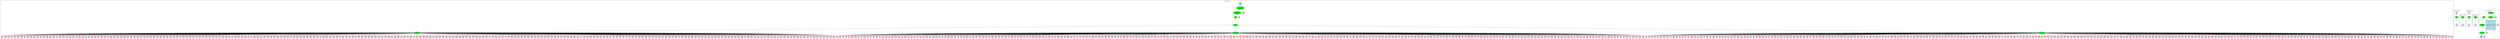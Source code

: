 strict graph "" {
	graph [bb="0,0,42890,679.48",
		newrank=true
	];
	node [label="\N"];
	{
		graph [rank=same,
			rankdir=LR
		];
		rank2	[height=0.5,
			label="",
			pos="0.5,366",
			style=invis,
			width=0.013889];
		25	[fillcolor=green,
			height=0.5,
			label="=",
			pos="21098,366",
			style="filled,bold",
			width=0.75];
		rank2 -- 25	[pos="1.1438,366 7024.2,366 14047,366 21070,366",
			style=invis];
		806	[fillcolor=green,
			height=0.5,
			label="=",
			pos="42212,366",
			style="filled,bold",
			width=0.75];
		25 -- 806	[pos="21105,383.52 21112,397.46 21125,415.22 21142,419 21160,422.79 42141,422.79 42158,419 42178,414.86 42193,396.95 42203,383.08",
			style=invis];
		812	[fillcolor=green,
			height=0.5,
			label="p++",
			pos="42306,366",
			style="filled,bold",
			width=0.75];
		806 -- 812	[pos="42240,366 42253,366 42265,366 42278,366",
			style=invis];
		817	[fillcolor=green,
			height=0.5,
			label="=",
			pos="42402,366",
			style="filled,bold",
			width=0.75];
		812 -- 817	[pos="42333,366 42347,366 42361,366 42375,366",
			style=invis];
		823	[fillcolor=green,
			height=0.5,
			label="p++",
			pos="42500,366",
			style="filled,bold",
			width=0.75];
		817 -- 823	[pos="42430,366 42444,366 42458,366 42472,366",
			style=invis];
		825	[fillcolor=green,
			height=0.5,
			label="=",
			pos="42628,366",
			style="filled,bold",
			width=0.75];
		823 -- 825	[pos="42527,366 42552,366 42577,366 42601,366",
			style=invis];
		end	[height=0.5,
			label="",
			pos="42888,366",
			style=invis,
			width=0.013889];
		825 -- end	[pos="42642,381.97 42654,395.74 42675,414.14 42698,419 42717,423.06 42854,423.06 42874,419 42878,418.09 42880,418.54 42882,415 42893,400.32 \
42890,376.35 42888,368.54",
			style=invis];
	}
	subgraph cluster25 {
		graph [bb="9.5,8.5,42164,671.48",
			label="input.c:25:26",
			lheight=0.21,
			lp="21086,659.98",
			lwidth=1.01
		];
		25;
		32	[fillcolor=green,
			height=0.5,
			label=InitList,
			pos="21098,237",
			style=filled,
			width=1.011];
		25 -- 32	[dir=back,
			pos="s,21098,347.87 21098,337.6 21098,312.6 21098,276.44 21098,255.26"];
		33	[fillcolor=green,
			height=0.5,
			label=InitList,
			pos="7072.5,108",
			style=filled,
			width=1.011];
		32 -- 33	[dir=back,
			pos="s,21061,235.67 21051,235.58 20196,227.83 7866.7,116.19 7108.9,109.33"];
		290	[fillcolor=green,
			height=0.5,
			label=InitList,
			pos="21098,108",
			style=filled,
			width=1.011];
		32 -- 290	[dir=back,
			pos="s,21098,218.87 21098,208.6 21098,183.6 21098,147.44 21098,126.26"];
		547	[fillcolor=green,
			height=0.5,
			label=InitList,
			pos="35110,108",
			style=filled,
			width=1.011];
		32 -- 547	[dir=back,
			pos="s,21134,235.67 21144,235.58 21999,227.83 34316,116.19 35073,109.33"];
		34	[fillcolor=pink,
			height=0.5,
			label=44,
			pos="35.5,35",
			shape=square,
			style=filled,
			width=0.5];
		33 -- 34	[dir=back,
			pos="s,7035.8,107.01 7025.7,107.01 6425.3,107.11 241.04,106.87 63.5,54 60.177,53.01 56.873,51.496 53.763,49.757"];
		35	[fillcolor=pink,
			height=0.51389,
			label=105,
			pos="90.5,35",
			shape=square,
			style=filled,
			width=0.51389];
		33 -- 35	[dir=back,
			pos="s,7036.1,107.01 7025.7,107.01 6427.4,107.07 294.6,106.45 118.5,54 115.29,53.043 112.09,51.596 109.07,49.93"];
		36	[fillcolor=pink,
			height=0.51389,
			label=153,
			pos="145.5,35",
			shape=square,
			style=filled,
			width=0.51389];
		33 -- 36	[dir=back,
			pos="s,7035.9,107 7025.6,107.01 6429.4,107.03 348.16,106.03 173.5,54 170.29,53.043 167.09,51.596 164.07,49.93"];
		37	[fillcolor=pink,
			height=0.5,
			label=71,
			pos="200.5,35",
			shape=square,
			style=filled,
			width=0.5];
		33 -- 37	[dir=back,
			pos="s,7035.8,107 7025.5,107 6431.5,106.99 401.72,105.6 228.5,54 225.18,53.01 221.87,51.495 218.76,49.756"];
		38	[fillcolor=pink,
			height=0.51389,
			label=151,
			pos="255.5,35",
			shape=square,
			style=filled,
			width=0.51389];
		33 -- 38	[dir=back,
			pos="s,7036.1,107 7025.9,107 6436.6,106.95 455.33,105.2 283.5,54 280.29,53.043 277.09,51.596 274.07,49.929"];
		39	[fillcolor=pink,
			height=0.51389,
			label=160,
			pos="310.5,35",
			shape=square,
			style=filled,
			width=0.51389];
		33 -- 39	[dir=back,
			pos="s,7036,107 7025.8,107 6438.7,106.91 508.89,104.77 338.5,54 335.29,53.043 332.09,51.595 329.07,49.929"];
		40	[fillcolor=pink,
			height=0.51389,
			label=188,
			pos="365.5,35",
			shape=square,
			style=filled,
			width=0.51389];
		33 -- 40	[dir=back,
			pos="s,7035.9,107 7025.8,106.99 6440.9,106.87 562.45,104.35 393.5,54 390.29,53.043 387.09,51.595 384.07,49.929"];
		41	[fillcolor=pink,
			height=0.5,
			label=90,
			pos="420.5,35",
			shape=square,
			style=filled,
			width=0.5];
		33 -- 41	[dir=back,
			pos="s,7035.8,106.99 7025.7,106.99 6443.1,106.83 616.02,103.93 448.5,54 445.18,53.01 441.87,51.495 438.76,49.756"];
		42	[fillcolor=pink,
			height=0.51389,
			label=209,
			pos="475.5,35",
			shape=square,
			style=filled,
			width=0.51389];
		33 -- 42	[dir=back,
			pos="s,7036.1,106.99 7026.1,106.99 6448.4,106.78 669.63,103.52 503.5,54 500.29,53.043 497.09,51.595 494.07,49.928"];
		43	[fillcolor=pink,
			height=0.51389,
			label=131,
			pos="530.5,35",
			shape=square,
			style=filled,
			width=0.51389];
		33 -- 43	[dir=back,
			pos="s,7036,106.99 7026,106.98 6450.7,106.74 723.19,103.1 558.5,54 555.29,53.042 552.09,51.595 549.08,49.928"];
		44	[fillcolor=pink,
			height=0.51389,
			label=221,
			pos="585.5,35",
			shape=square,
			style=filled,
			width=0.51389];
		33 -- 44	[dir=back,
			pos="s,7036,106.99 7025.6,106.98 6450.2,106.7 776.72,102.67 613.5,54 610.29,53.042 607.09,51.595 604.08,49.928"];
		45	[fillcolor=pink,
			height=0.51389,
			label=114,
			pos="640.5,35",
			shape=square,
			style=filled,
			width=0.51389];
		33 -- 45	[dir=back,
			pos="s,7035.9,106.98 7025.5,106.98 6452.6,106.65 830.28,102.24 668.5,54 665.29,53.042 662.09,51.594 659.08,49.928"];
		46	[fillcolor=pink,
			height=0.5,
			label=93,
			pos="695.5,35",
			shape=square,
			style=filled,
			width=0.5];
		33 -- 46	[dir=back,
			pos="s,7035.8,106.98 7025.5,106.97 6455.1,106.61 883.85,101.82 723.5,54 720.18,53.009 716.87,51.494 713.76,49.755"];
		47	[fillcolor=pink,
			height=0.51389,
			label=124,
			pos="750.5,35",
			shape=square,
			style=filled,
			width=0.51389];
		33 -- 47	[dir=back,
			pos="s,7036.1,106.98 7025.9,106.97 6460.5,106.57 937.46,101.42 778.5,54 775.29,53.042 772.09,51.594 769.08,49.927"];
		48	[fillcolor=pink,
			height=0.51389,
			label=208,
			pos="805.5,35",
			shape=square,
			style=filled,
			width=0.51389];
		33 -- 48	[dir=back,
			pos="s,7036.1,106.97 7025.9,106.97 6463,106.52 991.03,100.99 833.5,54 830.29,53.042 827.09,51.594 824.08,49.927"];
		49	[fillcolor=pink,
			height=0.51389,
			label=207,
			pos="860.5,35",
			shape=square,
			style=filled,
			width=0.51389];
		33 -- 49	[dir=back,
			pos="s,7036,106.97 7025.9,106.96 6465.6,106.48 1044.6,100.57 888.5,54 885.29,53.042 882.09,51.594 879.08,49.927"];
		50	[fillcolor=pink,
			height=0.51389,
			label=218,
			pos="915.5,35",
			shape=square,
			style=filled,
			width=0.51389];
		33 -- 50	[dir=back,
			pos="s,7035.9,106.97 7025.8,106.96 6468.3,106.43 1098.2,100.15 943.5,54 940.29,53.042 937.09,51.593 934.08,49.927"];
		51	[fillcolor=pink,
			height=0.5,
			label=54,
			pos="970.5,35",
			shape=square,
			style=filled,
			width=0.5];
		33 -- 51	[dir=back,
			pos="s,7035.9,106.97 7025.8,106.96 6471,106.39 1151.7,99.735 998.5,54 995.18,53.008 991.87,51.493 988.76,49.753"];
		52	[fillcolor=pink,
			height=0.51389,
			label=145,
			pos="1025.5,35",
			shape=square,
			style=filled,
			width=0.51389];
		33 -- 52	[dir=back,
			pos="s,7035.8,106.96 7025.8,106.95 6473.7,106.34 1205.3,99.315 1053.5,54 1050.3,53.041 1047.1,51.593 1044.1,49.926"];
		53	[fillcolor=pink,
			height=0.51389,
			label=113,
			pos="1080.5,35",
			shape=square,
			style=filled,
			width=0.51389];
		33 -- 53	[dir=back,
			pos="s,7035.8,106.96 7025.4,106.95 6473.9,106.29 1258.8,98.885 1108.5,54 1105.3,53.041 1102.1,51.593 1099.1,49.926"];
		54	[fillcolor=pink,
			height=0.51389,
			label=153,
			pos="1135.5,35",
			shape=square,
			style=filled,
			width=0.51389];
		33 -- 54	[dir=back,
			pos="s,7036.1,106.96 7025.9,106.94 6479.5,106.25 1312.5,98.477 1163.5,54 1160.3,53.041 1157.1,51.593 1154.1,49.926"];
		55	[fillcolor=pink,
			height=0.51389,
			label=239,
			pos="1190.5,35",
			shape=square,
			style=filled,
			width=0.51389];
		33 -- 55	[dir=back,
			pos="s,7036.1,106.95 7025.9,106.94 6482.4,106.2 1366,98.058 1218.5,54 1215.3,53.041 1212.1,51.592 1209.1,49.926"];
		56	[fillcolor=pink,
			height=0.51389,
			label=226,
			pos="1245.5,35",
			shape=square,
			style=filled,
			width=0.51389];
		33 -- 56	[dir=back,
			pos="s,7036.1,106.95 7025.9,106.94 6485.3,106.15 1419.6,97.639 1273.5,54 1270.3,53.041 1267.1,51.592 1264.1,49.925"];
		57	[fillcolor=pink,
			height=0.5,
			label=83,
			pos="1300.5,35",
			shape=square,
			style=filled,
			width=0.5];
		33 -- 57	[dir=back,
			pos="s,7036,106.95 7025.9,106.93 6488.3,106.1 1473.2,97.22 1328.5,54 1325.2,53.008 1321.9,51.492 1318.8,49.752"];
		58	[fillcolor=pink,
			height=0.51389,
			label=243,
			pos="1355.5,35",
			shape=square,
			style=filled,
			width=0.51389];
		33 -- 58	[dir=back,
			pos="s,7036,106.94 7026,106.93 6491.4,106.05 1526.8,96.802 1383.5,54 1380.3,53.041 1377.1,51.592 1374.1,49.925"];
		59	[fillcolor=pink,
			height=0.51389,
			label=151,
			pos="1410.5,35",
			shape=square,
			style=filled,
			width=0.51389];
		33 -- 59	[dir=back,
			pos="s,7036,106.94 7026,106.92 6494.4,106.01 1580.3,96.384 1438.5,54 1435.3,53.04 1432.1,51.592 1429.1,49.925"];
		60	[fillcolor=pink,
			height=0.5,
			label=98,
			pos="1465.5,35",
			shape=square,
			style=filled,
			width=0.5];
		33 -- 60	[dir=back,
			pos="s,7036,106.95 7025.7,106.93 6495.1,106.08 1632.6,97.131 1492.5,54 1489.5,53.071 1486.5,51.688 1483.7,50.093"];
		61	[fillcolor=pink,
			height=0.5,
			label=67,
			pos="1519.5,35",
			shape=square,
			style=filled,
			width=0.5];
		33 -- 61	[dir=back,
			pos="s,7036,106.93 7025.7,106.91 6498.3,105.9 1686.5,95.545 1547.5,54 1544.2,53.007 1540.9,51.491 1537.8,49.751"];
		62	[fillcolor=pink,
			height=0.51389,
			label=114,
			pos="1574.5,35",
			shape=square,
			style=filled,
			width=0.51389];
		33 -- 62	[dir=back,
			pos="s,7036,106.93 7025.8,106.91 6501.6,105.85 1740.1,95.128 1602.5,54 1599.3,53.04 1596.1,51.591 1593.1,49.924"];
		63	[fillcolor=pink,
			height=0.51389,
			label=153,
			pos="1629.5,35",
			shape=square,
			style=filled,
			width=0.51389];
		33 -- 63	[dir=back,
			pos="s,7036,106.93 7025.9,106.91 6504.9,105.8 1793.6,94.711 1657.5,54 1654.3,53.04 1651.1,51.591 1648.1,49.924"];
		64	[fillcolor=pink,
			height=0.5,
			label=83,
			pos="1684.5,35",
			shape=square,
			style=filled,
			width=0.5];
		33 -- 64	[dir=back,
			pos="s,7036,106.92 7025.9,106.9 6508.3,105.75 1847.2,94.294 1712.5,54 1709.2,53.006 1705.9,51.49 1702.8,49.75"];
		65	[fillcolor=pink,
			height=0.51389,
			label=186,
			pos="1739.5,35",
			shape=square,
			style=filled,
			width=0.51389];
		33 -- 65	[dir=back,
			pos="s,7036,106.92 7026,106.9 6511.7,105.7 1900.8,93.877 1767.5,54 1764.3,53.039 1761.1,51.59 1758.1,49.923"];
		66	[fillcolor=pink,
			height=0.51389,
			label=116,
			pos="1794.5,35",
			shape=square,
			style=filled,
			width=0.51389];
		33 -- 66	[dir=back,
			pos="s,7036.1,106.92 7025.7,106.89 6512.9,105.64 1954.4,93.45 1822.5,54 1819.3,53.039 1816.1,51.59 1813.1,49.923"];
		67	[fillcolor=pink,
			height=0.5,
			label=72,
			pos="1849.5,35",
			shape=square,
			style=filled,
			width=0.5];
		33 -- 67	[dir=back,
			pos="s,7036.1,106.91 7025.8,106.89 6516.5,105.59 2007.9,93.034 1877.5,54 1874.2,53.006 1870.9,51.489 1867.8,49.749"];
		68	[fillcolor=pink,
			height=0.51389,
			label=188,
			pos="1904.5,35",
			shape=square,
			style=filled,
			width=0.51389];
		33 -- 68	[dir=back,
			pos="s,7036.1,106.91 7025.9,106.88 6520.1,105.54 2061.5,92.618 1932.5,54 1929.3,53.039 1926.1,51.589 1923.1,49.922"];
		69	[fillcolor=pink,
			height=0.51389,
			label=190,
			pos="1959.5,35",
			shape=square,
			style=filled,
			width=0.51389];
		33 -- 69	[dir=back,
			pos="s,7035.8,106.9 7025.6,106.87 6521.5,105.48 2115.1,92.192 1987.5,54 1984.3,53.039 1981.1,51.589 1978.1,49.922"];
		70	[fillcolor=pink,
			height=0.51389,
			label=109,
			pos="2014.5,35",
			shape=square,
			style=filled,
			width=0.51389];
		33 -- 70	[dir=back,
			pos="s,7035.9,106.9 7025.8,106.87 6525.2,105.42 2168.7,91.777 2042.5,54 2039.3,53.039 2036.1,51.589 2033.1,49.921"];
		71	[fillcolor=pink,
			height=0.51389,
			label=162,
			pos="2069.5,35",
			shape=square,
			style=filled,
			width=0.51389];
		33 -- 71	[dir=back,
			pos="s,7035.9,106.89 7025.9,106.86 6528.9,105.37 2222.2,91.361 2097.5,54 2094.3,53.038 2091.1,51.589 2088.1,49.921"];
		72	[fillcolor=pink,
			height=0.51389,
			label=218,
			pos="2124.5,35",
			shape=square,
			style=filled,
			width=0.51389];
		33 -- 72	[dir=back,
			pos="s,7036,106.89 7025.7,106.86 6530.7,105.31 2275.8,90.937 2152.5,54 2149.3,53.038 2146.1,51.588 2143.1,49.921"];
		73	[fillcolor=pink,
			height=0.51389,
			label=133,
			pos="2179.5,35",
			shape=square,
			style=filled,
			width=0.51389];
		33 -- 73	[dir=back,
			pos="s,7036.1,106.89 7025.8,106.85 6534.6,105.25 2329.4,90.522 2207.5,54 2204.3,53.038 2201.1,51.588 2198.1,49.92"];
		74	[fillcolor=pink,
			height=0.51389,
			label=208,
			pos="2234.5,35",
			shape=square,
			style=filled,
			width=0.51389];
		33 -- 74	[dir=back,
			pos="s,7036.2,106.88 7026,106.85 6538.5,105.2 2383,90.108 2262.5,54 2259.3,53.038 2256.1,51.588 2253.1,49.92"];
		75	[fillcolor=pink,
			height=0.51389,
			label=209,
			pos="2289.5,35",
			shape=square,
			style=filled,
			width=0.51389];
		33 -- 75	[dir=back,
			pos="s,7035.9,106.88 7025.8,106.84 6540.4,105.14 2436.5,89.684 2317.5,54 2314.3,53.038 2311.1,51.587 2308.1,49.92"];
		76	[fillcolor=pink,
			height=0.51389,
			label=115,
			pos="2344.5,35",
			shape=square,
			style=filled,
			width=0.51389];
		33 -- 76	[dir=back,
			pos="s,7036,106.87 7025.9,106.83 6544.4,105.08 2490.1,89.27 2372.5,54 2369.3,53.037 2366.1,51.587 2363.1,49.919"];
		77	[fillcolor=pink,
			height=0.51389,
			label=251,
			pos="2399.5,35",
			shape=square,
			style=filled,
			width=0.51389];
		33 -- 77	[dir=back,
			pos="s,7036.1,106.87 7025.7,106.83 6546.6,105.02 2543.7,88.847 2427.5,54 2424.3,53.037 2421.1,51.587 2418.1,49.919"];
		78	[fillcolor=pink,
			height=0.51389,
			label=135,
			pos="2454.5,35",
			shape=square,
			style=filled,
			width=0.51389];
		33 -- 78	[dir=back,
			pos="s,7035.9,106.86 7025.6,106.82 6548.7,104.95 2597.3,88.425 2482.5,54 2479.3,53.037 2476.1,51.586 2473.1,49.918"];
		79	[fillcolor=pink,
			height=0.5,
			label=89,
			pos="2509.5,35",
			shape=square,
			style=filled,
			width=0.5];
		33 -- 79	[dir=back,
			pos="s,7036,106.86 7025.8,106.81 6553,104.89 2650.8,88.012 2537.5,54 2534.2,53.003 2530.9,51.485 2527.8,49.745"];
		80	[fillcolor=pink,
			height=0.51389,
			label=143,
			pos="2564.5,35",
			shape=square,
			style=filled,
			width=0.51389];
		33 -- 80	[dir=back,
			pos="s,7036.1,106.85 7026,106.81 6557.3,104.83 2704.4,87.599 2592.5,54 2589.3,53.036 2586.1,51.586 2583.1,49.918"];
		81	[fillcolor=pink,
			height=0.51389,
			label=226,
			pos="2619.5,35",
			shape=square,
			style=filled,
			width=0.51389];
		33 -- 81	[dir=back,
			pos="s,7035.9,106.84 7025.8,106.8 6559.7,104.77 2758,87.177 2647.5,54 2644.3,53.036 2641.1,51.585 2638.1,49.917"];
		82	[fillcolor=pink,
			height=0.51389,
			label=230,
			pos="2674.5,35",
			shape=square,
			style=filled,
			width=0.51389];
		33 -- 82	[dir=back,
			pos="s,7036,106.84 7025.7,106.79 6562.3,104.7 2811.6,86.757 2702.5,54 2699.3,53.036 2696.1,51.585 2693.1,49.917"];
		83	[fillcolor=pink,
			height=0.51389,
			label=246,
			pos="2729.5,35",
			shape=square,
			style=filled,
			width=0.51389];
		33 -- 83	[dir=back,
			pos="s,7036.2,106.83 7025.9,106.79 6566.8,104.64 2865.2,86.344 2757.5,54 2754.3,53.036 2751.1,51.584 2748.1,49.916"];
		84	[fillcolor=pink,
			height=0.51389,
			label=152,
			pos="2784.5,35",
			shape=square,
			style=filled,
			width=0.51389];
		33 -- 84	[dir=back,
			pos="s,7036,106.83 7025.8,106.78 6569.5,104.57 2918.7,85.924 2812.5,54 2809.3,53.035 2806.1,51.584 2803.1,49.916"];
		85	[fillcolor=pink,
			height=0.51389,
			label=243,
			pos="2839.5,35",
			shape=square,
			style=filled,
			width=0.51389];
		33 -- 85	[dir=back,
			pos="s,7036.2,106.82 7026.1,106.77 6574.1,104.51 2972.3,85.512 2867.5,54 2864.3,53.035 2861.1,51.584 2858.1,49.915"];
		86	[fillcolor=pink,
			height=0.51389,
			label=152,
			pos="2894.5,35",
			shape=square,
			style=filled,
			width=0.51389];
		33 -- 86	[dir=back,
			pos="s,7036,106.82 7026,106.76 6577,104.44 3025.9,85.093 2922.5,54 2919.3,53.035 2916.1,51.583 2913.1,49.915"];
		87	[fillcolor=pink,
			height=0.51389,
			label=115,
			pos="2949.5,35",
			shape=square,
			style=filled,
			width=0.51389];
		33 -- 87	[dir=back,
			pos="s,7035.9,107.11 7025.8,107.13 6585.9,108.29 3181.3,115.28 2977.5,54 2974.3,53.035 2971.1,51.583 2968.1,49.914"];
		88	[fillcolor=pink,
			height=0.51389,
			label=180,
			pos="3004.5,35",
			shape=square,
			style=filled,
			width=0.51389];
		33 -- 88	[dir=back,
			pos="s,7036.1,107.1 7026.1,107.12 6590.7,108.19 3233.5,114.46 3032.5,54 3029.3,53.034 3026.1,51.582 3023.1,49.914"];
		89	[fillcolor=pink,
			height=0.5,
			label=78,
			pos="3059.5,35",
			shape=square,
			style=filled,
			width=0.5];
		33 -- 89	[dir=back,
			pos="s,7036,107.09 7025.7,107.12 6592.2,108.1 3285.6,113.61 3087.5,54 3084.2,53.001 3080.9,51.481 3077.8,49.74"];
		90	[fillcolor=pink,
			height=0.51389,
			label=246,
			pos="3114.5,35",
			shape=square,
			style=filled,
			width=0.51389];
		33 -- 90	[dir=back,
			pos="s,7035.9,107.09 7025.7,107.11 6595.5,108 3337.8,112.78 3142.5,54 3139.3,53.034 3136.1,51.581 3133.1,49.913"];
		91	[fillcolor=pink,
			height=0.51389,
			label=164,
			pos="3169.5,35",
			shape=square,
			style=filled,
			width=0.51389];
		33 -- 91	[dir=back,
			pos="s,7036.1,107.08 7026,107.1 6600.5,107.89 3390,111.96 3197.5,54 3194.3,53.034 3191.1,51.581 3188.1,49.912"];
		92	[fillcolor=pink,
			height=0.51389,
			label=250,
			pos="3224.5,35",
			shape=square,
			style=filled,
			width=0.51389];
		33 -- 92	[dir=back,
			pos="s,7036.1,107.07 7026.1,107.09 6603.9,107.79 3442.1,111.13 3252.5,54 3249.3,53.033 3246.1,51.581 3243.1,49.912"];
		93	[fillcolor=pink,
			height=0.51389,
			label=117,
			pos="3279.5,35",
			shape=square,
			style=filled,
			width=0.51389];
		33 -- 93	[dir=back,
			pos="s,7036,107.06 7025.8,107.08 6605.9,107.69 3494.2,110.28 3307.5,54 3304.3,53.033 3301.1,51.58 3298.1,49.911"];
		94	[fillcolor=pink,
			height=0.5,
			label=76,
			pos="3334.5,35",
			shape=square,
			style=filled,
			width=0.5];
		33 -- 94	[dir=back,
			pos="s,7036,107.05 7025.8,107.07 6609.5,107.58 3546.4,109.45 3362.5,54 3359.2,52.999 3355.9,51.479 3352.8,49.737"];
		95	[fillcolor=pink,
			height=0.51389,
			label=150,
			pos="3389.5,35",
			shape=square,
			style=filled,
			width=0.51389];
		33 -- 95	[dir=back,
			pos="s,7035.9,107.05 7025.8,107.06 6613.2,107.47 3598.6,108.62 3417.5,54 3414.3,53.032 3411.1,51.579 3408.1,49.91"];
		96	[fillcolor=pink,
			height=0.51389,
			label=152,
			pos="3444.5,35",
			shape=square,
			style=filled,
			width=0.51389];
		33 -- 96	[dir=back,
			pos="s,7035.9,107.04 7025.6,107.05 6615.6,107.36 3650.7,107.77 3472.5,54 3469.3,53.032 3466.1,51.578 3463.1,49.909"];
		97	[fillcolor=pink,
			height=0.51389,
			label=188,
			pos="3499.5,35",
			shape=square,
			style=filled,
			width=0.51389];
		33 -- 97	[dir=back,
			pos="s,7035.9,107.03 7025.7,107.04 6619.6,107.25 3702.9,106.94 3527.5,54 3524.3,53.031 3521.1,51.578 3518.1,49.909"];
		98	[fillcolor=pink,
			height=0.51389,
			label=251,
			pos="3554.5,35",
			shape=square,
			style=filled,
			width=0.51389];
		33 -- 98	[dir=back,
			pos="s,7035.9,107.02 7025.8,107.02 6623.6,107.14 3755.1,106.12 3582.5,54 3579.3,53.031 3576.1,51.577 3573.1,49.908"];
		99	[fillcolor=pink,
			height=0.51389,
			label=195,
			pos="3609.5,35",
			shape=square,
			style=filled,
			width=0.51389];
		33 -- 99	[dir=back,
			pos="s,7035.9,107.01 7025.9,107.01 6627.7,107.02 3807.3,105.29 3637.5,54 3634.3,53.031 3631.1,51.577 3628.1,49.907"];
		100	[fillcolor=pink,
			height=0.51389,
			label=127,
			pos="3664.5,35",
			shape=square,
			style=filled,
			width=0.51389];
		33 -- 100	[dir=back,
			pos="s,7036,107 7025.8,107 6630.6,106.91 3859.4,104.45 3692.5,54 3689.3,53.03 3686.1,51.576 3683.1,49.907"];
		101	[fillcolor=pink,
			height=0.51389,
			label=111,
			pos="3719.5,35",
			shape=square,
			style=filled,
			width=0.51389];
		33 -- 101	[dir=back,
			pos="s,7036,106.99 7025.9,106.99 6634.9,106.79 3911.6,103.63 3747.5,54 3744.3,53.03 3741.1,51.575 3738.1,49.906"];
		102	[fillcolor=pink,
			height=0.51389,
			label=225,
			pos="3774.5,35",
			shape=square,
			style=filled,
			width=0.51389];
		33 -- 102	[dir=back,
			pos="s,7036.1,106.98 7026.1,106.97 6639.4,106.67 3963.8,102.8 3802.5,54 3799.3,53.029 3796.1,51.575 3793.1,49.905"];
		103	[fillcolor=pink,
			height=0.51389,
			label=208,
			pos="3829.5,35",
			shape=square,
			style=filled,
			width=0.51389];
		33 -- 103	[dir=back,
			pos="s,7036.1,106.97 7026,106.96 6642.6,106.55 4016,101.97 3857.5,54 3854.3,53.029 3851.1,51.574 3848.1,49.904"];
		104	[fillcolor=pink,
			height=0.5,
			label=94,
			pos="3884.5,35",
			shape=square,
			style=filled,
			width=0.5];
		33 -- 104	[dir=back,
			pos="s,7036,106.98 7025.9,106.97 6645.8,106.62 4066.8,102.44 3911.5,54 3908.5,53.06 3905.5,51.671 3902.7,50.073"];
		105	[fillcolor=pink,
			height=0.5,
			label=93,
			pos="3938.5,35",
			shape=square,
			style=filled,
			width=0.5];
		33 -- 105	[dir=back,
			pos="s,7036.1,106.95 7025.8,106.93 6649.3,106.3 4119.3,100.31 3966.5,54 3963.2,52.995 3959.9,51.472 3956.8,49.729"];
		106	[fillcolor=pink,
			height=0.51389,
			label=143,
			pos="3993.5,35",
			shape=square,
			style=filled,
			width=0.51389];
		33 -- 106	[dir=back,
			pos="s,7035.9,106.94 7025.8,106.92 6652.9,106.17 4171.5,99.48 4021.5,54 4018.3,53.028 4015.1,51.572 4012.1,49.902"];
		107	[fillcolor=pink,
			height=0.51389,
			label=131,
			pos="4048.5,35",
			shape=square,
			style=filled,
			width=0.51389];
		33 -- 107	[dir=back,
			pos="s,7036.1,106.93 7026,106.9 6658,106.04 4223.7,98.66 4076.5,54 4073.3,53.027 4070.1,51.571 4067.1,49.901"];
		108	[fillcolor=pink,
			height=0.51389,
			label=201,
			pos="4103.5,35",
			shape=square,
			style=filled,
			width=0.51389];
		33 -- 108	[dir=back,
			pos="s,7036,106.91 7025.8,106.89 6660.6,105.9 4275.9,97.819 4131.5,54 4128.3,53.027 4125.1,51.57 4122.1,49.9"];
		109	[fillcolor=pink,
			height=0.51389,
			label=211,
			pos="4158.5,35",
			shape=square,
			style=filled,
			width=0.51389];
		33 -- 109	[dir=back,
			pos="s,7036.1,106.9 7026.1,106.87 6665.9,105.77 4328.1,97.002 4186.5,54 4183.3,53.026 4180.1,51.569 4177.1,49.899"];
		110	[fillcolor=pink,
			height=0.5,
			label=99,
			pos="4213.5,35",
			shape=square,
			style=filled,
			width=0.5];
		33 -- 110	[dir=back,
			pos="s,7036.1,106.9 7025.8,106.87 6668.7,105.81 4378.9,97.333 4240.5,54 4237.5,53.058 4234.5,51.666 4231.7,50.067"];
		111	[fillcolor=pink,
			height=0.5,
			label=93,
			pos="4267.5,35",
			shape=square,
			style=filled,
			width=0.5];
		33 -- 111	[dir=back,
			pos="s,7035.8,106.87 7025.6,106.83 6671.9,105.49 4431.4,95.341 4295.5,54 4292.2,52.991 4288.9,51.467 4285.8,49.723"];
		112	[fillcolor=pink,
			height=0.51389,
			label=190,
			pos="4322.5,35",
			shape=square,
			style=filled,
			width=0.51389];
		33 -- 112	[dir=back,
			pos="s,7036,106.86 7026,106.82 6677.5,105.35 4483.7,94.527 4350.5,54 4347.3,53.024 4344.1,51.567 4341.1,49.896"];
		113	[fillcolor=pink,
			height=0.51389,
			label=157,
			pos="4377.5,35",
			shape=square,
			style=filled,
			width=0.51389];
		33 -- 113	[dir=back,
			pos="s,7035.8,106.84 7025.6,106.8 6679.9,105.19 4535.8,93.683 4405.5,54 4402.3,53.024 4399.1,51.566 4396.1,49.894"];
		114	[fillcolor=pink,
			height=0.51389,
			label=121,
			pos="4432.5,35",
			shape=square,
			style=filled,
			width=0.51389];
		33 -- 114	[dir=back,
			pos="s,7036.1,106.83 7026,106.78 6685.8,105.05 4588.1,92.871 4460.5,54 4457.3,53.023 4454.1,51.565 4451.1,49.893"];
		115	[fillcolor=pink,
			height=0.51389,
			label=240,
			pos="4487.5,35",
			shape=square,
			style=filled,
			width=0.51389];
		33 -- 115	[dir=back,
			pos="s,7035.9,106.81 7025.5,106.75 6687.6,104.88 4640.2,92.022 4515.5,54 4512.3,53.022 4509.1,51.564 4506.1,49.892"];
		116	[fillcolor=pink,
			height=0.51389,
			label=117,
			pos="4542.5,35",
			shape=square,
			style=filled,
			width=0.51389];
		33 -- 116	[dir=back,
			pos="s,7036.2,106.79 7026,106.73 6693.8,104.74 4692.4,91.212 4570.5,54 4567.3,53.021 4564.1,51.562 4561.1,49.891"];
		117	[fillcolor=pink,
			height=0.51389,
			label=185,
			pos="4597.5,35",
			shape=square,
			style=filled,
			width=0.51389];
		33 -- 117	[dir=back,
			pos="s,7036.1,106.78 7025.9,106.71 6698,104.58 4744.6,90.385 4625.5,54 4622.3,53.021 4619.1,51.561 4616.1,49.889"];
		118	[fillcolor=pink,
			height=0.51389,
			label=167,
			pos="4652.5,35",
			shape=square,
			style=filled,
			width=0.51389];
		33 -- 118	[dir=back,
			pos="s,7036,106.76 7025.5,106.68 6700.5,104.4 4796.7,89.541 4680.5,54 4677.3,53.02 4674.1,51.56 4671.1,49.888"];
		119	[fillcolor=pink,
			height=0.51389,
			label=137,
			pos="4707.5,35",
			shape=square,
			style=filled,
			width=0.51389];
		33 -- 119	[dir=back,
			pos="s,7035.9,106.74 7025.6,106.66 6705.1,104.23 4848.9,88.717 4735.5,54 4732.3,53.019 4729.1,51.559 4726.1,49.886"];
		120	[fillcolor=pink,
			height=0.51389,
			label=152,
			pos="4762.5,35",
			shape=square,
			style=filled,
			width=0.51389];
		33 -- 120	[dir=back,
			pos="s,7035.8,106.71 7025.7,106.63 6709.9,104.06 4901.1,87.895 4790.5,54 4787.3,53.018 4784.1,51.557 4781.1,49.885"];
		121	[fillcolor=pink,
			height=0.51389,
			label=188,
			pos="4817.5,35",
			shape=square,
			style=filled,
			width=0.51389];
		33 -- 121	[dir=back,
			pos="s,7035.8,106.69 7025.8,106.61 6714.9,103.89 4953.3,87.074 4845.5,54 4842.3,53.017 4839.1,51.556 4836.1,49.883"];
		122	[fillcolor=pink,
			height=0.51389,
			label=250,
			pos="4872.5,35",
			shape=square,
			style=filled,
			width=0.51389];
		33 -- 122	[dir=back,
			pos="s,7035.9,106.67 7025.5,106.57 6718.4,103.7 5005.5,86.24 4900.5,54 4897.3,53.016 4894.1,51.554 4891.1,49.881"];
		123	[fillcolor=pink,
			height=0.5,
			label=59,
			pos="4927.5,35",
			shape=square,
			style=filled,
			width=0.5];
		33 -- 123	[dir=back,
			pos="s,7035.9,106.65 7025.8,106.55 6723.9,103.52 5057.7,85.423 4955.5,54 4952.2,52.981 4948.9,51.451 4945.8,49.706"];
		124	[fillcolor=pink,
			height=0.51389,
			label=248,
			pos="4982.5,35",
			shape=square,
			style=filled,
			width=0.51389];
		33 -- 124	[dir=back,
			pos="s,7036,106.62 7025.6,106.51 6727.9,103.32 5109.9,84.593 5010.5,54 5007.3,53.014 5004.1,51.551 5001.1,49.878"];
		125	[fillcolor=pink,
			height=0.51389,
			label=245,
			pos="5037.5,35",
			shape=square,
			style=filled,
			width=0.51389];
		33 -- 125	[dir=back,
			pos="s,7036.1,107.22 7025.8,107.27 6742.3,108.71 5258.2,113.37 5065.5,54 5062.3,53.013 5059.1,51.549 5056.1,49.876"];
		126	[fillcolor=pink,
			height=0.51389,
			label=115,
			pos="5092.5,35",
			shape=square,
			style=filled,
			width=0.51389];
		33 -- 126	[dir=back,
			pos="s,7035.9,107.19 7025.7,107.23 6746.8,108.43 5307.6,111.72 5120.5,54 5117.3,53.012 5114.1,51.548 5111.1,49.874"];
		127	[fillcolor=pink,
			height=0.51389,
			label=240,
			pos="5147.5,35",
			shape=square,
			style=filled,
			width=0.51389];
		33 -- 127	[dir=back,
			pos="s,7035.8,107.16 7025.8,107.19 6751.5,108.13 5357,110.08 5175.5,54 5172.3,53.011 5169.1,51.546 5166.1,49.871"];
		128	[fillcolor=pink,
			height=0.51389,
			label=192,
			pos="5202.5,35",
			shape=square,
			style=filled,
			width=0.51389];
		33 -- 128	[dir=back,
			pos="s,7036.1,107.12 7025.8,107.15 6756.5,107.82 5406.5,108.44 5230.5,54 5227.3,53.009 5224.1,51.544 5221.1,49.869"];
		129	[fillcolor=pink,
			height=0.51389,
			label=209,
			pos="5257.5,35",
			shape=square,
			style=filled,
			width=0.51389];
		33 -- 129	[dir=back,
			pos="s,7036,107.09 7026,107.11 6761.8,107.51 5455.9,106.81 5285.5,54 5282.3,53.008 5279.1,51.541 5276.1,49.866"];
		130	[fillcolor=pink,
			height=0.51389,
			label=143,
			pos="5312.5,35",
			shape=square,
			style=filled,
			width=0.51389];
		33 -- 130	[dir=back,
			pos="s,7036,107.05 7025.8,107.06 6766,107.19 5505.3,105.15 5340.5,54 5337.3,53.006 5334.1,51.539 5331.1,49.864"];
		131	[fillcolor=pink,
			height=0.51389,
			label=136,
			pos="5367.5,35",
			shape=square,
			style=filled,
			width=0.51389];
		33 -- 131	[dir=back,
			pos="s,7036,107.01 7026,107.01 6771.8,106.86 5554.8,103.53 5395.5,54 5392.3,53.005 5389.1,51.537 5386.1,49.861"];
		132	[fillcolor=pink,
			height=0.5,
			label=98,
			pos="5422.5,35",
			shape=square,
			style=filled,
			width=0.5];
		33 -- 132	[dir=back,
			pos="s,7036.2,106.97 7026,106.95 6776.7,106.51 5604.2,101.89 5450.5,54 5447.2,52.969 5443.9,51.432 5440.8,49.684"];
		133	[fillcolor=pink,
			height=0.51389,
			label=224,
			pos="5477.5,35",
			shape=square,
			style=filled,
			width=0.51389];
		33 -- 133	[dir=back,
			pos="s,7036,106.93 7025.6,106.9 6780.7,106.15 5653.6,100.23 5505.5,54 5502.3,53.001 5499.1,51.531 5496.1,49.854"];
		134	[fillcolor=pink,
			height=0.51389,
			label=167,
			pos="5532.5,35",
			shape=square,
			style=filled,
			width=0.51389];
		33 -- 134	[dir=back,
			pos="s,7035.8,106.88 7025.7,106.83 6786.3,105.79 5703.1,98.601 5560.5,54 5557.3,52.999 5554.1,51.528 5551.1,49.851"];
		135	[fillcolor=pink,
			height=0.51389,
			label=135,
			pos="5587.5,35",
			shape=square,
			style=filled,
			width=0.51389];
		33 -- 135	[dir=back,
			pos="s,7036.2,106.83 7026,106.77 6792.2,105.41 5752.6,96.98 5615.5,54 5612.3,52.997 5609.1,51.525 5606.1,49.847"];
		136	[fillcolor=pink,
			height=0.51389,
			label=132,
			pos="5642.5,35",
			shape=square,
			style=filled,
			width=0.51389];
		33 -- 136	[dir=back,
			pos="s,7036.2,106.77 7025.9,106.7 6797.5,105.01 5802,95.343 5670.5,54 5667.3,52.995 5664.1,51.521 5661.1,49.843"];
		137	[fillcolor=pink,
			height=0.51389,
			label=189,
			pos="5697.5,35",
			shape=square,
			style=filled,
			width=0.51389];
		33 -- 137	[dir=back,
			pos="s,7036,106.71 7025.9,106.62 6803.1,104.6 5851.5,93.713 5725.5,54 5722.3,52.992 5719.1,51.517 5716.1,49.839"];
		138	[fillcolor=pink,
			height=0.5,
			label=72,
			pos="5752.5,35",
			shape=square,
			style=filled,
			width=0.5];
		33 -- 138	[dir=back,
			pos="s,7036.2,106.65 7026.1,106.54 6809.2,104.18 5901,92.093 5780.5,54 5777.2,52.955 5773.9,51.411 5770.8,49.659"];
		139	[fillcolor=pink,
			height=0.51389,
			label=249,
			pos="5807.5,35",
			shape=square,
			style=filled,
			width=0.51389];
		33 -- 139	[dir=back,
			pos="s,7036.2,106.57 7026,106.45 6814.8,103.73 5950.5,90.461 5835.5,54 5832.3,52.987 5829.1,51.509 5826.1,49.829"];
		140	[fillcolor=pink,
			height=0.51389,
			label=205,
			pos="5862.5,35",
			shape=square,
			style=filled,
			width=0.51389];
		33 -- 140	[dir=back,
			pos="s,7036,106.49 7025.8,106.34 6820,103.25 5999.9,88.82 5890.5,54 5887.3,52.984 5884.1,51.504 5881.1,49.823"];
		141	[fillcolor=pink,
			height=0.5,
			label=44,
			pos="5917.5,35",
			shape=square,
			style=filled,
			width=0.5];
		33 -- 141	[dir=back,
			pos="s,7036.2,106.41 7026,106.24 6826.7,102.77 6049.5,87.209 5945.5,54 5942.2,52.945 5938.9,51.396 5935.8,49.642"];
		142	[fillcolor=pink,
			height=0.51389,
			label=106,
			pos="5972.5,35",
			shape=square,
			style=filled,
			width=0.51389];
		33 -- 142	[dir=back,
			pos="s,7036.2,106.32 7026.1,106.12 6833.1,102.25 6099,85.59 6000.5,54 5997.3,52.976 5994.1,51.493 5991.1,49.81"];
		143	[fillcolor=pink,
			height=0.5,
			label=96,
			pos="6027.5,35",
			shape=square,
			style=filled,
			width=0.5];
		33 -- 143	[dir=back,
			pos="s,7036.1,106.21 7026.1,105.98 6839.3,101.7 6148.5,83.967 6055.5,54 6052.2,52.937 6048.9,51.383 6045.8,49.627"];
		144	[fillcolor=pink,
			height=0.51389,
			label=147,
			pos="6082.5,35",
			shape=square,
			style=filled,
			width=0.51389];
		33 -- 144	[dir=back,
			pos="s,7036.2,106.1 7026,105.83 6845.5,101.11 6198,82.343 6110.5,54 6107.3,52.967 6104.1,51.479 6101.1,49.794"];
		145	[fillcolor=pink,
			height=0.51389,
			label=247,
			pos="6137.5,35",
			shape=square,
			style=filled,
			width=0.51389];
		33 -- 145	[dir=back,
			pos="s,7036.1,107.32 7026,107.38 6864.3,108.22 6327.9,106.88 6165.5,54 6162.3,52.962 6159.1,51.47 6156.1,49.784"];
		146	[fillcolor=pink,
			height=0.51389,
			label=249,
			pos="6192.5,35",
			shape=square,
			style=filled,
			width=0.51389];
		33 -- 146	[dir=back,
			pos="s,7035.9,107.16 7025.7,107.18 6870.2,107.28 6371.9,103.64 6220.5,54 6217.3,52.956 6214.1,51.461 6211.1,49.773"];
		147	[fillcolor=pink,
			height=0.51389,
			label=228,
			pos="6247.5,35",
			shape=square,
			style=filled,
			width=0.51389];
		33 -- 147	[dir=back,
			pos="s,7035.9,106.98 7025.8,106.94 6877,106.28 6416.2,100.43 6275.5,54 6272.3,52.949 6269.1,51.451 6266.1,49.761"];
		148	[fillcolor=pink,
			height=0.51389,
			label=224,
			pos="6302.5,35",
			shape=square,
			style=filled,
			width=0.51389];
		33 -- 148	[dir=back,
			pos="s,7035.8,106.77 7025.7,106.67 6883.8,105.2 6460.4,97.224 6330.5,54 6327.3,52.941 6324.1,51.439 6321.1,49.747"];
		149	[fillcolor=pink,
			height=0.51389,
			label=249,
			pos="6357.5,35",
			shape=square,
			style=filled,
			width=0.51389];
		33 -- 149	[dir=back,
			pos="s,7036,106.53 7025.6,106.36 6890.8,104.05 6504.6,94.02 6385.5,54 6382.3,52.932 6379.1,51.425 6376.1,49.731"];
		150	[fillcolor=pink,
			height=0.51389,
			label=190,
			pos="6412.5,35",
			shape=square,
			style=filled,
			width=0.51389];
		33 -- 150	[dir=back,
			pos="s,7036.1,106.25 7025.9,106 6898.9,102.82 6549,90.862 6440.5,54 6437.3,52.922 6434.2,51.408 6431.1,49.712"];
		151	[fillcolor=pink,
			height=0.51389,
			label=112,
			pos="6467.5,35",
			shape=square,
			style=filled,
			width=0.51389];
		33 -- 151	[dir=back,
			pos="s,7036.2,105.92 7025.9,105.57 6906.7,101.46 6593.4,87.684 6495.5,54 6492.3,52.909 6489.2,51.389 6486.2,49.689"];
		152	[fillcolor=pink,
			height=0.51389,
			label=135,
			pos="6522.5,35",
			shape=square,
			style=filled,
			width=0.51389];
		33 -- 152	[dir=back,
			pos="s,7036.4,105.52 7026.2,105.06 6915.4,99.988 6637.9,84.537 6550.5,54 6547.3,52.894 6544.2,51.365 6541.2,49.662"];
		153	[fillcolor=pink,
			height=0.51389,
			label=168,
			pos="6577.5,35",
			shape=square,
			style=filled,
			width=0.51389];
		33 -- 153	[dir=back,
			pos="s,7036.5,105.03 7026.5,104.44 6924.5,98.348 6682.4,81.396 6605.5,54 6602.3,52.875 6599.2,51.336 6596.2,49.629"];
		154	[fillcolor=pink,
			height=0.5,
			label=95,
			pos="6632.5,35",
			shape=square,
			style=filled,
			width=0.5];
		33 -- 154	[dir=back,
			pos="s,7036,107.61 7025.5,107.59 6947.3,107.13 6786.7,100.01 6660.5,54 6657.1,52.773 6653.8,51.084 6650.6,49.229"];
		155	[fillcolor=pink,
			height=0.51389,
			label=205,
			pos="6687.5,35",
			shape=square,
			style=filled,
			width=0.51389];
		33 -- 155	[dir=back,
			pos="s,7036,106.6 7025.8,106.29 6956.1,103.86 6821.6,93.875 6715.5,54 6712.4,52.821 6709.2,51.253 6706.2,49.531"];
		156	[fillcolor=pink,
			height=0.51389,
			label=171,
			pos="6742.5,35",
			shape=square,
			style=filled,
			width=0.51389];
		33 -- 156	[dir=back,
			pos="s,7036.4,105.27 7026.4,104.58 6965.8,100.14 6857,87.792 6770.5,54 6767.4,52.78 6764.2,51.189 6761.2,49.457"];
		157	[fillcolor=pink,
			height=0.5,
			label=58,
			pos="6797.5,35",
			shape=square,
			style=filled,
			width=0.5];
		33 -- 157	[dir=back,
			pos="s,7037,103.43 7027,102.2 6976.3,95.742 6892.6,81.702 6825.5,54 6822.2,52.633 6818.8,50.873 6815.7,48.989"];
		158	[fillcolor=pink,
			height=0.51389,
			label=112,
			pos="6852.5,35",
			shape=square,
			style=filled,
			width=0.51389];
		33 -- 158	[dir=back,
			pos="s,7038.8,100.92 7028.9,98.901 6989.1,90.601 6929.3,75.808 6880.5,54 6877.3,52.585 6874.1,50.845 6871,49.009"];
		159	[fillcolor=pink,
			height=0.5,
			label=79,
			pos="6907.5,35",
			shape=square,
			style=filled,
			width=0.5];
		33 -- 159	[dir=back,
			pos="s,7042.9,97.491 7033.1,94.145 7005.2,84.476 6967.3,70.157 6935.5,54 6932.2,52.324 6928.8,50.361 6925.6,48.36"];
		160	[fillcolor=pink,
			height=0.51389,
			label=206,
			pos="6962.5,35",
			shape=square,
			style=filled,
			width=0.51389];
		33 -- 160	[dir=back,
			pos="s,7051.3,93.31 7042.7,87.764 7023,75.082 6997.9,58.866 6981.1,47.994"];
		161	[fillcolor=pink,
			height=0.5,
			label=75,
			pos="7017.5,35",
			shape=square,
			style=filled,
			width=0.5];
		33 -- 161	[dir=back,
			pos="s,7060,90.889 7053.7,82.718 7046.1,72.953 7037.6,61.925 7030.7,53.037"];
		162	[fillcolor=pink,
			height=0.51389,
			label=242,
			pos="7072.5,35",
			shape=square,
			style=filled,
			width=0.51389];
		33 -- 162	[dir=back,
			pos="s,7072.5,89.813 7072.5,79.62 7072.5,70.853 7072.5,61.388 7072.5,53.522"];
		163	[fillcolor=pink,
			height=0.51389,
			label=188,
			pos="7127.5,35",
			shape=square,
			style=filled,
			width=0.51389];
		33 -- 163	[dir=back,
			pos="s,7085,90.889 7091.2,82.842 7098.7,73.229 7107.1,62.376 7113.9,53.539"];
		164	[fillcolor=pink,
			height=0.51389,
			label=189,
			pos="7182.5,35",
			shape=square,
			style=filled,
			width=0.51389];
		33 -- 164	[dir=back,
			pos="s,7094.1,93.389 7102.9,87.812 7118.6,77.807 7138.1,65.325 7155.5,54 7158.2,52.214 7161.1,50.314 7163.9,48.442"];
		165	[fillcolor=pink,
			height=0.51389,
			label=225,
			pos="7237.5,35",
			shape=square,
			style=filled,
			width=0.51389];
		33 -- 165	[dir=back,
			pos="s,7102.4,97.657 7111.9,94.474 7140.1,84.901 7178.5,70.559 7210.5,54 7213.3,52.551 7216.2,50.874 7218.9,49.139"];
		166	[fillcolor=pink,
			height=0.51389,
			label=185,
			pos="7292.5,35",
			shape=square,
			style=filled,
			width=0.51389];
		33 -- 166	[dir=back,
			pos="s,7106.4,101.11 7116.4,99.128 7156.4,90.982 7216.6,76.289 7265.5,54 7268.3,52.737 7271.1,51.206 7273.8,49.577"];
		167	[fillcolor=pink,
			height=0.5,
			label=81,
			pos="7347.5,35",
			shape=square,
			style=filled,
			width=0.5];
		33 -- 167	[dir=back,
			pos="s,7107.8,103.68 7117.9,102.5 7168.8,96.272 7253.1,82.422 7320.5,54 7323.5,52.73 7326.5,51.111 7329.4,49.367"];
		168	[fillcolor=pink,
			height=0.51389,
			label=221,
			pos="7402.5,35",
			shape=square,
			style=filled,
			width=0.51389];
		33 -- 168	[dir=back,
			pos="s,7108.6,105.27 7118.6,104.58 7179.2,100.14 7288,87.792 7374.5,54 7377.6,52.78 7380.8,51.189 7383.8,49.457"];
		169	[fillcolor=pink,
			height=0.51389,
			label=153,
			pos="7457.5,35",
			shape=square,
			style=filled,
			width=0.51389];
		33 -- 169	[dir=back,
			pos="s,7108.9,106.81 7119.1,106.55 7189.1,104.46 7324.3,94.902 7430.5,54 7433.3,52.907 7436.2,51.474 7438.9,49.894"];
		170	[fillcolor=pink,
			height=0.51389,
			label=244,
			pos="7512.5,35",
			shape=square,
			style=filled,
			width=0.51389];
		33 -- 170	[dir=back,
			pos="s,7108.9,107.81 7118.9,107.84 7197.1,107.79 7359,101.31 7485.5,54 7488.3,52.935 7491.2,51.518 7493.9,49.945"];
		171	[fillcolor=pink,
			height=0.51389,
			label=198,
			pos="7567.5,35",
			shape=square,
			style=filled,
			width=0.51389];
		33 -- 171	[dir=back,
			pos="s,7108.6,105.11 7118.7,104.54 7220.9,98.649 7463.7,82.086 7540.5,54 7543.4,52.956 7546.2,51.551 7548.9,49.985"];
		172	[fillcolor=pink,
			height=0.51389,
			label=171,
			pos="7622.5,35",
			shape=square,
			style=filled,
			width=0.51389];
		33 -- 172	[dir=back,
			pos="s,7108.7,105.6 7118.9,105.16 7230,100.31 7508.2,85.314 7595.5,54 7598.4,52.973 7601.2,51.578 7603.9,50.016"];
		173	[fillcolor=pink,
			height=0.51389,
			label=163,
			pos="7677.5,35",
			shape=square,
			style=filled,
			width=0.51389];
		33 -- 173	[dir=back,
			pos="s,7108.9,106 7119.2,105.67 7238.7,101.8 7552.7,88.55 7650.5,54 7653.4,52.986 7656.2,51.599 7659,50.042"];
		174	[fillcolor=pink,
			height=0.51389,
			label=159,
			pos="7732.5,35",
			shape=square,
			style=filled,
			width=0.51389];
		33 -- 174	[dir=back,
			pos="s,7109,106.33 7119.2,106.1 7246.5,103.18 7597.1,91.817 7705.5,54 7708.4,52.998 7711.2,51.617 7714,50.063"];
		175	[fillcolor=pink,
			height=0.51389,
			label=209,
			pos="7787.5,35",
			shape=square,
			style=filled,
			width=0.51389];
		33 -- 175	[dir=back,
			pos="s,7109.1,106.61 7119.1,106.47 7253.8,104.44 7641.4,95.105 7760.5,54 7763.4,53.007 7766.2,51.632 7769,50.081"];
		176	[fillcolor=pink,
			height=0.51389,
			label=240,
			pos="7842.5,35",
			shape=square,
			style=filled,
			width=0.51389];
		33 -- 176	[dir=back,
			pos="s,7108.8,106.85 7118.9,106.78 7260.6,105.61 7685.7,98.409 7815.5,54 7818.4,53.015 7821.2,51.645 7824,50.096"];
		177	[fillcolor=pink,
			height=0.51389,
			label=138,
			pos="7897.5,35",
			shape=square,
			style=filled,
			width=0.51389];
		33 -- 177	[dir=back,
			pos="s,7109.1,107.06 7119.3,107.04 7268.3,106.68 7730.1,101.66 7870.5,54 7873.4,53.022 7876.2,51.656 7879,50.109"];
		178	[fillcolor=pink,
			height=0.51389,
			label=148,
			pos="7952.5,35",
			shape=square,
			style=filled,
			width=0.51389];
		33 -- 178	[dir=back,
			pos="s,7109.2,107.24 7119.4,107.28 7275.2,107.7 7774.3,104.95 7925.5,54 7928.4,53.029 7931.3,51.666 7934,50.121"];
		179	[fillcolor=pink,
			height=0.51389,
			label=207,
			pos="8007.5,35",
			shape=square,
			style=filled,
			width=0.51389];
		33 -- 179	[dir=back,
			pos="s,7109,107.4 7119.1,107.48 7281.1,108.66 7818.4,108.28 7980.5,54 7983.4,53.034 7986.3,51.675 7989,50.131"];
		180	[fillcolor=pink,
			height=0.51389,
			label=166,
			pos="8062.5,35",
			shape=square,
			style=filled,
			width=0.51389];
		33 -- 180	[dir=back,
			pos="s,7108.9,106.13 7119.1,105.88 7299.8,101.32 7948.1,83.099 8035.5,54 8038.4,53.039 8041.3,51.682 8044,50.14"];
		181	[fillcolor=pink,
			height=0.51389,
			label=192,
			pos="8117.5,35",
			shape=square,
			style=filled,
			width=0.51389];
		33 -- 181	[dir=back,
			pos="s,7108.9,106.25 7119,106.03 7306,101.92 7997.7,84.769 8090.5,54 8093.4,53.043 8096.3,51.689 8099,50.148"];
		182	[fillcolor=pink,
			height=0.51389,
			label=188,
			pos="8172.5,35",
			shape=square,
			style=filled,
			width=0.51389];
		33 -- 182	[dir=back,
			pos="s,7108.8,106.35 7118.9,106.16 7312.2,102.48 8047.2,86.438 8145.5,54 8148.4,53.047 8151.3,51.695 8154,50.155"];
		183	[fillcolor=pink,
			height=0.51389,
			label=151,
			pos="8227.5,35",
			shape=square,
			style=filled,
			width=0.51389];
		33 -- 183	[dir=back,
			pos="s,7108.9,106.45 7119,106.28 7318.6,103 8096.7,88.102 8200.5,54 8203.4,53.05 8206.3,51.7 8209,50.161"];
		184	[fillcolor=pink,
			height=0.5,
			label=98,
			pos="8282.5,35",
			shape=square,
			style=filled,
			width=0.5];
		33 -- 184	[dir=back,
			pos="s,7108.8,106.53 7118.9,106.39 7324.4,103.5 8146.2,89.778 8255.5,54 8258.5,53.018 8261.5,51.605 8264.3,49.996"];
		185	[fillcolor=pink,
			height=0.51389,
			label=190,
			pos="8337.5,35",
			shape=square,
			style=filled,
			width=0.51389];
		33 -- 185	[dir=back,
			pos="s,7108.8,106.57 7119,106.45 7330.2,103.73 8194.5,90.461 8309.5,54 8312.7,52.987 8315.9,51.509 8318.9,49.829"];
		186	[fillcolor=pink,
			height=0.51389,
			label=209,
			pos="8392.5,35",
			shape=square,
			style=filled,
			width=0.51389];
		33 -- 186	[dir=back,
			pos="s,7108.9,106.68 7119,106.58 7336.1,104.43 8245.2,93.124 8365.5,54 8368.3,53.094 8371.1,51.813 8373.7,50.347"];
		187	[fillcolor=pink,
			height=0.51389,
			label=154,
			pos="8447.5,35",
			shape=square,
			style=filled,
			width=0.51389];
		33 -- 187	[dir=back,
			pos="s,7109.1,106.74 7119.1,106.66 7342.2,104.86 8294.7,94.79 8420.5,54 8423.3,53.096 8426.1,51.817 8428.7,50.352"];
		188	[fillcolor=pink,
			height=0.51389,
			label=225,
			pos="8502.5,35",
			shape=square,
			style=filled,
			width=0.51389];
		33 -- 188	[dir=back,
			pos="s,7108.8,106.81 7119.1,106.74 7347.8,105.27 8344.2,96.466 8475.5,54 8478.3,53.098 8481.1,51.82 8483.7,50.356"];
		189	[fillcolor=pink,
			height=0.5,
			label=72,
			pos="8557.5,35",
			shape=square,
			style=filled,
			width=0.5];
		33 -- 189	[dir=back,
			pos="s,7108.9,106.86 7119.1,106.81 7353,105.68 8393.7,98.149 8530.5,54 8533.5,53.031 8536.5,51.625 8539.3,50.019"];
		190	[fillcolor=pink,
			height=0.5,
			label=96,
			pos="8611.5,35",
			shape=square,
			style=filled,
			width=0.5];
		33 -- 190	[dir=back,
			pos="s,7109.2,106.91 7119.3,106.88 7358.8,106.05 8442.3,99.787 8584.5,54 8587.5,53.033 8590.5,51.628 8593.3,50.022"];
		191	[fillcolor=pink,
			height=0.51389,
			label=249,
			pos="8666.5,35",
			shape=square,
			style=filled,
			width=0.51389];
		33 -- 191	[dir=back,
			pos="s,7109,106.92 7119.3,106.89 7364.1,106.15 8490.5,100.2 8638.5,54 8641.7,53.001 8644.9,51.531 8647.9,49.854"];
		192	[fillcolor=pink,
			height=0.51389,
			label=191,
			pos="8721.5,35",
			shape=square,
			style=filled,
			width=0.51389];
		33 -- 192	[dir=back,
			pos="s,7108.9,107.01 7119,107 7368.4,106.79 8541.2,103.17 8694.5,54 8697.3,53.105 8700.1,51.832 8702.7,50.369"];
		193	[fillcolor=pink,
			height=0.51389,
			label=223,
			pos="8776.5,35",
			shape=square,
			style=filled,
			width=0.51389];
		33 -- 193	[dir=back,
			pos="s,7109,107.05 7119,107.05 7373.3,107.14 8590.6,104.86 8749.5,54 8752.3,53.107 8755.1,51.834 8757.7,50.372"];
		194	[fillcolor=pink,
			height=0.51389,
			label=207,
			pos="8831.5,35",
			shape=square,
			style=filled,
			width=0.51389];
		33 -- 194	[dir=back,
			pos="s,7109,107.09 7119.2,107.1 7379.1,107.47 8640.1,106.53 8804.5,54 8807.3,53.108 8810.1,51.836 8812.7,50.375"];
		195	[fillcolor=pink,
			height=0.51389,
			label=163,
			pos="8886.5,35",
			shape=square,
			style=filled,
			width=0.51389];
		33 -- 195	[dir=back,
			pos="s,7109,107.12 7119,107.15 7383.3,107.8 8689.5,108.23 8859.5,54 8862.3,53.11 8865.1,51.838 8867.7,50.377"];
		196	[fillcolor=pink,
			height=0.51389,
			label=207,
			pos="8941.5,35",
			shape=square,
			style=filled,
			width=0.51389];
		33 -- 196	[dir=back,
			pos="s,7109,107.16 7119.2,107.2 7388.6,108.12 8739,109.91 8914.5,54 8917.3,53.111 8920.1,51.84 8922.7,50.38"];
		197	[fillcolor=pink,
			height=0.51389,
			label=133,
			pos="8996.5,35",
			shape=square,
			style=filled,
			width=0.51389];
		33 -- 197	[dir=back,
			pos="s,7109.2,107.19 7119.3,107.24 7393.6,108.43 8788.5,111.59 8969.5,54 8972.3,53.112 8975.1,51.842 8977.7,50.382"];
		198	[fillcolor=pink,
			height=0.51389,
			label=251,
			pos="9051.5,35",
			shape=square,
			style=filled,
			width=0.51389];
		33 -- 198	[dir=back,
			pos="s,7109.1,107.22 7119.3,107.28 7398.3,108.73 8837.9,113.28 9024.5,54 9027.3,53.113 9030.1,51.844 9032.7,50.384"];
		199	[fillcolor=pink,
			height=0.51389,
			label=183,
			pos="9106.5,35",
			shape=square,
			style=filled,
			width=0.51389];
		33 -- 199	[dir=back,
			pos="s,7108.8,106.61 7119.1,106.5 7411.3,103.28 8983.1,84.584 9079.5,54 9082.3,53.114 9085.1,51.845 9087.7,50.386"];
		200	[fillcolor=pink,
			height=0.51389,
			label=135,
			pos="9161.5,35",
			shape=square,
			style=filled,
			width=0.51389];
		33 -- 200	[dir=back,
			pos="s,7109,106.64 7119.4,106.53 7417.2,103.47 9035.3,85.42 9134.5,54 9137.3,53.115 9140.1,51.847 9142.7,50.388"];
		201	[fillcolor=pink,
			height=0.51389,
			label=137,
			pos="9216.5,35",
			shape=square,
			style=filled,
			width=0.51389];
		33 -- 201	[dir=back,
			pos="s,7109.1,106.66 7119.2,106.57 7421.2,103.67 9087.5,86.274 9189.5,54 9192.3,53.116 9195.1,51.849 9197.7,50.39"];
		202	[fillcolor=pink,
			height=0.51389,
			label=159,
			pos="9271.5,35",
			shape=square,
			style=filled,
			width=0.51389];
		33 -- 202	[dir=back,
			pos="s,7109.1,106.69 7119.5,106.59 7426.6,103.85 9139.8,87.114 9244.5,54 9247.3,53.117 9250.1,51.85 9252.7,50.391"];
		203	[fillcolor=pink,
			height=0.51389,
			label=247,
			pos="9326.5,35",
			shape=square,
			style=filled,
			width=0.51389];
		33 -- 203	[dir=back,
			pos="s,7109.2,106.71 7119.2,106.63 7430.1,104.05 9191.9,87.972 9299.5,54 9302.3,53.118 9305.1,51.851 9307.7,50.393"];
		204	[fillcolor=pink,
			height=0.51389,
			label=167,
			pos="9381.5,35",
			shape=square,
			style=filled,
			width=0.51389];
		33 -- 204	[dir=back,
			pos="s,7109.2,106.73 7119.3,106.65 7435.1,104.22 9244.1,88.816 9354.5,54 9357.3,53.119 9360.1,51.853 9362.7,50.395"];
		205	[fillcolor=pink,
			height=0.5,
			label=83,
			pos="9436.5,35",
			shape=square,
			style=filled,
			width=0.5];
		33 -- 205	[dir=back,
			pos="s,7109.1,106.75 7119.4,106.68 7439.9,104.4 9296.4,89.661 9409.5,54 9412.5,53.052 9415.5,51.657 9418.3,50.056"];
		206	[fillcolor=pink,
			height=0.51389,
			label=123,
			pos="9491.5,35",
			shape=square,
			style=filled,
			width=0.51389];
		33 -- 206	[dir=back,
			pos="s,7109,106.76 7119.5,106.68 7444.4,104.4 9347.3,89.527 9463.5,54 9466.7,53.02 9469.9,51.56 9472.9,49.888"];
		207	[fillcolor=pink,
			height=0.51389,
			label=199,
			pos="9546.5,35",
			shape=square,
			style=filled,
			width=0.51389];
		33 -- 207	[dir=back,
			pos="s,7109,106.79 7119.1,106.73 7447.1,104.75 9400.7,91.376 9519.5,54 9522.3,53.121 9525.1,51.856 9527.7,50.399"];
		208	[fillcolor=pink,
			height=0.51389,
			label=203,
			pos="9601.5,35",
			shape=square,
			style=filled,
			width=0.51389];
		33 -- 208	[dir=back,
			pos="s,7108.8,106.81 7119,106.75 7451.3,104.91 9452.9,92.227 9574.5,54 9577.3,53.121 9580.1,51.857 9582.7,50.4"];
		209	[fillcolor=pink,
			height=0.51389,
			label=144,
			pos="9656.5,35",
			shape=square,
			style=filled,
			width=0.51389];
		33 -- 209	[dir=back,
			pos="s,7109.1,106.83 7119.5,106.77 7457.4,105.06 9505.2,93.059 9629.5,54 9632.3,53.122 9635.1,51.858 9637.7,50.401"];
		210	[fillcolor=pink,
			height=0.51389,
			label=142,
			pos="9711.5,35",
			shape=square,
			style=filled,
			width=0.51389];
		33 -- 210	[dir=back,
			pos="s,7109,106.84 7119,106.8 7459.2,105.23 9557.3,93.933 9684.5,54 9687.3,53.123 9690.1,51.859 9692.7,50.402"];
		211	[fillcolor=pink,
			height=0.51389,
			label=237,
			pos="9766.5,35",
			shape=square,
			style=filled,
			width=0.51389];
		33 -- 211	[dir=back,
			pos="s,7109.2,106.86 7119.4,106.82 7465.1,105.37 9609.5,94.768 9739.5,54 9742.3,53.123 9745.1,51.86 9747.7,50.403"];
		212	[fillcolor=pink,
			height=0.5,
			label=77,
			pos="9821.5,35",
			shape=square,
			style=filled,
			width=0.5];
		33 -- 212	[dir=back,
			pos="s,7109,106.87 7119,106.84 7467.5,105.53 9661.7,95.635 9794.5,54 9797.5,53.056 9800.5,51.664 9803.3,50.065"];
		213	[fillcolor=pink,
			height=0.51389,
			label=128,
			pos="9876.5,35",
			shape=square,
			style=filled,
			width=0.51389];
		33 -- 213	[dir=back,
			pos="s,7109.2,106.87 7119.3,106.83 7473,105.48 9712.6,95.327 9848.5,54 9851.7,53.025 9854.9,51.568 9857.9,49.897"];
		214	[fillcolor=pink,
			height=0.51389,
			label=117,
			pos="9931.5,35",
			shape=square,
			style=filled,
			width=0.51389];
		33 -- 214	[dir=back,
			pos="s,7108.9,106.9 7119.2,106.87 7476.3,105.81 9766.1,97.333 9904.5,54 9907.3,53.125 9910.1,51.863 9912.7,50.407"];
		215	[fillcolor=pink,
			height=0.51389,
			label=169,
			pos="9986.5,35",
			shape=square,
			style=filled,
			width=0.51389];
		33 -- 215	[dir=back,
			pos="s,7108.9,106.92 7119,106.89 7479.3,105.96 9818.2,98.195 9959.5,54 9962.3,53.125 9965.1,51.863 9967.7,50.408"];
		216	[fillcolor=pink,
			height=0.51389,
			label=202,
			pos="10042,35",
			shape=square,
			style=filled,
			width=0.51389];
		33 -- 216	[dir=back,
			pos="s,7109,106.93 7119.3,106.91 7484.6,106.09 9870.4,99.036 10014,54 10017,53.126 10020,51.864 10023,50.408"];
		217	[fillcolor=pink,
			height=0.51389,
			label=136,
			pos="10096,35",
			shape=square,
			style=filled,
			width=0.51389];
		33 -- 217	[dir=back,
			pos="s,7108.9,106.94 7119,106.92 7487.2,106.23 9922.6,99.9 10070,54 10072,53.126 10075,51.865 10078,50.409"];
		218	[fillcolor=pink,
			height=0.51389,
			label=128,
			pos="10152,35",
			shape=square,
			style=filled,
			width=0.51389];
		33 -- 218	[dir=back,
			pos="s,7109.1,106.95 7119.3,106.94 7492.3,106.36 9974.8,100.74 10124,54 10127,53.127 10130,51.866 10133,50.41"];
		219	[fillcolor=pink,
			height=0.51389,
			label=188,
			pos="10206,35",
			shape=square,
			style=filled,
			width=0.51389];
		33 -- 219	[dir=back,
			pos="s,7108.9,106.97 7119.2,106.95 7495.9,106.49 10027,101.6 10180,54 10182,53.127 10185,51.866 10188,50.411"];
		220	[fillcolor=pink,
			height=0.51389,
			label=168,
			pos="10262,35",
			shape=square,
			style=filled,
			width=0.51389];
		33 -- 220	[dir=back,
			pos="s,7109.1,106.98 7119.2,106.97 7499.4,106.62 10079,102.46 10234,54 10237,53.128 10240,51.867 10243,50.412"];
		221	[fillcolor=pink,
			height=0.5,
			label=55,
			pos="10316,35",
			shape=square,
			style=filled,
			width=0.5];
		33 -- 221	[dir=back,
			pos="s,7108.9,106.99 7119.1,106.98 7502.7,106.74 10131,103.31 10290,54 10293,53.061 10295,51.671 10298,50.073"];
		222	[fillcolor=pink,
			height=0.51389,
			label=222,
			pos="10372,35",
			shape=square,
			style=filled,
			width=0.51389];
		33 -- 222	[dir=back,
			pos="s,7108.9,106.98 7118.9,106.97 7505.7,106.67 10182,102.82 10344,54 10347,53.029 10350,51.575 10353,49.905"];
		223	[fillcolor=pink,
			height=0.51389,
			label=169,
			pos="10426,35",
			shape=square,
			style=filled,
			width=0.51389];
		33 -- 223	[dir=back,
			pos="s,7109,107.01 7119.1,107.01 7510.4,106.99 10236,105.02 10400,54 10402,53.129 10405,51.869 10408,50.414"];
		224	[fillcolor=pink,
			height=0.51389,
			label=116,
			pos="10482,35",
			shape=square,
			style=filled,
			width=0.51389];
		33 -- 224	[dir=back,
			pos="s,7109.1,107.02 7119.3,107.02 7514.7,107.11 10288,105.87 10454,54 10457,53.129 10460,51.869 10463,50.415"];
		225	[fillcolor=pink,
			height=0.5,
			label=60,
			pos="10536,35",
			shape=square,
			style=filled,
			width=0.5];
		33 -- 225	[dir=back,
			pos="s,7109.1,107.03 7119.1,107.03 7517.6,107.23 10340,106.73 10510,54 10513,53.063 10515,51.674 10518,50.076"];
		226	[fillcolor=pink,
			height=0.5,
			label=75,
			pos="10590,35",
			shape=square,
			style=filled,
			width=0.5];
		33 -- 226	[dir=back,
			pos="s,7109.1,107.04 7119.2,107.05 7521.6,107.34 10391,107.57 10564,54 10567,53.063 10569,51.674 10572,50.077"];
		227	[fillcolor=pink,
			height=0.51389,
			label=175,
			pos="10646,35",
			shape=square,
			style=filled,
			width=0.51389];
		33 -- 227	[dir=back,
			pos="s,7109.1,107.03 7119.3,107.04 7525.4,107.25 10442,106.94 10618,54 10621,53.031 10624,51.578 10627,49.909"];
		228	[fillcolor=pink,
			height=0.51389,
			label=102,
			pos="10700,35",
			shape=square,
			style=filled,
			width=0.51389];
		33 -- 228	[dir=back,
			pos="s,7109.1,107.05 7119.1,107.07 7528.1,107.57 10496,109.29 10674,54 10676,53.13 10679,51.872 10682,50.417"];
		229	[fillcolor=pink,
			height=0.51389,
			label=217,
			pos="10756,35",
			shape=square,
			style=filled,
			width=0.51389];
		33 -- 229	[dir=back,
			pos="s,7109.1,107.06 7119.2,107.08 7531.9,107.68 10548,110.14 10728,54 10731,53.131 10734,51.872 10737,50.418"];
		230	[fillcolor=pink,
			height=0.51389,
			label=168,
			pos="10810,35",
			shape=square,
			style=filled,
			width=0.51389];
		33 -- 230	[dir=back,
			pos="s,7109,107.07 7119.2,107.09 7535.7,107.79 10600,110.99 10784,54 10786,53.131 10789,51.872 10792,50.418"];
		231	[fillcolor=pink,
			height=0.51389,
			label=185,
			pos="10866,35",
			shape=square,
			style=filled,
			width=0.51389];
		33 -- 231	[dir=back,
			pos="s,7109,107.08 7119.3,107.1 7539.3,107.9 10652,111.85 10838,54 10841,53.131 10844,51.873 10847,50.419"];
		232	[fillcolor=pink,
			height=0.51389,
			label=189,
			pos="10920,35",
			shape=square,
			style=filled,
			width=0.51389];
		33 -- 232	[dir=back,
			pos="s,7108.9,107.09 7119,107.11 7541.3,108 10704,112.72 10894,54 10896,53.132 10899,51.873 10902,50.419"];
		233	[fillcolor=pink,
			height=0.51389,
			label=225,
			pos="10976,35",
			shape=square,
			style=filled,
			width=0.51389];
		33 -- 233	[dir=back,
			pos="s,7108.9,107.09 7119,107.12 7544.7,108.11 10756,113.58 10948,54 10951,53.132 10954,51.874 10957,50.42"];
		234	[fillcolor=pink,
			height=0.51389,
			label=125,
			pos="11030,35",
			shape=square,
			style=filled,
			width=0.51389];
		33 -- 234	[dir=back,
			pos="s,7109.1,107.1 7119.3,107.13 7549.7,108.21 10809,114.42 11004,54 11006,53.132 11009,51.874 11012,50.42"];
		235	[fillcolor=pink,
			height=0.51389,
			label=192,
			pos="11086,35",
			shape=square,
			style=filled,
			width=0.51389];
		33 -- 235	[dir=back,
			pos="s,7109,107.11 7119.3,107.14 7553,108.32 10861,115.28 11058,54 11061,53.132 11064,51.875 11067,50.421"];
		236	[fillcolor=pink,
			height=0.51389,
			label=112,
			pos="11140,35",
			shape=square,
			style=filled,
			width=0.51389];
		33 -- 236	[dir=back,
			pos="s,7109,106.81 7119.1,106.76 7562.1,104.4 11013,85.1 11114,54 11116,53.133 11119,51.875 11122,50.421"];
		237	[fillcolor=pink,
			height=0.51389,
			label=111,
			pos="11196,35",
			shape=square,
			style=filled,
			width=0.51389];
		33 -- 237	[dir=back,
			pos="s,7108.8,106.82 7119.1,106.77 7565.2,104.48 11067,85.53 11168,54 11171,53.133 11174,51.875 11177,50.422"];
		238	[fillcolor=pink,
			height=0.51389,
			label=168,
			pos="11250,35",
			shape=square,
			style=filled,
			width=0.51389];
		33 -- 238	[dir=back,
			pos="s,7109,106.82 7119,106.77 7568.2,104.55 11120,85.961 11224,54 11226,53.133 11229,51.876 11232,50.422"];
		239	[fillcolor=pink,
			height=0.51389,
			label=239,
			pos="11306,35",
			shape=square,
			style=filled,
			width=0.51389];
		33 -- 239	[dir=back,
			pos="s,7108.9,106.83 7118.9,106.78 7571,104.62 11174,86.392 11278,54 11281,53.133 11284,51.876 11287,50.423"];
		240	[fillcolor=pink,
			height=0.51389,
			label=225,
			pos="11360,35",
			shape=square,
			style=filled,
			width=0.51389];
		33 -- 240	[dir=back,
			pos="s,7109,106.84 7119.2,106.79 7575.7,104.68 11227,86.816 11334,54 11336,53.134 11339,51.877 11342,50.423"];
		241	[fillcolor=pink,
			height=0.51389,
			label=168,
			pos="11416,35",
			shape=square,
			style=filled,
			width=0.51389];
		33 -- 241	[dir=back,
			pos="s,7108.8,106.84 7119.1,106.8 7578.3,104.75 11281,87.248 11388,54 11391,53.134 11394,51.877 11397,50.424"];
		242	[fillcolor=pink,
			height=0.5,
			label=97,
			pos="11470,35",
			shape=square,
			style=filled,
			width=0.5];
		33 -- 242	[dir=back,
			pos="s,7109,106.85 7119.3,106.8 7582.9,104.81 11335,87.672 11444,54 11447,53.067 11450,51.682 11452,50.085"];
		243	[fillcolor=pink,
			height=0.51389,
			label=129,
			pos="11526,35",
			shape=square,
			style=filled,
			width=0.51389];
		33 -- 243	[dir=back,
			pos="s,7109.1,106.84 7119.2,106.8 7585.3,104.77 11387,87.177 11498,54 11501,53.036 11504,51.585 11507,49.917"];
		244	[fillcolor=pink,
			height=0.51389,
			label=190,
			pos="11580,35",
			shape=square,
			style=filled,
			width=0.51389];
		33 -- 244	[dir=back,
			pos="s,7108.9,106.86 7119,106.82 7587.8,104.95 11442,88.538 11554,54 11556,53.135 11559,51.878 11562,50.425"];
		245	[fillcolor=pink,
			height=0.51389,
			label=175,
			pos="11636,35",
			shape=square,
			style=filled,
			width=0.51389];
		33 -- 245	[dir=back,
			pos="s,7109,106.86 7119.3,106.82 7592.2,105.01 11495,88.963 11608,54 11611,53.135 11614,51.878 11617,50.425"];
		246	[fillcolor=pink,
			height=0.51389,
			label=169,
			pos="11690,35",
			shape=square,
			style=filled,
			width=0.51389];
		33 -- 246	[dir=back,
			pos="s,7109.1,106.87 7119.5,106.83 7596.4,105.07 11549,89.388 11664,54 11666,53.135 11669,51.879 11672,50.426"];
		247	[fillcolor=pink,
			height=0.51389,
			label=225,
			pos="11746,35",
			shape=square,
			style=filled,
			width=0.51389];
		33 -- 247	[dir=back,
			pos="s,7108.9,106.87 7119.3,106.84 7598.6,105.13 11603,89.822 11718,54 11721,53.135 11724,51.879 11727,50.426"];
		248	[fillcolor=pink,
			height=0.51389,
			label=170,
			pos="11800,35",
			shape=square,
			style=filled,
			width=0.51389];
		33 -- 248	[dir=back,
			pos="s,7109,106.88 7119.1,106.84 7600.7,105.2 11656,90.256 11774,54 11776,53.135 11779,51.879 11782,50.426"];
		249	[fillcolor=pink,
			height=0.51389,
			label=226,
			pos="11856,35",
			shape=square,
			style=filled,
			width=0.51389];
		33 -- 249	[dir=back,
			pos="s,7109.1,106.88 7119.3,106.85 7604.8,105.25 11710,90.682 11828,54 11831,53.135 11834,51.879 11837,50.427"];
		250	[fillcolor=pink,
			height=0.51389,
			label=225,
			pos="11910,35",
			shape=square,
			style=filled,
			width=0.51389];
		33 -- 250	[dir=back,
			pos="s,7108.9,106.89 7119,106.86 7606.6,105.32 11763,91.118 11884,54 11886,53.136 11889,51.88 11892,50.427"];
		251	[fillcolor=pink,
			height=0.51389,
			label=226,
			pos="11966,35",
			shape=square,
			style=filled,
			width=0.51389];
		33 -- 251	[dir=back,
			pos="s,7108.9,106.89 7119.2,106.86 7610.6,105.37 11817,91.544 11938,54 11941,53.136 11944,51.88 11947,50.427"];
		252	[fillcolor=pink,
			height=0.51389,
			label=224,
			pos="12020,35",
			shape=square,
			style=filled,
			width=0.51389];
		33 -- 252	[dir=back,
			pos="s,7109,106.9 7119.3,106.87 7614.5,105.43 11870,91.971 11994,54 11996,53.136 11999,51.88 12002,50.428"];
		253	[fillcolor=pink,
			height=0.51389,
			label=134,
			pos="12076,35",
			shape=square,
			style=filled,
			width=0.51389];
		33 -- 253	[dir=back,
			pos="s,7109.1,106.9 7119.1,106.87 7616.2,105.49 11924,92.407 12048,54 12051,53.136 12054,51.881 12057,50.428"];
		254	[fillcolor=pink,
			height=0.51389,
			label=106,
			pos="12130,35",
			shape=square,
			style=filled,
			width=0.51389];
		33 -- 254	[dir=back,
			pos="s,7109.1,106.91 7119.2,106.88 7620,105.55 11978,92.834 12104,54 12106,53.136 12109,51.881 12112,50.428"];
		255	[fillcolor=pink,
			height=0.51389,
			label=250,
			pos="12186,35",
			shape=square,
			style=filled,
			width=0.51389];
		33 -- 255	[dir=back,
			pos="s,7109.2,106.91 7119.4,106.88 7623.7,105.6 12031,93.262 12158,54 12161,53.136 12164,51.881 12167,50.429"];
		256	[fillcolor=pink,
			height=0.51389,
			label=222,
			pos="12240,35",
			shape=square,
			style=filled,
			width=0.51389];
		33 -- 256	[dir=back,
			pos="s,7108.9,106.92 7119.1,106.89 7625.1,105.66 12085,93.699 12214,54 12216,53.137 12219,51.881 12222,50.429"];
		257	[fillcolor=pink,
			height=0.51389,
			label=148,
			pos="12296,35",
			shape=square,
			style=filled,
			width=0.51389];
		33 -- 257	[dir=back,
			pos="s,7108.9,106.92 7119.2,106.9 7628.7,105.71 12138,94.127 12268,54 12271,53.137 12274,51.882 12277,50.429"];
		258	[fillcolor=pink,
			height=0.51389,
			label=241,
			pos="12350,35",
			shape=square,
			style=filled,
			width=0.51389];
		33 -- 258	[dir=back,
			pos="s,7108.9,106.92 7119.3,106.9 7632.2,105.77 12192,94.555 12324,54 12326,53.137 12329,51.882 12332,50.43"];
		259	[fillcolor=pink,
			height=0.51389,
			label=168,
			pos="12406,35",
			shape=square,
			style=filled,
			width=0.51389];
		33 -- 259	[dir=back,
			pos="s,7109,106.93 7119,106.91 7633.4,105.82 12246,94.994 12378,54 12381,53.137 12384,51.882 12387,50.43"];
		260	[fillcolor=pink,
			height=0.51389,
			label=166,
			pos="12460,35",
			shape=square,
			style=filled,
			width=0.51389];
		33 -- 260	[dir=back,
			pos="s,7109,106.93 7119.1,106.91 7636.9,105.88 12299,95.422 12434,54 12436,53.137 12439,51.882 12442,50.43"];
		261	[fillcolor=pink,
			height=0.51389,
			label=160,
			pos="12516,35",
			shape=square,
			style=filled,
			width=0.51389];
		33 -- 261	[dir=back,
			pos="s,7109,106.93 7119.2,106.92 7640.2,105.93 12353,95.851 12488,54 12491,53.137 12494,51.883 12497,50.43"];
		262	[fillcolor=pink,
			height=0.5,
			label=95,
			pos="12570,35",
			shape=square,
			style=filled,
			width=0.5];
		33 -- 262	[dir=back,
			pos="s,7109,106.94 7119.2,106.92 7643.5,105.98 12406,96.28 12544,54 12547,53.071 12550,51.687 12552,50.092"];
		263	[fillcolor=pink,
			height=0.51389,
			label=190,
			pos="12626,35",
			shape=square,
			style=filled,
			width=0.51389];
		33 -- 263	[dir=back,
			pos="s,7109,106.93 7119.3,106.91 7646.7,105.9 12459,95.545 12598,54 12601,53.04 12604,51.591 12607,49.924"];
		264	[fillcolor=pink,
			height=0.51389,
			label=102,
			pos="12680,35",
			shape=square,
			style=filled,
			width=0.51389];
		33 -- 264	[dir=back,
			pos="s,7109,106.95 7119.3,106.93 7650,106.08 12513,97.139 12654,54 12656,53.138 12659,51.883 12662,50.431"];
		265	[fillcolor=pink,
			height=0.51389,
			label=180,
			pos="12736,35",
			shape=square,
			style=filled,
			width=0.51389];
		33 -- 265	[dir=back,
			pos="s,7109,106.95 7119,106.93 7650.8,106.14 12567,97.58 12708,54 12711,53.138 12714,51.883 12717,50.431"];
		266	[fillcolor=pink,
			height=0.51389,
			label=193,
			pos="12790,35",
			shape=square,
			style=filled,
			width=0.51389];
		33 -- 266	[dir=back,
			pos="s,7109,106.95 7119,106.94 7653.9,106.18 12621,98.01 12764,54 12766,53.138 12769,51.884 12772,50.432"];
		267	[fillcolor=pink,
			height=0.51389,
			label=111,
			pos="12846,35",
			shape=square,
			style=filled,
			width=0.51389];
		33 -- 267	[dir=back,
			pos="s,7109,106.96 7119.1,106.94 7656.9,106.23 12674,98.44 12818,54 12821,53.138 12824,51.884 12827,50.432"];
		268	[fillcolor=pink,
			height=0.51389,
			label=151,
			pos="12900,35",
			shape=square,
			style=filled,
			width=0.51389];
		33 -- 268	[dir=back,
			pos="s,7108.9,106.96 7119.1,106.95 7659.9,106.28 12728,98.87 12874,54 12876,53.138 12879,51.884 12882,50.432"];
		269	[fillcolor=pink,
			height=0.51389,
			label=165,
			pos="12956,35",
			shape=square,
			style=filled,
			width=0.51389];
		33 -- 269	[dir=back,
			pos="s,7108.9,106.96 7119.1,106.95 7662.9,106.33 12781,99.301 12928,54 12931,53.138 12934,51.884 12937,50.432"];
		270	[fillcolor=pink,
			height=0.51389,
			label=171,
			pos="13010,35",
			shape=square,
			style=filled,
			width=0.51389];
		33 -- 270	[dir=back,
			pos="s,7108.9,106.97 7119.2,106.95 7665.8,106.38 12835,99.732 12984,54 12986,53.139 12989,51.884 12992,50.433"];
		271	[fillcolor=pink,
			height=0.51389,
			label=200,
			pos="13066,35",
			shape=square,
			style=filled,
			width=0.51389];
		33 -- 271	[dir=back,
			pos="s,7108.8,106.97 7119.2,106.96 7668.6,106.43 12888,100.16 13038,54 13041,53.139 13044,51.885 13047,50.433"];
		272	[fillcolor=pink,
			height=0.5,
			label=52,
			pos="13120,35",
			shape=square,
			style=filled,
			width=0.5];
		33 -- 272	[dir=back,
			pos="s,7109.2,106.97 7119.2,106.96 7671.5,106.47 12942,100.59 13094,54 13097,53.072 13100,51.689 13102,50.095"];
		273	[fillcolor=pink,
			height=0.51389,
			label=134,
			pos="13176,35",
			shape=square,
			style=filled,
			width=0.51389];
		33 -- 273	[dir=back,
			pos="s,7109.1,106.97 7119.2,106.96 7674.1,106.39 12994,99.742 13148,54 13151,53.041 13154,51.593 13157,49.927"];
		274	[fillcolor=pink,
			height=0.51389,
			label=169,
			pos="13230,35",
			shape=square,
			style=filled,
			width=0.51389];
		33 -- 274	[dir=back,
			pos="s,7109.1,106.98 7119.2,106.97 7677,106.57 13049,101.46 13204,54 13206,53.139 13209,51.885 13212,50.433"];
		275	[fillcolor=pink,
			height=0.51389,
			label=223,
			pos="13286,35",
			shape=square,
			style=filled,
			width=0.51389];
		33 -- 275	[dir=back,
			pos="s,7109,106.98 7119.2,106.97 7679.6,106.61 13103,101.89 13258,54 13261,53.139 13264,51.885 13267,50.434"];
		276	[fillcolor=pink,
			height=0.51389,
			label=166,
			pos="13340,35",
			shape=square,
			style=filled,
			width=0.51389];
		33 -- 276	[dir=back,
			pos="s,7109,106.98 7119.1,106.98 7682.2,106.66 13156,102.32 13314,54 13316,53.139 13319,51.885 13322,50.434"];
		277	[fillcolor=pink,
			height=0.51389,
			label=225,
			pos="13396,35",
			shape=square,
			style=filled,
			width=0.51389];
		33 -- 277	[dir=back,
			pos="s,7108.9,106.99 7119.1,106.98 7684.8,106.7 13210,102.75 13368,54 13371,53.139 13374,51.886 13377,50.434"];
		278	[fillcolor=pink,
			height=0.51389,
			label=169,
			pos="13450,35",
			shape=square,
			style=filled,
			width=0.51389];
		33 -- 278	[dir=back,
			pos="s,7109.2,106.99 7119.5,106.98 7690.1,106.75 13264,103.17 13424,54 13426,53.139 13429,51.886 13432,50.434"];
		279	[fillcolor=pink,
			height=0.51389,
			label=111,
			pos="13506,35",
			shape=square,
			style=filled,
			width=0.51389];
		33 -- 279	[dir=back,
			pos="s,7109.1,106.99 7119.5,106.99 7692.6,106.79 13317,103.61 13478,54 13481,53.139 13484,51.886 13487,50.434"];
		280	[fillcolor=pink,
			height=0.51389,
			label=185,
			pos="13560,35",
			shape=square,
			style=filled,
			width=0.51389];
		33 -- 280	[dir=back,
			pos="s,7109.1,106.99 7119.5,106.99 7695,106.84 13371,104.04 13534,54 13536,53.14 13539,51.886 13542,50.435"];
		281	[fillcolor=pink,
			height=0.51389,
			label=109,
			pos="13616,35",
			shape=square,
			style=filled,
			width=0.51389];
		33 -- 281	[dir=back,
			pos="s,7109,107 7119,106.99 7694.6,106.88 13424,104.48 13588,54 13591,53.14 13594,51.886 13597,50.435"];
		282	[fillcolor=pink,
			height=0.5,
			label=56,
			pos="13670,35",
			shape=square,
			style=filled,
			width=0.5];
		33 -- 282	[dir=back,
			pos="s,7108.9,107 7118.9,107 7696.9,106.92 13478,104.92 13644,54 13647,53.074 13650,51.691 13652,50.097"];
		283	[fillcolor=pink,
			height=0.51389,
			label=244,
			pos="13726,35",
			shape=square,
			style=filled,
			width=0.51389];
		33 -- 283	[dir=back,
			pos="s,7109.2,106.99 7119.3,106.99 7702,106.83 13530,103.94 13698,54 13701,53.043 13704,51.595 13707,49.929"];
		284	[fillcolor=pink,
			height=0.51389,
			label=157,
			pos="13780,35",
			shape=square,
			style=filled,
			width=0.51389];
		33 -- 284	[dir=back,
			pos="s,7109.1,107 7119.3,107 7704.3,107.01 13585,105.77 13754,54 13756,53.14 13759,51.887 13762,50.435"];
		285	[fillcolor=pink,
			height=0.51389,
			label=250,
			pos="13836,35",
			shape=square,
			style=filled,
			width=0.51389];
		33 -- 285	[dir=back,
			pos="s,7109,107.01 7119.2,107.01 7706.5,107.05 13638,106.21 13808,54 13811,53.14 13814,51.887 13817,50.435"];
		286	[fillcolor=pink,
			height=0.51389,
			label=226,
			pos="13890,35",
			shape=square,
			style=filled,
			width=0.51389];
		33 -- 286	[dir=back,
			pos="s,7108.9,107.01 7119.1,107.01 7708.6,107.09 13692,106.64 13864,54 13866,53.14 13869,51.887 13872,50.436"];
		287	[fillcolor=pink,
			height=0.51389,
			label=231,
			pos="13946,35",
			shape=square,
			style=filled,
			width=0.51389];
		33 -- 287	[dir=back,
			pos="s,7109.2,107.01 7119.5,107.01 7713.8,107.13 13746,107.06 13918,54 13921,53.14 13924,51.887 13927,50.436"];
		288	[fillcolor=pink,
			height=0.51389,
			label=119,
			pos="14000,35",
			shape=square,
			style=filled,
			width=0.51389];
		33 -- 288	[dir=back,
			pos="s,7109.1,107.01 7119.4,107.02 7715.8,107.18 13799,107.5 13974,54 13976,53.14 13979,51.887 13982,50.436"];
		289	[fillcolor=pink,
			height=0.51389,
			label=188,
			pos="14056,35",
			shape=square,
			style=filled,
			width=0.51389];
		33 -- 289	[dir=back,
			pos="s,7108.9,107.02 7119.3,107.02 7717.8,107.22 13853,107.93 14028,54 14031,53.14 14034,51.887 14037,50.436"];
		291	[fillcolor=pink,
			height=0.5,
			label=42,
			pos="14110,35",
			shape=square,
			style=filled,
			width=0.5];
		290 -- 291	[dir=back,
			pos="s,21061,107.01 21051,107.01 20452,107.08 14315,106.49 14138,54 14135,53.01 14132,51.496 14129,49.757"];
		292	[fillcolor=pink,
			height=0.51389,
			label=143,
			pos="14166,35",
			shape=square,
			style=filled,
			width=0.51389];
		290 -- 292	[dir=back,
			pos="s,21061,107.01 21051,107.01 20454,107.04 14368,106.06 14194,54 14190,53.043 14187,51.596 14184,49.93"];
		293	[fillcolor=pink,
			height=0.5,
			label=46,
			pos="14220,35",
			shape=square,
			style=filled,
			width=0.5];
		290 -- 293	[dir=back,
			pos="s,21061,107.01 21050,107.01 20456,107.14 14420,107.09 14248,54 14244,53.074 14241,51.692 14239,50.097"];
		294	[fillcolor=pink,
			height=0.5,
			label=91,
			pos="14274,35",
			shape=square,
			style=filled,
			width=0.5];
		290 -- 294	[dir=back,
			pos="s,21061,107.01 21051,107.01 20461,107.1 14473,106.68 14302,54 14298,53.074 14295,51.692 14293,50.097"];
		295	[fillcolor=pink,
			height=0.5,
			label=84,
			pos="14328,35",
			shape=square,
			style=filled,
			width=0.5];
		290 -- 295	[dir=back,
			pos="s,21061,107 21051,107 20463,106.91 14527,104.83 14356,54 14353,53.01 14350,51.495 14347,49.756"];
		296	[fillcolor=pink,
			height=0.51389,
			label=201,
			pos="14384,35",
			shape=square,
			style=filled,
			width=0.51389];
		290 -- 296	[dir=back,
			pos="s,21061,107 21051,106.99 20465,106.87 14581,104.4 14412,54 14408,53.043 14405,51.595 14402,49.929"];
		297	[fillcolor=pink,
			height=0.51389,
			label=140,
			pos="14438,35",
			shape=square,
			style=filled,
			width=0.51389];
		290 -- 297	[dir=back,
			pos="s,21061,106.99 21051,106.99 20467,106.83 14634,103.98 14466,54 14463,53.043 14460,51.595 14457,49.929"];
		298	[fillcolor=pink,
			height=0.5,
			label=91,
			pos="14494,35",
			shape=square,
			style=filled,
			width=0.5];
		290 -- 298	[dir=back,
			pos="s,21061,107 21051,107 20473,106.93 14686,104.96 14520,54 14517,53.074 14514,51.691 14512,50.097"];
		299	[fillcolor=pink,
			height=0.5,
			label=82,
			pos="14548,35",
			shape=square,
			style=filled,
			width=0.5];
		290 -- 299	[dir=back,
			pos="s,21061,106.99 21051,106.98 20475,106.75 14740,103.16 14576,54 14572,53.009 14569,51.494 14566,49.755"];
		300	[fillcolor=pink,
			height=0.51389,
			label=140,
			pos="14602,35",
			shape=square,
			style=filled,
			width=0.51389];
		290 -- 300	[dir=back,
			pos="s,21061,106.99 21050,106.98 20474,106.7 14794,102.73 14630,54 14627,53.042 14624,51.595 14621,49.928"];
		301	[fillcolor=pink,
			height=0.5,
			label=31,
			pos="14658,35",
			shape=square,
			style=filled,
			width=0.5];
		290 -- 301	[dir=back,
			pos="s,21061,106.99 21050,106.99 20477,106.8 14846,103.66 14684,54 14681,53.073 14678,51.691 14676,50.096"];
		302	[fillcolor=pink,
			height=0.5,
			label=88,
			pos="14712,35",
			shape=square,
			style=filled,
			width=0.5];
		290 -- 302	[dir=back,
			pos="s,21061,106.99 21051,106.98 20482,106.76 14899,103.25 14738,54 14735,53.073 14732,51.691 14730,50.096"];
		303	[fillcolor=pink,
			height=0.5,
			label=44,
			pos="14766,35",
			shape=square,
			style=filled,
			width=0.5];
		290 -- 303	[dir=back,
			pos="s,21061,106.98 21051,106.97 20484,106.57 14953,101.49 14794,54 14790,53.009 14787,51.494 14784,49.754"];
		304	[fillcolor=pink,
			height=0.51389,
			label=171,
			pos="14820,35",
			shape=square,
			style=filled,
			width=0.51389];
		290 -- 304	[dir=back,
			pos="s,21061,106.98 21051,106.97 20487,106.53 15006,101.07 14848,54 14845,53.042 14842,51.594 14839,49.927"];
		305	[fillcolor=pink,
			height=0.5,
			label=57,
			pos="14876,35",
			shape=square,
			style=filled,
			width=0.5];
		290 -- 305	[dir=back,
			pos="s,21061,106.97 21051,106.96 20490,106.48 15060,100.65 14904,54 14900,53.009 14897,51.493 14894,49.754"];
		306	[fillcolor=pink,
			height=0.51389,
			label=115,
			pos="14930,35",
			shape=square,
			style=filled,
			width=0.51389];
		290 -- 306	[dir=back,
			pos="s,21061,106.97 21051,106.96 20492,106.44 15113,100.23 14958,54 14955,53.042 14952,51.594 14949,49.927"];
		307	[fillcolor=pink,
			height=0.51389,
			label=206,
			pos="14986,35",
			shape=square,
			style=filled,
			width=0.51389];
		290 -- 307	[dir=back,
			pos="s,21061,106.97 21051,106.96 20495,106.39 15167,99.809 15014,54 15010,53.041 15007,51.593 15004,49.927"];
		308	[fillcolor=pink,
			height=0.5,
			label=59,
			pos="15040,35",
			shape=square,
			style=filled,
			width=0.5];
		290 -- 308	[dir=back,
			pos="s,21061,106.96 21051,106.95 20498,106.35 15221,99.39 15068,54 15065,53.008 15062,51.493 15059,49.753"];
		309	[fillcolor=pink,
			height=0.51389,
			label=145,
			pos="15096,35",
			shape=square,
			style=filled,
			width=0.51389];
		290 -- 309	[dir=back,
			pos="s,21061,106.96 21051,106.95 20501,106.3 15274,98.97 15124,54 15120,53.041 15117,51.593 15114,49.926"];
		310	[fillcolor=pink,
			height=0.51389,
			label=117,
			pos="15150,35",
			shape=square,
			style=filled,
			width=0.51389];
		290 -- 310	[dir=back,
			pos="s,21061,106.96 21051,106.94 20503,106.25 15328,98.551 15178,54 15175,53.041 15172,51.593 15169,49.926"];
		311	[fillcolor=pink,
			height=0.51389,
			label=116,
			pos="15206,35",
			shape=square,
			style=filled,
			width=0.51389];
		290 -- 311	[dir=back,
			pos="s,21061,106.95 21051,106.94 20506,106.21 15381,98.132 15234,54 15230,53.041 15227,51.593 15224,49.926"];
		312	[fillcolor=pink,
			height=0.5,
			label=53,
			pos="15260,35",
			shape=square,
			style=filled,
			width=0.5];
		290 -- 312	[dir=back,
			pos="s,21061,106.95 21051,106.94 20509,106.16 15435,97.713 15288,54 15285,53.008 15282,51.492 15279,49.752"];
		313	[fillcolor=pink,
			height=0.51389,
			label=232,
			pos="15316,35",
			shape=square,
			style=filled,
			width=0.51389];
		290 -- 313	[dir=back,
			pos="s,21061,106.95 21051,106.93 20512,106.11 15488,97.295 15344,54 15340,53.041 15337,51.592 15334,49.925"];
		314	[fillcolor=pink,
			height=0.51389,
			label=117,
			pos="15370,35",
			shape=square,
			style=filled,
			width=0.51389];
		290 -- 314	[dir=back,
			pos="s,21061,106.94 21051,106.93 20515,106.06 15542,96.876 15398,54 15395,53.041 15392,51.592 15389,49.925"];
		315	[fillcolor=pink,
			height=0.5,
			label=80,
			pos="15426,35",
			shape=square,
			style=filled,
			width=0.5];
		290 -- 315	[dir=back,
			pos="s,21061,106.95 21051,106.93 20518,106.14 15594,97.648 15452,54 15449,53.072 15446,51.688 15444,50.093"];
		316	[fillcolor=pink,
			height=0.5,
			label=60,
			pos="15480,35",
			shape=square,
			style=filled,
			width=0.5];
		290 -- 316	[dir=back,
			pos="s,21061,106.95 21051,106.93 20519,106.09 15647,97.215 15506,54 15503,53.071 15500,51.688 15498,50.093"];
		317	[fillcolor=pink,
			height=0.5,
			label=66,
			pos="15534,35",
			shape=square,
			style=filled,
			width=0.5];
		290 -- 317	[dir=back,
			pos="s,21061,106.94 21051,106.93 20522,106.04 15699,96.793 15560,54 15557,53.071 15554,51.688 15552,50.092"];
		318	[fillcolor=pink,
			height=0.5,
			label=64,
			pos="15588,35",
			shape=square,
			style=filled,
			width=0.5];
		290 -- 318	[dir=back,
			pos="s,21061,106.93 21051,106.91 20525,105.86 15753,95.217 15616,54 15612,53.007 15609,51.49 15606,49.751"];
		319	[fillcolor=pink,
			height=0.51389,
			label=117,
			pos="15642,35",
			shape=square,
			style=filled,
			width=0.51389];
		290 -- 319	[dir=back,
			pos="s,21061,106.93 21051,106.91 20529,105.81 15807,94.799 15670,54 15667,53.04 15664,51.591 15661,49.924"];
		320	[fillcolor=pink,
			height=0.51389,
			label=174,
			pos="15698,35",
			shape=square,
			style=filled,
			width=0.51389];
		290 -- 320	[dir=back,
			pos="s,21061,106.92 21051,106.9 20532,105.76 15861,94.382 15726,54 15722,53.04 15719,51.59 15716,49.923"];
		321	[fillcolor=pink,
			height=0.5,
			label=89,
			pos="15752,35",
			shape=square,
			style=filled,
			width=0.5];
		290 -- 321	[dir=back,
			pos="s,21061,106.92 21051,106.9 20535,105.71 15914,93.965 15780,54 15777,53.006 15774,51.49 15771,49.75"];
		322	[fillcolor=pink,
			height=0.51389,
			label=178,
			pos="15808,35",
			shape=square,
			style=filled,
			width=0.51389];
		290 -- 322	[dir=back,
			pos="s,21061,106.92 21051,106.89 20537,105.65 15968,93.539 15836,54 15832,53.039 15829,51.59 15826,49.923"];
		323	[fillcolor=pink,
			height=0.51389,
			label=147,
			pos="15862,35",
			shape=square,
			style=filled,
			width=0.51389];
		290 -- 323	[dir=back,
			pos="s,21061,106.91 21051,106.89 20540,105.6 16021,93.123 15890,54 15887,53.039 15884,51.59 15881,49.922"];
		324	[fillcolor=pink,
			height=0.5,
			label=63,
			pos="15918,35",
			shape=square,
			style=filled,
			width=0.5];
		290 -- 324	[dir=back,
			pos="s,21061,106.92 21051,106.89 20544,105.67 16074,93.79 15944,54 15941,53.07 15938,51.686 15936,50.09"];
		325	[fillcolor=pink,
			height=0.5,
			label=83,
			pos="15972,35",
			shape=square,
			style=filled,
			width=0.5];
		290 -- 325	[dir=back,
			pos="s,21061,106.91 21051,106.89 20547,105.62 16126,93.37 15998,54 15995,53.07 15992,51.686 15990,50.09"];
		326	[fillcolor=pink,
			height=0.5,
			label=59,
			pos="16026,35",
			shape=square,
			style=filled,
			width=0.5];
		290 -- 326	[dir=back,
			pos="s,21061,106.9 21051,106.87 20551,105.44 16180,91.89 16054,54 16050,53.005 16047,51.488 16044,49.748"];
		327	[fillcolor=pink,
			height=0.51389,
			label=103,
			pos="16080,35",
			shape=square,
			style=filled,
			width=0.51389];
		290 -- 327	[dir=back,
			pos="s,21061,106.89 21051,106.87 20552,105.38 16234,91.465 16108,54 16105,53.038 16102,51.589 16099,49.921"];
		328	[fillcolor=pink,
			height=0.51389,
			label=139,
			pos="16136,35",
			shape=square,
			style=filled,
			width=0.51389];
		290 -- 328	[dir=back,
			pos="s,21061,106.89 21051,106.86 20556,105.33 16287,91.049 16164,54 16160,53.038 16157,51.588 16154,49.921"];
		329	[fillcolor=pink,
			height=0.51389,
			label=211,
			pos="16190,35",
			shape=square,
			style=filled,
			width=0.51389];
		290 -- 329	[dir=back,
			pos="s,21061,106.89 21051,106.85 20558,105.27 16341,90.625 16218,54 16215,53.038 16212,51.588 16209,49.92"];
		330	[fillcolor=pink,
			height=0.5,
			label=64,
			pos="16246,35",
			shape=square,
			style=filled,
			width=0.5];
		290 -- 330	[dir=back,
			pos="s,21061,106.89 21051,106.86 20562,105.33 16393,91.224 16272,54 16269,53.069 16266,51.684 16264,50.089"];
		331	[fillcolor=pink,
			height=0.5,
			label=68,
			pos="16300,35",
			shape=square,
			style=filled,
			width=0.5];
		290 -- 331	[dir=back,
			pos="s,21061,106.89 21051,106.85 20566,105.27 16446,90.805 16326,54 16323,53.069 16320,51.684 16318,50.088"];
		332	[fillcolor=pink,
			height=0.5,
			label=98,
			pos="16354,35",
			shape=square,
			style=filled,
			width=0.5];
		290 -- 332	[dir=back,
			pos="s,21061,106.87 21051,106.84 20568,105.09 16500,89.388 16382,54 16378,53.004 16375,51.486 16372,49.746"];
		333	[fillcolor=pink,
			height=0.51389,
			label=118,
			pos="16408,35",
			shape=square,
			style=filled,
			width=0.51389];
		290 -- 333	[dir=back,
			pos="s,21061,106.87 21051,106.83 20572,105.04 16553,88.974 16436,54 16433,53.037 16430,51.587 16427,49.919"];
		334	[fillcolor=pink,
			height=0.5,
			label=53,
			pos="16464,35",
			shape=square,
			style=filled,
			width=0.5];
		290 -- 334	[dir=back,
			pos="s,21061,106.86 21051,106.82 20574,104.97 16607,88.552 16492,54 16488,53.004 16485,51.486 16482,49.745"];
		335	[fillcolor=pink,
			height=0.51389,
			label=119,
			pos="16518,35",
			shape=square,
			style=filled,
			width=0.51389];
		290 -- 335	[dir=back,
			pos="s,21061,106.86 21051,106.82 20578,104.92 16660,88.138 16546,54 16543,53.037 16540,51.586 16537,49.918"];
		336	[fillcolor=pink,
			height=0.5,
			label=90,
			pos="16574,35",
			shape=square,
			style=filled,
			width=0.5];
		290 -- 336	[dir=back,
			pos="s,21061,106.85 21051,106.81 20580,104.85 16714,87.716 16602,54 16598,53.003 16595,51.485 16592,49.744"];
		337	[fillcolor=pink,
			height=0.51389,
			label=161,
			pos="16628,35",
			shape=square,
			style=filled,
			width=0.51389];
		290 -- 337	[dir=back,
			pos="s,21061,106.85 21051,106.8 20585,104.79 16767,87.303 16656,54 16653,53.036 16650,51.585 16647,49.917"];
		338	[fillcolor=pink,
			height=0.51389,
			label=232,
			pos="16684,35",
			shape=square,
			style=filled,
			width=0.51389];
		290 -- 338	[dir=back,
			pos="s,21061,106.84 21051,106.8 20587,104.72 16821,86.882 16712,54 16708,53.036 16705,51.585 16702,49.917"];
		339	[fillcolor=pink,
			height=0.51389,
			label=171,
			pos="16738,35",
			shape=square,
			style=filled,
			width=0.51389];
		290 -- 339	[dir=back,
			pos="s,21061,106.84 21051,106.79 20590,104.65 16875,86.462 16766,54 16763,53.036 16760,51.585 16757,49.916"];
		340	[fillcolor=pink,
			height=0.5,
			label=98,
			pos="16794,35",
			shape=square,
			style=filled,
			width=0.5];
		290 -- 340	[dir=back,
			pos="s,21061,106.83 21051,106.78 20593,104.59 16928,86.042 16822,54 16818,53.002 16815,51.484 16812,49.743"];
		341	[fillcolor=pink,
			height=0.51389,
			label=176,
			pos="16848,35",
			shape=square,
			style=filled,
			width=0.51389];
		290 -- 341	[dir=back,
			pos="s,21061,106.82 21051,106.77 20597,104.52 16982,85.63 16876,54 16873,53.035 16870,51.584 16867,49.916"];
		342	[fillcolor=pink,
			height=0.51389,
			label=236,
			pos="16904,35",
			shape=square,
			style=filled,
			width=0.51389];
		290 -- 342	[dir=back,
			pos="s,21061,106.82 21051,106.77 20600,104.45 17035,85.21 16932,54 16928,53.035 16925,51.583 16922,49.915"];
		343	[fillcolor=pink,
			height=0.51389,
			label=118,
			pos="16958,35",
			shape=square,
			style=filled,
			width=0.51389];
		290 -- 343	[dir=back,
			pos="s,21061,106.81 21051,106.76 20603,104.38 17089,84.791 16986,54 16983,53.035 16980,51.583 16977,49.915"];
		344	[fillcolor=pink,
			height=0.51389,
			label=157,
			pos="17014,35",
			shape=square,
			style=filled,
			width=0.51389];
		290 -- 344	[dir=back,
			pos="s,21061,107.1 21051,107.13 20614,108.22 17243,114.7 17042,54 17038,53.034 17035,51.583 17032,49.914"];
		345	[fillcolor=pink,
			height=0.51389,
			label=180,
			pos="17068,35",
			shape=square,
			style=filled,
			width=0.51389];
		290 -- 345	[dir=back,
			pos="s,21061,107.09 21051,107.12 20615,108.13 17295,113.85 17096,54 17093,53.034 17090,51.582 17087,49.914"];
		346	[fillcolor=pink,
			height=0.5,
			label=77,
			pos="17124,35",
			shape=square,
			style=filled,
			width=0.5];
		290 -- 346	[dir=back,
			pos="s,21061,107.09 21051,107.11 20620,108.03 17348,113.03 17152,54 17148,53.001 17145,51.481 17142,49.74"];
		347	[fillcolor=pink,
			height=0.51389,
			label=114,
			pos="17178,35",
			shape=square,
			style=filled,
			width=0.51389];
		290 -- 347	[dir=back,
			pos="s,21061,107.08 21051,107.1 20624,107.92 17400,112.19 17206,54 17203,53.034 17200,51.581 17197,49.912"];
		348	[fillcolor=pink,
			height=0.5,
			label=88,
			pos="17234,35",
			shape=square,
			style=filled,
			width=0.5];
		290 -- 348	[dir=back,
			pos="s,21061,107.09 21051,107.11 20627,108.03 17450,112.96 17260,54 17257,53.065 17255,51.678 17252,50.081"];
		349	[fillcolor=pink,
			height=0.5,
			label=28,
			pos="17288,35",
			shape=square,
			style=filled,
			width=0.5];
		290 -- 349	[dir=back,
			pos="s,21061,107.06 21051,107.08 20630,107.72 17503,110.54 17316,54 17312,53 17309,51.479 17306,49.738"];
		350	[fillcolor=pink,
			height=0.51389,
			label=119,
			pos="17342,35",
			shape=square,
			style=filled,
			width=0.51389];
		290 -- 350	[dir=back,
			pos="s,21061,107.06 21051,107.07 20634,107.61 17555,109.71 17370,54 17367,53.033 17364,51.58 17361,49.911"];
		351	[fillcolor=pink,
			height=0.5,
			label=40,
			pos="17398,35",
			shape=square,
			style=filled,
			width=0.5];
		290 -- 351	[dir=back,
			pos="s,21061,107.07 21051,107.08 20637,107.71 17606,110.41 17424,54 17421,53.064 17419,51.676 17416,50.079"];
		352	[fillcolor=pink,
			height=0.5,
			label=97,
			pos="17452,35",
			shape=square,
			style=filled,
			width=0.5];
		290 -- 352	[dir=back,
			pos="s,21061,107.06 21051,107.07 20641,107.6 17657,109.57 17478,54 17475,53.064 17473,51.676 17470,50.078"];
		353	[fillcolor=pink,
			height=0.5,
			label=69,
			pos="17506,35",
			shape=square,
			style=filled,
			width=0.5];
		290 -- 353	[dir=back,
			pos="s,21061,107.03 21051,107.04 20644,107.29 17710,107.24 17534,54 17530,52.998 17527,51.477 17524,49.735"];
		354	[fillcolor=pink,
			height=0.51389,
			label=189,
			pos="17560,35",
			shape=square,
			style=filled,
			width=0.51389];
		290 -- 354	[dir=back,
			pos="s,21061,107.02 21051,107.03 20648,107.18 17762,106.41 17588,54 17585,53.031 17582,51.577 17579,49.908"];
		355	[fillcolor=pink,
			height=0.51389,
			label=252,
			pos="17616,35",
			shape=square,
			style=filled,
			width=0.51389];
		290 -- 355	[dir=back,
			pos="s,21061,107.01 21051,107.02 20652,107.06 17814,105.58 17644,54 17640,53.031 17637,51.577 17634,49.908"];
		356	[fillcolor=pink,
			height=0.51389,
			label=225,
			pos="17670,35",
			shape=square,
			style=filled,
			width=0.51389];
		290 -- 356	[dir=back,
			pos="s,21061,107 21051,107 20655,106.95 17866,104.74 17698,54 17695,53.03 17692,51.576 17689,49.907"];
		357	[fillcolor=pink,
			height=0.51389,
			label=119,
			pos="17726,35",
			shape=square,
			style=filled,
			width=0.51389];
		290 -- 357	[dir=back,
			pos="s,21061,107 21051,106.99 20659,106.83 17919,103.91 17754,54 17750,53.03 17747,51.576 17744,49.906"];
		358	[fillcolor=pink,
			height=0.5,
			label=96,
			pos="17780,35",
			shape=square,
			style=filled,
			width=0.5];
		290 -- 358	[dir=back,
			pos="s,21061,106.99 21051,106.98 20663,106.71 17971,103.09 17808,54 17805,52.996 17802,51.474 17799,49.732"];
		359	[fillcolor=pink,
			height=0.51389,
			label=219,
			pos="17836,35",
			shape=square,
			style=filled,
			width=0.51389];
		290 -- 359	[dir=back,
			pos="s,21061,106.97 21051,106.97 20665,106.59 18023,102.24 17864,54 17860,53.029 17857,51.574 17854,49.905"];
		360	[fillcolor=pink,
			height=0.5,
			label=84,
			pos="17890,35",
			shape=square,
			style=filled,
			width=0.5];
		290 -- 360	[dir=back,
			pos="s,21061,106.98 21051,106.97 20670,106.66 18074,102.74 17918,54 17914,53.061 17912,51.671 17909,50.073"];
		361	[fillcolor=pink,
			height=0.5,
			label=82,
			pos="17944,35",
			shape=square,
			style=filled,
			width=0.5];
		290 -- 361	[dir=back,
			pos="s,21061,106.95 21051,106.94 20674,106.34 18126,100.61 17972,54 17969,52.995 17966,51.472 17963,49.729"];
		362	[fillcolor=pink,
			height=0.51389,
			label=105,
			pos="18000,35",
			shape=square,
			style=filled,
			width=0.51389];
		290 -- 362	[dir=back,
			pos="s,21061,106.94 21051,106.92 20677,106.21 18178,99.767 18028,54 18024,53.028 18021,51.572 18018,49.902"];
		363	[fillcolor=pink,
			height=0.51389,
			label=158,
			pos="18054,35",
			shape=square,
			style=filled,
			width=0.51389];
		290 -- 363	[dir=back,
			pos="s,21061,106.93 21051,106.91 20682,106.09 18231,98.947 18082,54 18079,53.027 18076,51.571 18073,49.901"];
		364	[fillcolor=pink,
			height=0.5,
			label=49,
			pos="18110,35",
			shape=square,
			style=filled,
			width=0.5];
		290 -- 364	[dir=back,
			pos="s,21061,106.92 21051,106.89 20684,105.95 18283,98.105 18138,54 18134,52.993 18131,51.47 18128,49.727"];
		365	[fillcolor=pink,
			height=0.51389,
			label=200,
			pos="18164,35",
			shape=square,
			style=filled,
			width=0.51389];
		290 -- 365	[dir=back,
			pos="s,21061,106.9 21051,106.88 20689,105.82 18335,97.288 18192,54 18189,53.026 18186,51.57 18183,49.899"];
		366	[fillcolor=pink,
			height=0.5,
			label=61,
			pos="18220,35",
			shape=square,
			style=filled,
			width=0.5];
		290 -- 366	[dir=back,
			pos="s,21061,106.89 21051,106.86 20694,105.68 18387,96.46 18248,54 18244,52.992 18241,51.468 18238,49.725"];
		367	[fillcolor=pink,
			height=0.51389,
			label=117,
			pos="18274,35",
			shape=square,
			style=filled,
			width=0.51389];
		290 -- 367	[dir=back,
			pos="s,21061,106.88 21051,106.84 20697,105.54 18439,95.623 18302,54 18299,53.025 18296,51.568 18293,49.897"];
		368	[fillcolor=pink,
			height=0.5,
			label=78,
			pos="18330,35",
			shape=square,
			style=filled,
			width=0.5];
		290 -- 368	[dir=back,
			pos="s,21061,106.88 21051,106.84 20700,105.57 18490,95.917 18356,54 18353,53.057 18351,51.665 18348,50.065"];
		369	[fillcolor=pink,
			height=0.5,
			label=63,
			pos="18384,35",
			shape=square,
			style=filled,
			width=0.5];
		290 -- 369	[dir=back,
			pos="s,21061,106.85 21051,106.8 20704,105.25 18543,93.978 18412,54 18408,52.99 18405,51.465 18402,49.721"];
		370	[fillcolor=pink,
			height=0.51389,
			label=147,
			pos="18438,35",
			shape=square,
			style=filled,
			width=0.51389];
		290 -- 370	[dir=back,
			pos="s,21061,106.83 21051,106.78 20708,105.1 18595,93.145 18466,54 18463,53.023 18460,51.565 18457,49.894"];
		371	[fillcolor=pink,
			height=0.51389,
			label=140,
			pos="18494,35",
			shape=square,
			style=filled,
			width=0.51389];
		290 -- 371	[dir=back,
			pos="s,21061,106.82 21051,106.76 20713,104.95 18647,92.324 18522,54 18518,53.022 18515,51.564 18512,49.892"];
		372	[fillcolor=pink,
			height=0.5,
			label=69,
			pos="18548,35",
			shape=square,
			style=filled,
			width=0.5];
		290 -- 372	[dir=back,
			pos="s,21061,106.8 21051,106.74 20716,104.79 18699,91.485 18576,54 18573,52.988 18570,51.462 18567,49.718"];
		373	[fillcolor=pink,
			height=0.51389,
			label=108,
			pos="18604,35",
			shape=square,
			style=filled,
			width=0.51389];
		290 -- 373	[dir=back,
			pos="s,21061,106.78 21051,106.72 20720,104.62 18752,90.657 18632,54 18628,53.021 18625,51.562 18622,49.89"];
		374	[fillcolor=pink,
			height=0.5,
			label=90,
			pos="18658,35",
			shape=square,
			style=filled,
			width=0.5];
		290 -- 374	[dir=back,
			pos="s,21061,106.76 21051,106.7 20726,104.48 18804,89.85 18686,54 18683,52.986 18680,51.459 18677,49.715"];
		375	[fillcolor=pink,
			height=0.51389,
			label=161,
			pos="18714,35",
			shape=square,
			style=filled,
			width=0.51389];
		290 -- 375	[dir=back,
			pos="s,21061,106.74 21051,106.67 20729,104.3 18856,89.007 18742,54 18738,53.019 18735,51.559 18732,49.887"];
		376	[fillcolor=pink,
			height=0.51389,
			label=105,
			pos="18768,35",
			shape=square,
			style=filled,
			width=0.51389];
		290 -- 376	[dir=back,
			pos="s,21061,106.72 21051,106.64 20734,104.13 18908,88.184 18796,54 18793,53.019 18790,51.558 18787,49.885"];
		377	[fillcolor=pink,
			height=0.51389,
			label=190,
			pos="18824,35",
			shape=square,
			style=filled,
			width=0.51389];
		290 -- 377	[dir=back,
			pos="s,21061,106.7 21051,106.62 20739,103.95 18960,87.363 18852,54 18848,53.018 18845,51.556 18842,49.884"];
		378	[fillcolor=pink,
			height=0.51389,
			label=114,
			pos="18878,35",
			shape=square,
			style=filled,
			width=0.51389];
		290 -- 378	[dir=back,
			pos="s,21061,106.68 21051,106.58 20742,103.76 19012,86.528 18906,54 18903,53.017 18900,51.555 18897,49.882"];
		379	[fillcolor=pink,
			height=0.5,
			label=84,
			pos="18934,35",
			shape=square,
			style=filled,
			width=0.5];
		290 -- 379	[dir=back,
			pos="s,21061,106.67 21051,106.58 20747,103.74 19063,86.584 18960,54 18957,53.048 18955,51.652 18952,50.05"];
		380	[fillcolor=pink,
			height=0.5,
			label=76,
			pos="18988,35",
			shape=square,
			style=filled,
			width=0.5];
		290 -- 380	[dir=back,
			pos="s,21061,106.65 21051,106.55 20753,103.56 19115,85.759 19014,54 19011,53.047 19009,51.65 19006,50.049"];
		381	[fillcolor=pink,
			height=0.5,
			label=70,
			pos="19042,35",
			shape=square,
			style=filled,
			width=0.5];
		290 -- 381	[dir=back,
			pos="s,21061,106.62 21051,106.51 20757,103.36 19166,84.921 19068,54 19065,53.046 19063,51.649 19060,50.047"];
		382	[fillcolor=pink,
			height=0.5,
			label=43,
			pos="19096,35",
			shape=square,
			style=filled,
			width=0.5];
		290 -- 382	[dir=back,
			pos="s,21061,107.2 21051,107.25 20770,108.54 19313,112.38 19124,54 19120,52.978 19117,51.447 19114,49.701"];
		383	[fillcolor=pink,
			height=0.51389,
			label=156,
			pos="19150,35",
			shape=square,
			style=filled,
			width=0.51389];
		290 -- 383	[dir=back,
			pos="s,21061,107.17 21051,107.21 20774,108.25 19362,110.73 19178,54 19175,53.011 19172,51.546 19169,49.872"];
		384	[fillcolor=pink,
			height=0.51389,
			label=222,
			pos="19206,35",
			shape=square,
			style=filled,
			width=0.51389];
		290 -- 384	[dir=back,
			pos="s,21061,107.14 21051,107.17 20779,107.95 19412,109.09 19234,54 19230,53.01 19227,51.544 19224,49.87"];
		385	[fillcolor=pink,
			height=0.5,
			label=96,
			pos="19260,35",
			shape=square,
			style=filled,
			width=0.5];
		290 -- 385	[dir=back,
			pos="s,21061,107.14 21051,107.17 20784,107.93 19460,108.92 19288,54 19284,53.042 19282,51.641 19279,50.038"];
		386	[fillcolor=pink,
			height=0.5,
			label=72,
			pos="19314,35",
			shape=square,
			style=filled,
			width=0.5];
		290 -- 386	[dir=back,
			pos="s,21061,107.07 21051,107.08 20788,107.32 19510,105.83 19342,54 19339,52.973 19336,51.438 19333,49.691"];
		387	[fillcolor=pink,
			height=0.51389,
			label=143,
			pos="19370,35",
			shape=square,
			style=filled,
			width=0.51389];
		290 -- 387	[dir=back,
			pos="s,21061,107.03 21051,107.03 20794,107 19559,104.2 19398,54 19394,53.005 19391,51.538 19388,49.862"];
		388	[fillcolor=pink,
			height=0.5,
			label=90,
			pos="19424,35",
			shape=square,
			style=filled,
			width=0.5];
		290 -- 388	[dir=back,
			pos="s,21061,106.99 21051,106.98 20799,106.66 19608,102.56 19452,54 19449,52.969 19446,51.433 19443,49.685"];
		389	[fillcolor=pink,
			height=0.51389,
			label=105,
			pos="19480,35",
			shape=square,
			style=filled,
			width=0.51389];
		290 -- 389	[dir=back,
			pos="s,21061,106.95 21051,106.92 20805,106.31 19658,100.95 19508,54 19504,53.002 19501,51.532 19498,49.856"];
		390	[fillcolor=pink,
			height=0.5,
			label=56,
			pos="19534,35",
			shape=square,
			style=filled,
			width=0.5];
		290 -- 390	[dir=back,
			pos="s,21061,106.9 21051,106.86 20809,105.94 19707,99.289 19562,54 19559,52.966 19556,51.427 19553,49.678"];
		391	[fillcolor=pink,
			height=0.51389,
			label=144,
			pos="19590,35",
			shape=square,
			style=filled,
			width=0.51389];
		290 -- 391	[dir=back,
			pos="s,21061,106.85 21051,106.8 20814,105.56 19757,97.642 19618,54 19614,52.998 19611,51.526 19608,49.849"];
		392	[fillcolor=pink,
			height=0.5,
			label=78,
			pos="19644,35",
			shape=square,
			style=filled,
			width=0.5];
		290 -- 392	[dir=back,
			pos="s,21061,106.79 21051,106.73 20820,105.18 19806,96.023 19672,54 19669,52.961 19666,51.421 19663,49.67"];
		393	[fillcolor=pink,
			height=0.51389,
			label=129,
			pos="19700,35",
			shape=square,
			style=filled,
			width=0.51389];
		290 -- 393	[dir=back,
			pos="s,21061,106.73 21051,106.65 20826,104.77 19856,94.392 19728,54 19724,52.993 19721,51.519 19718,49.84"];
		394	[fillcolor=pink,
			height=0.5,
			label=35,
			pos="19754,35",
			shape=square,
			style=filled,
			width=0.5];
		290 -- 394	[dir=back,
			pos="s,21061,106.71 21051,106.62 20831,104.61 19904,93.818 19782,54 19778,53.025 19776,51.616 19773,50.008"];
		395	[fillcolor=pink,
			height=0.5,
			label=66,
			pos="19808,35",
			shape=square,
			style=filled,
			width=0.5];
		290 -- 395	[dir=back,
			pos="s,21061,106.6 21051,106.48 20837,103.92 19954,91.16 19836,54 19833,52.953 19830,51.408 19827,49.656"];
		396	[fillcolor=pink,
			height=0.51389,
			label=101,
			pos="19864,35",
			shape=square,
			style=filled,
			width=0.51389];
		290 -- 396	[dir=back,
			pos="s,21061,106.53 21051,106.39 20843,103.46 20003,89.534 19892,54 19888,52.985 19885,51.506 19882,49.825"];
		397	[fillcolor=pink,
			height=0.51389,
			label=100,
			pos="19918,35",
			shape=square,
			style=filled,
			width=0.51389];
		290 -- 397	[dir=back,
			pos="s,21061,106.45 21051,106.28 20848,102.97 20053,87.9 19946,54 19943,52.982 19940,51.501 19937,49.819"];
		398	[fillcolor=pink,
			height=0.5,
			label=49,
			pos="19974,35",
			shape=square,
			style=filled,
			width=0.5];
		290 -- 398	[dir=back,
			pos="s,21061,106.36 21051,106.16 20854,102.46 20102,86.277 20002,54 19998,52.943 19995,51.392 19992,49.638"];
		399	[fillcolor=pink,
			height=0.51389,
			label=105,
			pos="20028,35",
			shape=square,
			style=filled,
			width=0.51389];
		290 -- 399	[dir=back,
			pos="s,21061,106.26 21051,106.04 20861,101.94 20152,84.666 20056,54 20053,52.974 20050,51.489 20047,49.806"];
		400	[fillcolor=pink,
			height=0.51389,
			label=130,
			pos="20084,35",
			shape=square,
			style=filled,
			width=0.51389];
		290 -- 400	[dir=back,
			pos="s,21061,106.15 21051,105.9 20868,101.37 20201,83.051 20112,54 20108,52.969 20105,51.482 20102,49.797"];
		401	[fillcolor=pink,
			height=0.51389,
			label=160,
			pos="20138,35",
			shape=square,
			style=filled,
			width=0.51389];
		290 -- 401	[dir=back,
			pos="s,21061,107.39 21051,107.47 20886,108.62 20333,108.24 20166,54 20163,52.964 20160,51.474 20157,49.788"];
		402	[fillcolor=pink,
			height=0.51389,
			label=239,
			pos="20194,35",
			shape=square,
			style=filled,
			width=0.51389];
		290 -- 402	[dir=back,
			pos="s,21061,107.24 21050,107.27 20892,107.69 20378,105.01 20222,54 20218,52.959 20215,51.465 20212,49.778"];
		403	[fillcolor=pink,
			height=0.51389,
			label=129,
			pos="20248,35",
			shape=square,
			style=filled,
			width=0.51389];
		290 -- 403	[dir=back,
			pos="s,21061,107.06 21050,107.05 20898,106.72 20422,101.8 20276,54 20273,52.952 20270,51.455 20267,49.767"];
		404	[fillcolor=pink,
			height=0.51389,
			label=141,
			pos="20304,35",
			shape=square,
			style=filled,
			width=0.51389];
		290 -- 404	[dir=back,
			pos="s,21061,106.87 21051,106.79 20906,105.68 20466,98.619 20332,54 20328,52.945 20325,51.444 20322,49.753"];
		405	[fillcolor=pink,
			height=0.5,
			label=83,
			pos="20358,35",
			shape=square,
			style=filled,
			width=0.5];
		290 -- 405	[dir=back,
			pos="s,21061,106.72 21051,106.6 20913,104.95 20509,96.518 20386,54 20383,52.974 20380,51.536 20377,49.915"];
		406	[fillcolor=pink,
			height=0.5,
			label=43,
			pos="20412,35",
			shape=square,
			style=filled,
			width=0.5];
		290 -- 406	[dir=back,
			pos="s,21061,106.47 21051,106.28 20921,103.78 20553,93.345 20440,54 20437,52.965 20434,51.522 20431,49.898"];
		407	[fillcolor=pink,
			height=0.5,
			label=68,
			pos="20466,35",
			shape=square,
			style=filled,
			width=0.5];
		290 -- 407	[dir=back,
			pos="s,21061,106.08 21051,105.78 20928,102.12 20597,89.189 20494,54 20491,52.841 20488,51.187 20485,49.347"];
		408	[fillcolor=pink,
			height=0.51389,
			label=106,
			pos="20522,35",
			shape=square,
			style=filled,
			width=0.51389];
		290 -- 408	[dir=back,
			pos="s,21061,105.71 21051,105.31 20936,100.69 20642,86.008 20550,54 20546,52.902 20543,51.377 20540,49.676"];
		409	[fillcolor=pink,
			height=0.51389,
			label=132,
			pos="20576,35",
			shape=square,
			style=filled,
			width=0.51389];
		290 -- 409	[dir=back,
			pos="s,21061,105.27 21051,104.74 20945,99.13 20686,82.864 20604,54 20601,52.885 20598,51.351 20595,49.645"];
		410	[fillcolor=pink,
			height=0.5,
			label=83,
			pos="20632,35",
			shape=square,
			style=filled,
			width=0.5];
		290 -- 410	[dir=back,
			pos="s,21062,104.82 21051,104.16 20954,97.693 20730,80.388 20658,54 20656,52.906 20653,51.43 20650,49.79"];
		411	[fillcolor=pink,
			height=0.5,
			label=92,
			pos="20686,35",
			shape=square,
			style=filled,
			width=0.5];
		290 -- 411	[dir=back,
			pos="s,21061,107.13 21051,106.97 20977,105.52 20829,96.888 20714,54 20710,52.757 20707,51.061 20704,49.203"];
		412	[fillcolor=pink,
			height=0.51389,
			label=130,
			pos="20740,35",
			shape=square,
			style=filled,
			width=0.51389];
		290 -- 412	[dir=back,
			pos="s,21061,105.98 21051,105.47 20986,102.01 20864,90.73 20768,54 20765,52.802 20762,51.223 20759,49.497"];
		413	[fillcolor=pink,
			height=0.51389,
			label=175,
			pos="20796,35",
			shape=square,
			style=filled,
			width=0.51389];
		290 -- 413	[dir=back,
			pos="s,21062,104.42 21051,103.45 20996,97.967 20900,84.651 20824,54 20820,52.753 20817,51.147 20814,49.409"];
		414	[fillcolor=pink,
			height=0.5,
			label=63,
			pos="20850,35",
			shape=square,
			style=filled,
			width=0.5];
		290 -- 414	[dir=back,
			pos="s,21063,102.24 21053,100.62 21007,93.179 20936,78.632 20878,54 20875,52.59 20872,50.808 20869,48.915"];
		415	[fillcolor=pink,
			height=0.51389,
			label=131,
			pos="20906,35",
			shape=square,
			style=filled,
			width=0.51389];
		290 -- 415	[dir=back,
			pos="s,21065,99.277 21055,96.638 21022,87.549 20973,72.847 20934,54 20930,52.517 20927,50.74 20924,48.889"];
		416	[fillcolor=pink,
			height=0.5,
			label=79,
			pos="20960,35",
			shape=square,
			style=filled,
			width=0.5];
		290 -- 416	[dir=back,
			pos="s,21071,95.218 21062,91.013 21040,80.996 21012,67.469 20988,54 20985,52.188 20982,50.157 20979,48.13"];
		417	[fillcolor=pink,
			height=0.51389,
			label=192,
			pos="21016,35",
			shape=square,
			style=filled,
			width=0.51389];
		290 -- 417	[dir=back,
			pos="s,21080,91.943 21072,85.237 21060,74.523 21045,61.835 21034,52.022"];
		418	[fillcolor=pink,
			height=0.51389,
			label=105,
			pos="21070,35",
			shape=square,
			style=filled,
			width=0.51389];
		290 -- 418	[dir=back,
			pos="s,21091,90.174 21087,80.543 21084,71.585 21080,61.805 21077,53.696"];
		419	[fillcolor=pink,
			height=0.5,
			label=57,
			pos="21126,35",
			shape=square,
			style=filled,
			width=0.5];
		290 -- 419	[dir=back,
			pos="s,21104,90.174 21108,80.685 21111,71.505 21115,61.445 21119,53.198"];
		420	[fillcolor=pink,
			height=0.51389,
			label=160,
			pos="21180,35",
			shape=square,
			style=filled,
			width=0.51389];
		290 -- 420	[dir=back,
			pos="s,21115,91.943 21123,85.237 21135,74.523 21150,61.835 21162,52.022"];
		421	[fillcolor=pink,
			height=0.51389,
			label=118,
			pos="21236,35",
			shape=square,
			style=filled,
			width=0.51389];
		290 -- 421	[dir=back,
			pos="s,21124,95.606 21133,91.439 21155,81.486 21184,67.877 21208,54 21211,52.441 21214,50.703 21217,48.939"];
		422	[fillcolor=pink,
			height=0.51389,
			label=162,
			pos="21290,35",
			shape=square,
			style=filled,
			width=0.51389];
		290 -- 422	[dir=back,
			pos="s,21130,99.564 21139,97.091 21174,88.167 21223,73.462 21264,54 21266,52.681 21269,51.117 21272,49.471"];
		423	[fillcolor=pink,
			height=0.51389,
			label=141,
			pos="21346,35",
			shape=square,
			style=filled,
			width=0.51389];
		290 -- 423	[dir=back,
			pos="s,21132,102.51 21142,101 21188,93.799 21260,79.394 21318,54 21321,52.783 21324,51.278 21327,49.661"];
		424	[fillcolor=pink,
			height=0.5,
			label=78,
			pos="21400,35",
			shape=square,
			style=filled,
			width=0.5];
		290 -- 424	[dir=back,
			pos="s,21134,104.64 21144,103.76 21200,98.561 21297,85.521 21374,54 21377,52.761 21380,51.16 21382,49.424"];
		425	[fillcolor=pink,
			height=0.51389,
			label=192,
			pos="21456,35",
			shape=square,
			style=filled,
			width=0.51389];
		290 -- 425	[dir=back,
			pos="s,21134,105.99 21144,105.49 21210,102.06 21331,90.816 21428,54 21431,52.803 21434,51.224 21437,49.498"];
		426	[fillcolor=pink,
			height=0.51389,
			label=128,
			pos="21510,35",
			shape=square,
			style=filled,
			width=0.51389];
		290 -- 426	[dir=back,
			pos="s,21134,107.36 21144,107.25 21219,106.18 21367,98.093 21484,54 21486,52.922 21489,51.498 21492,49.922"];
		427	[fillcolor=pink,
			height=0.51389,
			label=206,
			pos="21566,35",
			shape=square,
			style=filled,
			width=0.51389];
		290 -- 427	[dir=back,
			pos="s,21134,104.83 21144,104.17 21242,97.738 21467,80.487 21538,54 21541,52.946 21544,51.536 21547,49.966"];
		428	[fillcolor=pink,
			height=0.51389,
			label=201,
			pos="21620,35",
			shape=square,
			style=filled,
			width=0.51389];
		290 -- 428	[dir=back,
			pos="s,21134,105.38 21144,104.88 21251,99.521 21511,83.732 21594,54 21596,52.965 21599,51.565 21602,50.002"];
		429	[fillcolor=pink,
			height=0.51389,
			label=203,
			pos="21676,35",
			shape=square,
			style=filled,
			width=0.51389];
		290 -- 429	[dir=back,
			pos="s,21134,105.81 21144,105.44 21259,101.09 21556,86.968 21648,54 21651,52.98 21654,51.589 21657,50.03"];
		430	[fillcolor=pink,
			height=0.51389,
			label=162,
			pos="21730,35",
			shape=square,
			style=filled,
			width=0.51389];
		290 -- 430	[dir=back,
			pos="s,21134,106.17 21144,105.9 21268,102.51 21600,90.201 21704,54 21706,52.992 21709,51.609 21712,50.053"];
		431	[fillcolor=pink,
			height=0.51389,
			label=159,
			pos="21786,35",
			shape=square,
			style=filled,
			width=0.51389];
		290 -- 431	[dir=back,
			pos="s,21134,106.48 21144,106.3 21275,103.84 21645,93.502 21758,54 21761,53.003 21764,51.625 21767,50.072"];
		432	[fillcolor=pink,
			height=0.51389,
			label=163,
			pos="21840,35",
			shape=square,
			style=filled,
			width=0.51389];
		290 -- 432	[dir=back,
			pos="s,21134,106.74 21144,106.63 21282,105.05 21689,96.78 21814,54 21816,53.011 21819,51.639 21822,50.089"];
		433	[fillcolor=pink,
			height=0.51389,
			label=221,
			pos="21896,35",
			shape=square,
			style=filled,
			width=0.51389];
		290 -- 433	[dir=back,
			pos="s,21134,106.96 21145,106.91 21291,106.15 21733,100.01 21868,54 21871,53.019 21874,51.651 21877,50.103"];
		434	[fillcolor=pink,
			height=0.51389,
			label=183,
			pos="21950,35",
			shape=square,
			style=filled,
			width=0.51389];
		290 -- 434	[dir=back,
			pos="s,21134,107.16 21144,107.16 21297,107.21 21778,103.33 21924,54 21926,53.026 21929,51.661 21932,50.115"];
		435	[fillcolor=pink,
			height=0.51389,
			label=157,
			pos="22006,35",
			shape=square,
			style=filled,
			width=0.51389];
		290 -- 435	[dir=back,
			pos="s,21134,107.33 21144,107.38 21303,108.19 21822,106.64 21978,54 21981,53.031 21984,51.67 21987,50.126"];
		436	[fillcolor=pink,
			height=0.51389,
			label=177,
			pos="22060,35",
			shape=square,
			style=filled,
			width=0.51389];
		290 -- 436	[dir=back,
			pos="s,21134,106.07 21144,105.8 21321,101.03 21949,82.289 22034,54 22036,53.036 22039,51.678 22042,50.135"];
		437	[fillcolor=pink,
			height=0.51389,
			label=189,
			pos="22116,35",
			shape=square,
			style=filled,
			width=0.51389];
		290 -- 437	[dir=back,
			pos="s,21134,106.19 21144,105.96 21328,101.64 21998,83.954 22088,54 22091,53.041 22094,51.686 22097,50.144"];
		438	[fillcolor=pink,
			height=0.51389,
			label=192,
			pos="22170,35",
			shape=square,
			style=filled,
			width=0.51389];
		290 -- 438	[dir=back,
			pos="s,21134,106.3 21144,106.1 21334,102.21 22048,85.616 22144,54 22146,53.045 22149,51.692 22152,50.151"];
		439	[fillcolor=pink,
			height=0.51389,
			label=129,
			pos="22226,35",
			shape=square,
			style=filled,
			width=0.51389];
		290 -- 439	[dir=back,
			pos="s,21134,106.4 21144,106.22 21341,102.74 22097,87.274 22198,54 22201,53.049 22204,51.698 22207,50.158"];
		440	[fillcolor=pink,
			height=0.51389,
			label=130,
			pos="22280,35",
			shape=square,
			style=filled,
			width=0.51389];
		290 -- 440	[dir=back,
			pos="s,21134,106.49 21144,106.34 21346,103.26 22147,88.961 22254,54 22256,53.052 22259,51.703 22262,50.164"];
		441	[fillcolor=pink,
			height=0.5,
			label=54,
			pos="22336,35",
			shape=square,
			style=filled,
			width=0.5];
		290 -- 441	[dir=back,
			pos="s,21134,106.57 21144,106.44 21353,103.74 22196,90.624 22308,54 22311,53.02 22314,51.607 22317,49.998"];
		442	[fillcolor=pink,
			height=0.51389,
			label=104,
			pos="22390,35",
			shape=square,
			style=filled,
			width=0.51389];
		290 -- 442	[dir=back,
			pos="s,21134,106.61 21144,106.49 21359,103.95 22245,91.27 22362,54 22366,52.988 22369,51.511 22372,49.831"];
		443	[fillcolor=pink,
			height=0.5,
			label=45,
			pos="22446,35",
			shape=square,
			style=filled,
			width=0.5];
		290 -- 443	[dir=back,
			pos="s,21134,106.71 21144,106.62 21365,104.64 22295,93.96 22418,54 22422,53.025 22424,51.616 22427,50.008"];
		444	[fillcolor=pink,
			height=0.51389,
			label=101,
			pos="22500,35",
			shape=square,
			style=filled,
			width=0.51389];
		290 -- 444	[dir=back,
			pos="s,21134,106.74 21144,106.66 21370,104.81 22344,94.53 22472,54 22476,52.994 22479,51.519 22482,49.841"];
		445	[fillcolor=pink,
			height=0.51389,
			label=252,
			pos="22556,35",
			shape=square,
			style=filled,
			width=0.51389];
		290 -- 445	[dir=back,
			pos="s,21134,106.83 21144,106.78 21375,105.48 22394,97.332 22528,54 22531,53.099 22534,51.822 22537,50.358"];
		446	[fillcolor=pink,
			height=0.5,
			label=52,
			pos="22610,35",
			shape=square,
			style=filled,
			width=0.5];
		290 -- 446	[dir=back,
			pos="s,21134,106.89 21144,106.85 21381,105.87 22444,98.997 22584,54 22587,53.032 22589,51.626 22592,50.021"];
		447	[fillcolor=pink,
			height=0.5,
			label=91,
			pos="22664,35",
			shape=square,
			style=filled,
			width=0.5];
		290 -- 447	[dir=back,
			pos="s,21134,106.94 21144,106.91 21387,106.24 22493,100.64 22638,54 22641,53.034 22643,51.629 22646,50.024"];
		448	[fillcolor=pink,
			height=0.51389,
			label=177,
			pos="22720,35",
			shape=square,
			style=filled,
			width=0.51389];
		290 -- 448	[dir=back,
			pos="s,21134,106.95 21144,106.93 21391,106.33 22541,101.06 22692,54 22695,53.002 22698,51.533 22701,49.856"];
		449	[fillcolor=pink,
			height=0.5,
			label=49,
			pos="22774,35",
			shape=square,
			style=filled,
			width=0.5];
		290 -- 449	[dir=back,
			pos="s,21134,107.03 21144,107.03 21397,106.96 22591,104 22748,54 22751,53.037 22753,51.635 22756,50.03"];
		450	[fillcolor=pink,
			height=0.51389,
			label=221,
			pos="22830,35",
			shape=square,
			style=filled,
			width=0.51389];
		290 -- 450	[dir=back,
			pos="s,21134,107.03 21144,107.03 21402,107.02 22640,104.32 22802,54 22805,53.006 22808,51.538 22811,49.862"];
		451	[fillcolor=pink,
			height=0.51389,
			label=116,
			pos="22884,35",
			shape=square,
			style=filled,
			width=0.51389];
		290 -- 451	[dir=back,
			pos="s,21134,107.11 21145,107.13 21408,107.64 22690,107.36 22858,54 22860,53.109 22863,51.837 22866,50.376"];
		452	[fillcolor=pink,
			height=0.51389,
			label=111,
			pos="22940,35",
			shape=square,
			style=filled,
			width=0.51389];
		290 -- 452	[dir=back,
			pos="s,21134,107.14 21144,107.17 21412,107.96 22740,109.07 22912,54 22915,53.11 22918,51.839 22921,50.379"];
		453	[fillcolor=pink,
			height=0.51389,
			label=143,
			pos="22994,35",
			shape=square,
			style=filled,
			width=0.51389];
		290 -- 453	[dir=back,
			pos="s,21134,107.18 21144,107.22 21417,108.28 22789,110.75 22968,54 22970,53.111 22973,51.841 22976,50.381"];
		454	[fillcolor=pink,
			height=0.5,
			label=92,
			pos="23050,35",
			shape=square,
			style=filled,
			width=0.5];
		290 -- 454	[dir=back,
			pos="s,21134,107.21 21144,107.26 21420,108.58 22839,112.46 23022,54 23026,53.044 23028,51.645 23031,50.043"];
		455	[fillcolor=pink,
			height=0.51389,
			label=142,
			pos="23104,35",
			shape=square,
			style=filled,
			width=0.51389];
		290 -- 455	[dir=back,
			pos="s,21134,107.2 21144,107.25 21426,108.57 22887,112.52 23076,54 23080,53.013 23083,51.549 23086,49.875"];
		456	[fillcolor=pink,
			height=0.51389,
			label=159,
			pos="23160,35",
			shape=square,
			style=filled,
			width=0.51389];
		290 -- 456	[dir=back,
			pos="s,21134,106.63 21144,106.52 21439,103.38 23035,85.009 23132,54 23135,53.115 23138,51.846 23141,50.387"];
		457	[fillcolor=pink,
			height=0.51389,
			label=131,
			pos="23214,35",
			shape=square,
			style=filled,
			width=0.51389];
		290 -- 457	[dir=back,
			pos="s,21134,106.65 21144,106.55 21443,103.58 23087,85.862 23188,54 23190,53.116 23193,51.848 23196,50.389"];
		458	[fillcolor=pink,
			height=0.51389,
			label=173,
			pos="23270,35",
			shape=square,
			style=filled,
			width=0.51389];
		290 -- 458	[dir=back,
			pos="s,21134,106.68 21144,106.58 21449,103.76 23139,86.701 23242,54 23245,53.117 23248,51.849 23251,50.391"];
		459	[fillcolor=pink,
			height=0.5,
			label=61,
			pos="23324,35",
			shape=square,
			style=filled,
			width=0.5];
		290 -- 459	[dir=back,
			pos="s,21134,106.7 21145,106.61 21454,103.94 23191,87.541 23298,54 23301,53.049 23303,51.653 23306,50.052"];
		460	[fillcolor=pink,
			height=0.51389,
			label=159,
			pos="23380,35",
			shape=square,
			style=filled,
			width=0.51389];
		290 -- 460	[dir=back,
			pos="s,21134,106.7 21144,106.62 21458,103.97 23242,87.477 23352,54 23355,53.018 23358,51.557 23361,49.884"];
		461	[fillcolor=pink,
			height=0.51389,
			label=173,
			pos="23434,35",
			shape=square,
			style=filled,
			width=0.51389];
		290 -- 461	[dir=back,
			pos="s,21134,106.74 21144,106.67 21463,104.31 23296,89.246 23408,54 23410,53.119 23413,51.853 23416,50.395"];
		462	[fillcolor=pink,
			height=0.5,
			label=81,
			pos="23490,35",
			shape=square,
			style=filled,
			width=0.5];
		290 -- 462	[dir=back,
			pos="s,21134,106.76 21144,106.69 21467,104.48 23348,90.092 23462,54 23466,53.052 23468,51.657 23471,50.057"];
		463	[fillcolor=pink,
			height=0.51389,
			label=129,
			pos="23544,35",
			shape=square,
			style=filled,
			width=0.51389];
		290 -- 463	[dir=back,
			pos="s,21134,106.77 21144,106.7 21470,104.5 23399,89.964 23516,54 23520,53.02 23523,51.561 23526,49.889"];
		464	[fillcolor=pink,
			height=0.51389,
			label=214,
			pos="23600,35",
			shape=square,
			style=filled,
			width=0.51389];
		290 -- 464	[dir=back,
			pos="s,21134,106.8 21144,106.74 21474,104.83 23452,91.809 23572,54 23575,53.121 23578,51.857 23581,50.399"];
		465	[fillcolor=pink,
			height=0.51389,
			label=213,
			pos="23654,35",
			shape=square,
			style=filled,
			width=0.51389];
		290 -- 465	[dir=back,
			pos="s,21134,106.82 21145,106.76 21481,104.98 23505,92.64 23628,54 23630,53.122 23633,51.858 23636,50.401"];
		466	[fillcolor=pink,
			height=0.51389,
			label=145,
			pos="23710,35",
			shape=square,
			style=filled,
			width=0.51389];
		290 -- 466	[dir=back,
			pos="s,21134,106.84 21144,106.79 21483,105.14 23557,93.503 23682,54 23685,53.122 23688,51.859 23691,50.402"];
		467	[fillcolor=pink,
			height=0.51389,
			label=143,
			pos="23764,35",
			shape=square,
			style=filled,
			width=0.51389];
		290 -- 467	[dir=back,
			pos="s,21134,106.85 21144,106.81 21486,105.3 23609,94.368 23738,54 23740,53.123 23743,51.86 23746,50.403"];
		468	[fillcolor=pink,
			height=0.51389,
			label=232,
			pos="23820,35",
			shape=square,
			style=filled,
			width=0.51389];
		290 -- 468	[dir=back,
			pos="s,21134,106.87 21144,106.83 21492,105.45 23661,95.204 23792,54 23795,53.124 23798,51.86 23801,50.404"];
		469	[fillcolor=pink,
			height=0.5,
			label=67,
			pos="23874,35",
			shape=square,
			style=filled,
			width=0.5];
		290 -- 469	[dir=back,
			pos="s,21134,106.88 21144,106.85 21494,105.6 23713,96.072 23848,54 23851,53.057 23853,51.665 23856,50.066"];
		470	[fillcolor=pink,
			height=0.51389,
			label=145,
			pos="23930,35",
			shape=square,
			style=filled,
			width=0.51389];
		290 -- 470	[dir=back,
			pos="s,21134,106.88 21144,106.84 21500,105.56 23764,95.752 23902,54 23905,53.025 23908,51.568 23911,49.897"];
		471	[fillcolor=pink,
			height=0.51389,
			label=130,
			pos="23984,35",
			shape=square,
			style=filled,
			width=0.51389];
		290 -- 471	[dir=back,
			pos="s,21134,106.91 21144,106.88 21503,105.89 23818,97.771 23958,54 23960,53.125 23963,51.863 23966,50.407"];
		472	[fillcolor=pink,
			height=0.5,
			label=99,
			pos="24040,35",
			shape=square,
			style=filled,
			width=0.5];
		290 -- 472	[dir=back,
			pos="s,21134,106.92 21144,106.9 21507,106.02 23870,98.623 24012,54 24016,53.058 24018,51.667 24021,50.069"];
		473	[fillcolor=pink,
			height=0.51389,
			label=237,
			pos="24094,35",
			shape=square,
			style=filled,
			width=0.51389];
		290 -- 473	[dir=back,
			pos="s,21134,106.92 21144,106.89 21511,105.97 23921,98.247 24066,54 24070,53.027 24073,51.571 24076,49.9"];
		474	[fillcolor=pink,
			height=0.51389,
			label=110,
			pos="24150,35",
			shape=square,
			style=filled,
			width=0.51389];
		290 -- 474	[dir=back,
			pos="s,21134,106.95 21144,106.93 21515,106.29 23974,100.33 24122,54 24125,53.127 24128,51.865 24131,50.41"];
		475	[fillcolor=pink,
			height=0.51389,
			label=160,
			pos="24204,35",
			shape=square,
			style=filled,
			width=0.51389];
		290 -- 475	[dir=back,
			pos="s,21134,106.96 21144,106.95 21518,106.43 24026,101.18 24178,54 24180,53.127 24183,51.866 24186,50.411"];
		476	[fillcolor=pink,
			height=0.51389,
			label=131,
			pos="24260,35",
			shape=square,
			style=filled,
			width=0.51389];
		290 -- 476	[dir=back,
			pos="s,21134,106.97 21144,106.96 21522,106.56 24079,102.04 24232,54 24235,53.127 24238,51.867 24241,50.411"];
		477	[fillcolor=pink,
			height=0.5,
			label=67,
			pos="24314,35",
			shape=square,
			style=filled,
			width=0.5];
		290 -- 477	[dir=back,
			pos="s,21134,106.98 21144,106.98 21525,106.68 24131,102.9 24288,54 24291,53.061 24293,51.671 24296,50.073"];
		478	[fillcolor=pink,
			height=0.5,
			label=50,
			pos="24368,35",
			shape=square,
			style=filled,
			width=0.5];
		290 -- 478	[dir=back,
			pos="s,21134,106.99 21144,106.99 21530,106.8 24182,103.73 24342,54 24345,53.061 24347,51.672 24350,50.074"];
		479	[fillcolor=pink,
			height=0.51389,
			label=129,
			pos="24424,35",
			shape=square,
			style=filled,
			width=0.51389];
		290 -- 479	[dir=back,
			pos="s,21134,106.99 21144,106.98 21533,106.73 24233,103.22 24396,54 24399,53.03 24402,51.575 24405,49.905"];
		480	[fillcolor=pink,
			height=0.51389,
			label=131,
			pos="24478,35",
			shape=square,
			style=filled,
			width=0.51389];
		290 -- 480	[dir=back,
			pos="s,21134,107.01 21144,107.01 21538,107.05 24286,105.44 24452,54 24454,53.129 24457,51.869 24460,50.414"];
		481	[fillcolor=pink,
			height=0.51389,
			label=127,
			pos="24534,35",
			shape=square,
			style=filled,
			width=0.51389];
		290 -- 481	[dir=back,
			pos="s,21134,107.02 21144,107.03 21542,107.17 24339,106.29 24506,54 24509,53.129 24512,51.87 24515,50.415"];
		482	[fillcolor=pink,
			height=0.5,
			label=76,
			pos="24588,35",
			shape=square,
			style=filled,
			width=0.5];
		290 -- 482	[dir=back,
			pos="s,21134,107.03 21144,107.04 21545,107.28 24391,107.15 24562,54 24565,53.063 24567,51.674 24570,50.077"];
		483	[fillcolor=pink,
			height=0.5,
			label=92,
			pos="24642,35",
			shape=square,
			style=filled,
			width=0.5];
		290 -- 483	[dir=back,
			pos="s,21134,107.04 21144,107.05 21549,107.4 24442,107.99 24616,54 24619,53.063 24621,51.675 24624,50.077"];
		484	[fillcolor=pink,
			height=0.51389,
			label=203,
			pos="24698,35",
			shape=square,
			style=filled,
			width=0.51389];
		290 -- 484	[dir=back,
			pos="s,21134,107.03 21144,107.04 21552,107.31 24493,107.35 24670,54 24673,53.032 24676,51.578 24679,49.909"];
		485	[fillcolor=pink,
			height=0.5,
			label=96,
			pos="24752,35",
			shape=square,
			style=filled,
			width=0.5];
		290 -- 485	[dir=back,
			pos="s,21134,107.06 21144,107.07 21555,107.62 24546,109.7 24726,54 24729,53.064 24731,51.676 24734,50.079"];
		486	[fillcolor=pink,
			height=0.51389,
			label=206,
			pos="24808,35",
			shape=square,
			style=filled,
			width=0.51389];
		290 -- 486	[dir=back,
			pos="s,21134,107.05 21144,107.06 21559,107.52 24597,109.02 24780,54 24783,53.032 24786,51.579 24789,49.91"];
		487	[fillcolor=pink,
			height=0.51389,
			label=176,
			pos="24862,35",
			shape=square,
			style=filled,
			width=0.51389];
		290 -- 487	[dir=back,
			pos="s,21134,107.08 21144,107.09 21562,107.84 24651,111.41 24836,54 24838,53.131 24841,51.873 24844,50.419"];
		488	[fillcolor=pink,
			height=0.51389,
			label=180,
			pos="24918,35",
			shape=square,
			style=filled,
			width=0.51389];
		290 -- 488	[dir=back,
			pos="s,21134,107.08 21144,107.1 21566,107.95 24703,112.27 24890,54 24893,53.132 24896,51.873 24899,50.419"];
		489	[fillcolor=pink,
			height=0.5,
			label=85,
			pos="24972,35",
			shape=square,
			style=filled,
			width=0.5];
		290 -- 489	[dir=back,
			pos="s,21134,107.09 21144,107.11 21568,108.05 24755,113.14 24946,54 24949,53.065 24951,51.678 24954,50.081"];
		490	[fillcolor=pink,
			height=0.5,
			label=99,
			pos="25026,35",
			shape=square,
			style=filled,
			width=0.5];
		290 -- 490	[dir=back,
			pos="s,21134,107.1 21144,107.12 21573,108.16 24806,113.97 25000,54 25003,53.065 25006,51.678 25008,50.081"];
		491	[fillcolor=pink,
			height=0.51389,
			label=162,
			pos="25082,35",
			shape=square,
			style=filled,
			width=0.51389];
		290 -- 491	[dir=back,
			pos="s,21134,107.09 21144,107.11 21576,108.04 24857,113.17 25054,54 25057,53.034 25060,51.582 25063,49.913"];
		492	[fillcolor=pink,
			height=0.51389,
			label=118,
			pos="25136,35",
			shape=square,
			style=filled,
			width=0.51389];
		290 -- 492	[dir=back,
			pos="s,21134,106.81 21144,106.75 21585,104.37 25010,84.873 25110,54 25112,53.133 25115,51.875 25118,50.421"];
		493	[fillcolor=pink,
			height=0.5,
			label=64,
			pos="25192,35",
			shape=square,
			style=filled,
			width=0.5];
		290 -- 493	[dir=back,
			pos="s,21134,106.81 21144,106.76 21588,104.44 25063,85.304 25164,54 25168,53.066 25171,51.679 25173,50.083"];
		494	[fillcolor=pink,
			height=0.5,
			label=78,
			pos="25246,35",
			shape=square,
			style=filled,
			width=0.5];
		290 -- 494	[dir=back,
			pos="s,21134,106.82 21144,106.77 21593,104.5 25116,85.719 25218,54 25222,53.066 25225,51.68 25227,50.083"];
		495	[fillcolor=pink,
			height=0.51389,
			label=190,
			pos="25300,35",
			shape=square,
			style=filled,
			width=0.51389];
		290 -- 495	[dir=back,
			pos="s,21134,106.82 21144,106.77 21594,104.47 25168,85.284 25272,54 25276,53.035 25279,51.583 25282,49.915"];
		496	[fillcolor=pink,
			height=0.51389,
			label=191,
			pos="25356,35",
			shape=square,
			style=filled,
			width=0.51389];
		290 -- 496	[dir=back,
			pos="s,21134,106.83 21144,106.78 21599,104.64 25223,86.581 25328,54 25331,53.134 25334,51.876 25337,50.423"];
		497	[fillcolor=pink,
			height=0.5,
			label=45,
			pos="25410,35",
			shape=square,
			style=filled,
			width=0.5];
		290 -- 497	[dir=back,
			pos="s,21134,106.84 21144,106.79 21602,104.71 25277,87.013 25384,54 25387,53.067 25390,51.681 25392,50.085"];
		498	[fillcolor=pink,
			height=0.51389,
			label=101,
			pos="25466,35",
			shape=square,
			style=filled,
			width=0.51389];
		290 -- 498	[dir=back,
			pos="s,21134,106.84 21144,106.79 21606,104.66 25329,86.528 25438,54 25441,53.036 25444,51.585 25447,49.917"];
		499	[fillcolor=pink,
			height=0.51389,
			label=129,
			pos="25520,35",
			shape=square,
			style=filled,
			width=0.51389];
		290 -- 499	[dir=back,
			pos="s,21134,106.85 21144,106.81 21607,104.85 25384,87.878 25494,54 25496,53.134 25499,51.877 25502,50.424"];
		500	[fillcolor=pink,
			height=0.5,
			label=58,
			pos="25576,35",
			shape=square,
			style=filled,
			width=0.5];
		290 -- 500	[dir=back,
			pos="s,21134,106.86 21144,106.81 21611,104.91 25438,88.302 25548,54 25552,53.068 25555,51.682 25557,50.086"];
		501	[fillcolor=pink,
			height=0.5,
			label=72,
			pos="25630,35",
			shape=square,
			style=filled,
			width=0.5];
		290 -- 501	[dir=back,
			pos="s,21134,106.86 21144,106.82 21616,104.97 25490,88.719 25602,54 25606,53.068 25609,51.682 25611,50.086"];
		502	[fillcolor=pink,
			height=0.51389,
			label=211,
			pos="25684,35",
			shape=square,
			style=filled,
			width=0.51389];
		290 -- 502	[dir=back,
			pos="s,21134,106.86 21144,106.82 21618,104.92 25543,88.197 25656,54 25660,53.037 25663,51.586 25666,49.918"];
		503	[fillcolor=pink,
			height=0.5,
			label=49,
			pos="25740,35",
			shape=square,
			style=filled,
			width=0.5];
		290 -- 503	[dir=back,
			pos="s,21134,106.87 21144,106.83 21622,105.1 25597,89.578 25712,54 25716,53.068 25719,51.683 25721,50.087"];
		504	[fillcolor=pink,
			height=0.51389,
			label=115,
			pos="25794,35",
			shape=square,
			style=filled,
			width=0.51389];
		290 -- 504	[dir=back,
			pos="s,21134,106.87 21144,106.83 21624,105.04 25650,89.033 25766,54 25770,53.037 25773,51.587 25776,49.919"];
		505	[fillcolor=pink,
			height=0.51389,
			label=115,
			pos="25850,35",
			shape=square,
			style=filled,
			width=0.51389];
		290 -- 505	[dir=back,
			pos="s,21134,106.88 21144,106.85 21626,105.23 25705,90.448 25822,54 25825,53.135 25828,51.879 25831,50.427"];
		506	[fillcolor=pink,
			height=0.5,
			label=85,
			pos="25904,35",
			shape=square,
			style=filled,
			width=0.5];
		290 -- 506	[dir=back,
			pos="s,21134,106.89 21144,106.85 21630,105.28 25758,90.874 25878,54 25881,53.069 25884,51.684 25886,50.088"];
		507	[fillcolor=pink,
			height=0.5,
			label=61,
			pos="25958,35",
			shape=square,
			style=filled,
			width=0.5];
		290 -- 507	[dir=back,
			pos="s,21134,106.89 21144,106.86 21634,105.34 25811,91.292 25932,54 25935,53.069 25938,51.684 25940,50.089"];
		508	[fillcolor=pink,
			height=0.51389,
			label=100,
			pos="26014,35",
			shape=square,
			style=filled,
			width=0.51389];
		290 -- 508	[dir=back,
			pos="s,21134,106.89 21144,106.85 21638,105.27 25863,90.692 25986,54 25989,53.038 25992,51.588 25995,49.92"];
		509	[fillcolor=pink,
			height=0.51389,
			label=116,
			pos="26068,35",
			shape=square,
			style=filled,
			width=0.51389];
		290 -- 509	[dir=back,
			pos="s,21134,106.9 21144,106.87 21640,105.46 25918,92.155 26042,54 26044,53.136 26047,51.88 26050,50.428"];
		510	[fillcolor=pink,
			height=0.51389,
			label=107,
			pos="26124,35",
			shape=square,
			style=filled,
			width=0.51389];
		290 -- 510	[dir=back,
			pos="s,21134,106.9 21144,106.88 21641,105.52 25971,92.592 26096,54 26099,53.136 26102,51.881 26105,50.428"];
		511	[fillcolor=pink,
			height=0.51389,
			label=143,
			pos="26178,35",
			shape=square,
			style=filled,
			width=0.51389];
		290 -- 511	[dir=back,
			pos="s,21134,106.91 21144,106.88 21645,105.57 26025,93.019 26152,54 26154,53.136 26157,51.881 26160,50.428"];
		512	[fillcolor=pink,
			height=0.51389,
			label=117,
			pos="26234,35",
			shape=square,
			style=filled,
			width=0.51389];
		290 -- 512	[dir=back,
			pos="s,21134,106.91 21144,106.89 21649,105.63 26079,93.446 26206,54 26209,53.137 26212,51.881 26215,50.429"];
		513	[fillcolor=pink,
			height=0.51389,
			label=219,
			pos="26288,35",
			shape=square,
			style=filled,
			width=0.51389];
		290 -- 513	[dir=back,
			pos="s,21134,106.92 21144,106.89 21653,105.68 26132,93.874 26262,54 26264,53.137 26267,51.881 26270,50.429"];
		514	[fillcolor=pink,
			height=0.51389,
			label=154,
			pos="26344,35",
			shape=square,
			style=filled,
			width=0.51389];
		290 -- 514	[dir=back,
			pos="s,21134,106.92 21144,106.9 21656,105.73 26186,94.302 26316,54 26319,53.137 26322,51.882 26325,50.429"];
		515	[fillcolor=pink,
			height=0.51389,
			label=225,
			pos="26398,35",
			shape=square,
			style=filled,
			width=0.51389];
		290 -- 515	[dir=back,
			pos="s,21134,106.92 21144,106.9 21657,105.79 26239,94.74 26372,54 26374,53.137 26377,51.882 26380,50.43"];
		516	[fillcolor=pink,
			height=0.51389,
			label=174,
			pos="26454,35",
			shape=square,
			style=filled,
			width=0.51389];
		290 -- 516	[dir=back,
			pos="s,21134,106.93 21144,106.91 21661,105.84 26293,95.169 26426,54 26429,53.137 26432,51.882 26435,50.43"];
		517	[fillcolor=pink,
			height=0.51389,
			label=160,
			pos="26508,35",
			shape=square,
			style=filled,
			width=0.51389];
		290 -- 517	[dir=back,
			pos="s,21134,106.93 21144,106.91 21664,105.9 26347,95.597 26482,54 26484,53.137 26487,51.882 26490,50.43"];
		518	[fillcolor=pink,
			height=0.51389,
			label=163,
			pos="26564,35",
			shape=square,
			style=filled,
			width=0.51389];
		290 -- 518	[dir=back,
			pos="s,21134,106.94 21144,106.92 21668,105.95 26400,96.026 26536,54 26539,53.137 26542,51.883 26545,50.43"];
		519	[fillcolor=pink,
			height=0.51389,
			label=119,
			pos="26618,35",
			shape=square,
			style=filled,
			width=0.51389];
		290 -- 519	[dir=back,
			pos="s,21134,106.94 21144,106.92 21671,106 26454,96.455 26592,54 26594,53.138 26597,51.883 26600,50.431"];
		520	[fillcolor=pink,
			height=0.51389,
			label=190,
			pos="26674,35",
			shape=square,
			style=filled,
			width=0.51389];
		290 -- 520	[dir=back,
			pos="s,21134,106.94 21144,106.93 21674,106.05 26507,96.885 26646,54 26649,53.138 26652,51.883 26655,50.431"];
		521	[fillcolor=pink,
			height=0.51389,
			label=106,
			pos="26728,35",
			shape=square,
			style=filled,
			width=0.51389];
		290 -- 521	[dir=back,
			pos="s,21134,106.95 21145,106.93 21677,106.1 26561,97.314 26702,54 26704,53.138 26707,51.883 26710,50.431"];
		522	[fillcolor=pink,
			height=0.51389,
			label=186,
			pos="26784,35",
			shape=square,
			style=filled,
			width=0.51389];
		290 -- 522	[dir=back,
			pos="s,21134,106.95 21144,106.94 21678,106.15 26614,97.755 26756,54 26759,53.138 26762,51.883 26765,50.431"];
		523	[fillcolor=pink,
			height=0.5,
			label=49,
			pos="26838,35",
			shape=square,
			style=filled,
			width=0.5];
		290 -- 523	[dir=back,
			pos="s,21134,106.95 21144,106.94 21681,106.2 26668,98.185 26812,54 26815,53.072 26818,51.688 26820,50.093"];
		524	[fillcolor=pink,
			height=0.5,
			label=45,
			pos="26892,35",
			shape=square,
			style=filled,
			width=0.5];
		290 -- 524	[dir=back,
			pos="s,21134,106.96 21144,106.94 21684,106.25 26721,98.607 26866,54 26869,53.072 26872,51.689 26874,50.093"];
		525	[fillcolor=pink,
			height=0.51389,
			label=177,
			pos="26948,35",
			shape=square,
			style=filled,
			width=0.51389];
		290 -- 525	[dir=back,
			pos="s,21134,106.95 21144,106.94 21687,106.17 26773,97.809 26920,54 26923,53.041 26926,51.592 26929,49.925"];
		526	[fillcolor=pink,
			height=0.51389,
			label=147,
			pos="27002,35",
			shape=square,
			style=filled,
			width=0.51389];
		290 -- 526	[dir=back,
			pos="s,21134,106.96 21144,106.95 21690,106.35 26828,99.469 26976,54 26978,53.138 26981,51.884 26984,50.432"];
		527	[fillcolor=pink,
			height=0.5,
			label=85,
			pos="27058,35",
			shape=square,
			style=filled,
			width=0.5];
		290 -- 527	[dir=back,
			pos="s,21134,106.97 21144,106.96 21693,106.4 26881,99.9 27030,54 27034,53.072 27037,51.689 27039,50.094"];
		528	[fillcolor=pink,
			height=0.51389,
			label=138,
			pos="27112,35",
			shape=square,
			style=filled,
			width=0.51389];
		290 -- 528	[dir=back,
			pos="s,21134,106.96 21144,106.95 21696,106.31 26934,99.067 27084,54 27088,53.041 27091,51.593 27094,49.926"];
		529	[fillcolor=pink,
			height=0.5,
			label=42,
			pos="27168,35",
			shape=square,
			style=filled,
			width=0.5];
		290 -- 529	[dir=back,
			pos="s,21134,106.97 21144,106.96 21699,106.49 26988,100.76 27140,54 27144,53.073 27147,51.69 27149,50.095"];
		530	[fillcolor=pink,
			height=0.51389,
			label=174,
			pos="27222,35",
			shape=square,
			style=filled,
			width=0.51389];
		290 -- 530	[dir=back,
			pos="s,21134,106.97 21144,106.96 21699,106.41 27041,99.917 27194,54 27198,53.042 27201,51.593 27204,49.927"];
		531	[fillcolor=pink,
			height=0.5,
			label=59,
			pos="27278,35",
			shape=square,
			style=filled,
			width=0.5];
		290 -- 531	[dir=back,
			pos="s,21134,106.98 21144,106.97 21704,106.58 27096,101.62 27250,54 27254,53.073 27257,51.69 27259,50.095"];
		532	[fillcolor=pink,
			height=0.5,
			label=68,
			pos="27332,35",
			shape=square,
			style=filled,
			width=0.5];
		290 -- 532	[dir=back,
			pos="s,21134,106.98 21144,106.97 21707,106.63 27148,102.05 27304,54 27308,53.073 27311,51.69 27313,50.095"];
		533	[fillcolor=pink,
			height=0.51389,
			label=120,
			pos="27386,35",
			shape=square,
			style=filled,
			width=0.51389];
		290 -- 533	[dir=back,
			pos="s,21134,106.98 21144,106.97 21709,106.54 27200,101.16 27358,54 27362,53.042 27365,51.594 27368,49.927"];
		534	[fillcolor=pink,
			height=0.5,
			label=71,
			pos="27442,35",
			shape=square,
			style=filled,
			width=0.5];
		290 -- 534	[dir=back,
			pos="s,21134,106.99 21144,106.98 21712,106.72 27255,102.91 27414,54 27418,53.073 27421,51.69 27423,50.096"];
		535	[fillcolor=pink,
			height=0.51389,
			label=129,
			pos="27496,35",
			shape=square,
			style=filled,
			width=0.51389];
		290 -- 535	[dir=back,
			pos="s,21134,106.98 21144,106.98 21714,106.63 27308,102 27468,54 27472,53.042 27475,51.594 27478,49.928"];
		536	[fillcolor=pink,
			height=0.5,
			label=56,
			pos="27552,35",
			shape=square,
			style=filled,
			width=0.5];
		290 -- 536	[dir=back,
			pos="s,21134,106.99 21144,106.99 21717,106.81 27363,103.78 27524,54 27528,53.073 27531,51.691 27533,50.096"];
		537	[fillcolor=pink,
			height=0.51389,
			label=149,
			pos="27606,35",
			shape=square,
			style=filled,
			width=0.51389];
		290 -- 537	[dir=back,
			pos="s,21134,106.99 21144,106.98 21719,106.72 27415,102.84 27578,54 27582,53.042 27585,51.595 27588,49.928"];
		538	[fillcolor=pink,
			height=0.5,
			label=97,
			pos="27662,35",
			shape=square,
			style=filled,
			width=0.5];
		290 -- 538	[dir=back,
			pos="s,21134,107 21144,107 21722,106.9 27470,104.65 27634,54 27638,53.074 27641,51.691 27643,50.096"];
		539	[fillcolor=pink,
			height=0.5,
			label=68,
			pos="27716,35",
			shape=square,
			style=filled,
			width=0.5];
		290 -- 539	[dir=back,
			pos="s,21134,107 21144,107 21724,106.94 27522,105.07 27688,54 27692,53.074 27695,51.691 27697,50.097"];
		540	[fillcolor=pink,
			height=0.5,
			label=88,
			pos="27770,35",
			shape=square,
			style=filled,
			width=0.5];
		290 -- 540	[dir=back,
			pos="s,21134,107 21144,107 21726,106.98 27575,105.5 27742,54 27746,53.074 27749,51.691 27751,50.097"];
		541	[fillcolor=pink,
			height=0.51389,
			label=148,
			pos="27824,35",
			shape=square,
			style=filled,
			width=0.51389];
		290 -- 541	[dir=back,
			pos="s,21134,107 21144,106.99 21731,106.88 27627,104.5 27796,54 27800,53.043 27803,51.595 27806,49.929"];
		542	[fillcolor=pink,
			height=0.5,
			label=60,
			pos="27880,35",
			shape=square,
			style=filled,
			width=0.5];
		290 -- 542	[dir=back,
			pos="s,21134,107.01 21144,107.01 21733,107.07 27682,106.35 27852,54 27856,53.074 27859,51.692 27861,50.097"];
		543	[fillcolor=pink,
			height=0.51389,
			label=239,
			pos="27934,35",
			shape=square,
			style=filled,
			width=0.51389];
		290 -- 543	[dir=back,
			pos="s,21134,107 21144,107 21735,106.97 27734,105.34 27906,54 27910,53.043 27913,51.596 27916,49.929"];
		544	[fillcolor=pink,
			height=0.51389,
			label=179,
			pos="27990,35",
			shape=square,
			style=filled,
			width=0.51389];
		290 -- 544	[dir=back,
			pos="s,21134,107.01 21144,107.01 21737,107.15 27789,107.22 27962,54 27965,53.14 27968,51.887 27971,50.436"];
		545	[fillcolor=pink,
			height=0.51389,
			label=149,
			pos="28044,35",
			shape=square,
			style=filled,
			width=0.51389];
		290 -- 545	[dir=back,
			pos="s,21134,107.01 21145,107.02 21743,107.19 27843,107.64 28018,54 28020,53.14 28023,51.887 28026,50.436"];
		546	[fillcolor=pink,
			height=0.51389,
			label=104,
			pos="28100,35",
			shape=square,
			style=filled,
			width=0.51389];
		290 -- 546	[dir=back,
			pos="s,21134,107.02 21144,107.02 21745,107.23 27896,108.08 28072,54 28075,53.14 28078,51.887 28081,50.436"];
		548	[fillcolor=pink,
			height=0.5,
			label=44,
			pos="28154,35",
			shape=square,
			style=filled,
			width=0.5];
		547 -- 548	[dir=back,
			pos="s,35073,107.01 35062,107.02 34464,107.2 28356,107.7 28182,54 28178,53.074 28175,51.692 28173,50.098"];
		549	[fillcolor=pink,
			height=0.5,
			label=76,
			pos="28208,35",
			shape=square,
			style=filled,
			width=0.5];
		547 -- 549	[dir=back,
			pos="s,35073,107.01 35063,107.01 34469,107.16 28409,107.29 28236,54 28232,53.074 28229,51.692 28227,50.098"];
		550	[fillcolor=pink,
			height=0.5,
			label=37,
			pos="28262,35",
			shape=square,
			style=filled,
			width=0.5];
		547 -- 550	[dir=back,
			pos="s,35073,107.01 35063,107.01 34471,107.12 28462,106.86 28290,54 28286,53.074 28283,51.692 28281,50.097"];
		551	[fillcolor=pink,
			height=0.5,
			label=56,
			pos="28316,35",
			shape=square,
			style=filled,
			width=0.5];
		547 -- 551	[dir=back,
			pos="s,35073,107.01 35063,107.01 34473,107.07 28514,106.44 28344,54 28340,53.074 28337,51.692 28335,50.097"];
		552	[fillcolor=pink,
			height=0.5,
			label=76,
			pos="28370,35",
			shape=square,
			style=filled,
			width=0.5];
		547 -- 552	[dir=back,
			pos="s,35073,107 35063,107 34478,106.89 28568,104.6 28398,54 28395,53.01 28392,51.495 28389,49.756"];
		553	[fillcolor=pink,
			height=0.51389,
			label=152,
			pos="28426,35",
			shape=square,
			style=filled,
			width=0.51389];
		547 -- 553	[dir=back,
			pos="s,35073,106.99 35063,106.99 34480,106.85 28622,104.18 28454,54 28450,53.043 28447,51.595 28444,49.929"];
		554	[fillcolor=pink,
			height=0.51389,
			label=122,
			pos="28480,35",
			shape=square,
			style=filled,
			width=0.51389];
		547 -- 554	[dir=back,
			pos="s,35073,106.99 35063,106.99 34482,106.81 28675,103.76 28508,54 28505,53.043 28502,51.595 28499,49.929"];
		555	[fillcolor=pink,
			height=0.51389,
			label=153,
			pos="28536,35",
			shape=square,
			style=filled,
			width=0.51389];
		547 -- 555	[dir=back,
			pos="s,35073,106.99 35063,106.99 34485,106.77 28729,103.34 28564,54 28560,53.042 28557,51.595 28554,49.928"];
		556	[fillcolor=pink,
			height=0.5,
			label=77,
			pos="28590,35",
			shape=square,
			style=filled,
			width=0.5];
		547 -- 556	[dir=back,
			pos="s,35073,106.99 35063,106.98 34487,106.72 28783,102.92 28618,54 28615,53.009 28612,51.494 28609,49.755"];
		557	[fillcolor=pink,
			height=0.51389,
			label=191,
			pos="28646,35",
			shape=square,
			style=filled,
			width=0.51389];
		547 -- 557	[dir=back,
			pos="s,35073,106.98 35063,106.98 34489,106.68 28836,102.49 28674,54 28670,53.042 28667,51.595 28664,49.928"];
		558	[fillcolor=pink,
			height=0.5,
			label=41,
			pos="28700,35",
			shape=square,
			style=filled,
			width=0.5];
		547 -- 558	[dir=back,
			pos="s,35073,106.99 35063,106.99 34492,106.77 28888,103.42 28728,54 28724,53.073 28721,51.691 28719,50.096"];
		559	[fillcolor=pink,
			height=0.5,
			label=76,
			pos="28754,35",
			shape=square,
			style=filled,
			width=0.5];
		547 -- 559	[dir=back,
			pos="s,35073,106.99 35063,106.98 34494,106.73 28941,103 28782,54 28778,53.073 28775,51.69 28773,50.096"];
		560	[fillcolor=pink,
			height=0.5,
			label=39,
			pos="28808,35",
			shape=square,
			style=filled,
			width=0.5];
		547 -- 560	[dir=back,
			pos="s,35073,106.98 35063,106.98 34497,106.68 28994,102.57 28836,54 28832,53.073 28829,51.69 28827,50.096"];
		561	[fillcolor=pink,
			height=0.5,
			label=97,
			pos="28862,35",
			shape=square,
			style=filled,
			width=0.5];
		547 -- 561	[dir=back,
			pos="s,35073,106.98 35063,106.98 34499,106.64 29046,102.15 28890,54 28886,53.073 28883,51.69 28881,50.095"];
		562	[fillcolor=pink,
			height=0.5,
			label=46,
			pos="28916,35",
			shape=square,
			style=filled,
			width=0.5];
		547 -- 562	[dir=back,
			pos="s,35073,106.97 35063,106.96 34504,106.46 29100,100.43 28944,54 28941,53.009 28938,51.493 28935,49.754"];
		563	[fillcolor=pink,
			height=0.51389,
			label=109,
			pos="28972,35",
			shape=square,
			style=filled,
			width=0.51389];
		547 -- 563	[dir=back,
			pos="s,35073,106.97 35063,106.96 34507,106.42 29154,100.01 29000,54 28996,53.042 28993,51.593 28990,49.927"];
		564	[fillcolor=pink,
			height=0.51389,
			label=172,
			pos="29026,35",
			shape=square,
			style=filled,
			width=0.51389];
		547 -- 564	[dir=back,
			pos="s,35073,106.96 35063,106.95 34510,106.37 29207,99.594 29054,54 29051,53.041 29048,51.593 29045,49.927"];
		565	[fillcolor=pink,
			height=0.5,
			label=43,
			pos="29082,35",
			shape=square,
			style=filled,
			width=0.5];
		547 -- 565	[dir=back,
			pos="s,35073,106.96 35063,106.95 34510,106.32 29261,99.163 29110,54 29106,53.008 29103,51.493 29100,49.753"];
		566	[fillcolor=pink,
			height=0.51389,
			label=116,
			pos="29136,35",
			shape=square,
			style=filled,
			width=0.51389];
		547 -- 566	[dir=back,
			pos="s,35073,106.96 35063,106.95 34513,106.27 29314,98.744 29164,54 29161,53.041 29158,51.593 29155,49.926"];
		567	[fillcolor=pink,
			height=0.5,
			label=91,
			pos="29192,35",
			shape=square,
			style=filled,
			width=0.5];
		547 -- 567	[dir=back,
			pos="s,35073,106.96 35063,106.94 34516,106.23 29368,98.325 29220,54 29216,53.008 29213,51.492 29210,49.753"];
		568	[fillcolor=pink,
			height=0.51389,
			label=102,
			pos="29246,35",
			shape=square,
			style=filled,
			width=0.51389];
		547 -- 568	[dir=back,
			pos="s,35073,106.95 35063,106.94 34519,106.18 29422,97.906 29274,54 29271,53.041 29268,51.592 29265,49.926"];
		569	[fillcolor=pink,
			height=0.5,
			label=49,
			pos="29302,35",
			shape=square,
			style=filled,
			width=0.5];
		547 -- 569	[dir=back,
			pos="s,35073,106.95 35063,106.93 34522,106.13 29475,97.487 29330,54 29326,53.008 29323,51.492 29320,49.752"];
		570	[fillcolor=pink,
			height=0.51389,
			label=201,
			pos="29356,35",
			shape=square,
			style=filled,
			width=0.51389];
		547 -- 570	[dir=back,
			pos="s,35073,106.95 35063,106.93 34527,106.09 29529,97.08 29384,54 29381,53.041 29378,51.592 29375,49.925"];
		571	[fillcolor=pink,
			height=0.5,
			label=68,
			pos="29412,35",
			shape=square,
			style=filled,
			width=0.5];
		547 -- 571	[dir=back,
			pos="s,35073,106.95 35063,106.94 34530,106.17 29581,97.857 29438,54 29435,53.072 29432,51.688 29430,50.093"];
		572	[fillcolor=pink,
			height=0.5,
			label=88,
			pos="29466,35",
			shape=square,
			style=filled,
			width=0.5];
		547 -- 572	[dir=back,
			pos="s,35073,106.95 35063,106.93 34531,106.12 29634,97.424 29492,54 29489,53.072 29486,51.688 29484,50.093"];
		573	[fillcolor=pink,
			height=0.5,
			label=45,
			pos="29520,35",
			shape=square,
			style=filled,
			width=0.5];
		547 -- 573	[dir=back,
			pos="s,35073,106.94 35063,106.93 34534,106.07 29686,97.002 29546,54 29543,53.071 29540,51.688 29538,50.093"];
		574	[fillcolor=pink,
			height=0.5,
			label=53,
			pos="29574,35",
			shape=square,
			style=filled,
			width=0.5];
		547 -- 574	[dir=back,
			pos="s,35073,106.94 35063,106.92 34537,106.02 29739,96.58 29600,54 29597,53.071 29594,51.688 29592,50.092"];
		575	[fillcolor=pink,
			height=0.5,
			label=95,
			pos="29628,35",
			shape=square,
			style=filled,
			width=0.5];
		547 -- 575	[dir=back,
			pos="s,35073,106.93 35063,106.91 34540,105.84 29793,95.01 29656,54 29652,53.007 29649,51.49 29646,49.751"];
		576	[fillcolor=pink,
			height=0.51389,
			label=160,
			pos="29682,35",
			shape=square,
			style=filled,
			width=0.51389];
		547 -- 576	[dir=back,
			pos="s,35073,106.93 35063,106.9 34544,105.79 29846,94.592 29710,54 29707,53.04 29704,51.591 29701,49.923"];
		577	[fillcolor=pink,
			height=0.51389,
			label=175,
			pos="29738,35",
			shape=square,
			style=filled,
			width=0.51389];
		547 -- 577	[dir=back,
			pos="s,35073,106.92 35063,106.9 34547,105.74 29900,94.175 29766,54 29762,53.04 29759,51.59 29756,49.923"];
		578	[fillcolor=pink,
			height=0.51389,
			label=102,
			pos="29792,35",
			shape=square,
			style=filled,
			width=0.51389];
		547 -- 578	[dir=back,
			pos="s,35073,106.92 35063,106.89 34550,105.69 29953,93.759 29820,54 29817,53.039 29814,51.59 29811,49.923"];
		579	[fillcolor=pink,
			height=0.51389,
			label=164,
			pos="29848,35",
			shape=square,
			style=filled,
			width=0.51389];
		547 -- 579	[dir=back,
			pos="s,35073,106.91 35062,106.89 34549,105.62 30007,93.322 29876,54 29872,53.039 29869,51.59 29866,49.923"];
		580	[fillcolor=pink,
			height=0.51389,
			label=116,
			pos="29902,35",
			shape=square,
			style=filled,
			width=0.51389];
		547 -- 580	[dir=back,
			pos="s,35073,106.91 35063,106.88 34553,105.57 30061,92.906 29930,54 29927,53.039 29924,51.59 29921,49.922"];
		581	[fillcolor=pink,
			height=0.5,
			label=50,
			pos="29958,35",
			shape=square,
			style=filled,
			width=0.5];
		547 -- 581	[dir=back,
			pos="s,35073,106.91 35063,106.89 34556,105.64 30113,93.568 29984,54 29981,53.07 29978,51.686 29976,50.09"];
		582	[fillcolor=pink,
			height=0.5,
			label=76,
			pos="30012,35",
			shape=square,
			style=filled,
			width=0.5];
		547 -- 582	[dir=back,
			pos="s,35073,106.91 35063,106.88 34560,105.59 30165,93.148 30038,54 30035,53.07 30032,51.686 30030,50.09"];
		583	[fillcolor=pink,
			height=0.5,
			label=45,
			pos="30066,35",
			shape=square,
			style=filled,
			width=0.5];
		547 -- 583	[dir=back,
			pos="s,35073,106.91 35063,106.88 34564,105.53 30218,92.728 30092,54 30089,53.07 30086,51.685 30084,50.09"];
		584	[fillcolor=pink,
			height=0.5,
			label=86,
			pos="30120,35",
			shape=square,
			style=filled,
			width=0.5];
		547 -- 584	[dir=back,
			pos="s,35073,106.89 35063,106.86 34567,105.36 30272,91.266 30148,54 30144,53.005 30141,51.488 30138,49.748"];
		585	[fillcolor=pink,
			height=0.51389,
			label=189,
			pos="30174,35",
			shape=square,
			style=filled,
			width=0.51389];
		547 -- 585	[dir=back,
			pos="s,35073,106.89 35063,106.86 34569,105.3 30325,90.841 30202,54 30199,53.038 30196,51.588 30193,49.921"];
		586	[fillcolor=pink,
			height=0.51389,
			label=216,
			pos="30230,35",
			shape=square,
			style=filled,
			width=0.51389];
		547 -- 586	[dir=back,
			pos="s,35073,106.88 35063,106.85 34571,105.24 30379,90.417 30258,54 30254,53.038 30251,51.588 30248,49.92"];
		587	[fillcolor=pink,
			height=0.5,
			label=50,
			pos="30284,35",
			shape=square,
			style=filled,
			width=0.5];
		547 -- 587	[dir=back,
			pos="s,35073,106.89 35063,106.86 34575,105.3 30431,91.01 30312,54 30308,53.069 30305,51.684 30303,50.088"];
		588	[fillcolor=pink,
			height=0.5,
			label=61,
			pos="30338,35",
			shape=square,
			style=filled,
			width=0.5];
		547 -- 588	[dir=back,
			pos="s,35073,106.88 35063,106.85 34579,105.24 30484,90.591 30366,54 30362,53.069 30359,51.684 30357,50.088"];
		589	[fillcolor=pink,
			height=0.5,
			label=93,
			pos="30392,35",
			shape=square,
			style=filled,
			width=0.5];
		547 -- 589	[dir=back,
			pos="s,35073,106.87 35063,106.83 34583,105.07 30538,89.189 30420,54 30417,53.004 30414,51.486 30411,49.746"];
		590	[fillcolor=pink,
			height=0.51389,
			label=196,
			pos="30448,35",
			shape=square,
			style=filled,
			width=0.51389];
		547 -- 590	[dir=back,
			pos="s,35073,106.87 35063,106.83 34585,105.01 30591,88.767 30476,54 30472,53.037 30469,51.587 30466,49.919"];
		591	[fillcolor=pink,
			height=0.5,
			label=91,
			pos="30502,35",
			shape=square,
			style=filled,
			width=0.5];
		547 -- 591	[dir=back,
			pos="s,35073,106.86 35063,106.82 34587,104.94 30645,88.344 30530,54 30527,53.004 30524,51.486 30521,49.745"];
		592	[fillcolor=pink,
			height=0.51389,
			label=100,
			pos="30558,35",
			shape=square,
			style=filled,
			width=0.51389];
		547 -- 592	[dir=back,
			pos="s,35073,106.85 35063,106.81 34591,104.88 30699,87.931 30586,54 30582,53.037 30579,51.586 30576,49.918"];
		593	[fillcolor=pink,
			height=0.5,
			label=58,
			pos="30612,35",
			shape=square,
			style=filled,
			width=0.5];
		547 -- 593	[dir=back,
			pos="s,35073,106.85 35063,106.81 34594,104.82 30752,87.509 30640,54 30637,53.003 30634,51.485 30631,49.744"];
		594	[fillcolor=pink,
			height=0.51389,
			label=116,
			pos="30668,35",
			shape=square,
			style=filled,
			width=0.51389];
		547 -- 594	[dir=back,
			pos="s,35073,106.84 35063,106.8 34598,104.76 30806,87.096 30696,54 30692,53.036 30689,51.585 30686,49.917"];
		595	[fillcolor=pink,
			height=0.51389,
			label=223,
			pos="30722,35",
			shape=square,
			style=filled,
			width=0.51389];
		547 -- 595	[dir=back,
			pos="s,35073,106.84 35063,106.79 34601,104.69 30859,86.676 30750,54 30747,53.036 30744,51.585 30741,49.917"];
		596	[fillcolor=pink,
			height=0.51389,
			label=166,
			pos="30778,35",
			shape=square,
			style=filled,
			width=0.51389];
		547 -- 596	[dir=back,
			pos="s,35073,106.83 35063,106.78 34603,104.62 30913,86.255 30806,54 30802,53.036 30799,51.584 30796,49.916"];
		597	[fillcolor=pink,
			height=0.51389,
			label=102,
			pos="30832,35",
			shape=square,
			style=filled,
			width=0.51389];
		547 -- 597	[dir=back,
			pos="s,35073,106.83 35063,106.78 34608,104.56 30966,85.843 30860,54 30857,53.035 30854,51.584 30851,49.916"];
		598	[fillcolor=pink,
			height=0.51389,
			label=126,
			pos="30888,35",
			shape=square,
			style=filled,
			width=0.51389];
		547 -- 598	[dir=back,
			pos="s,35073,106.82 35063,106.77 34611,104.49 31020,85.424 30916,54 30912,53.035 30909,51.584 30906,49.915"];
		599	[fillcolor=pink,
			height=0.51389,
			label=221,
			pos="30942,35",
			shape=square,
			style=filled,
			width=0.51389];
		547 -- 599	[dir=back,
			pos="s,35073,106.81 35063,106.76 34615,104.43 31074,85.012 30970,54 30967,53.035 30964,51.583 30961,49.915"];
		600	[fillcolor=pink,
			height=0.51389,
			label=158,
			pos="30998,35",
			shape=square,
			style=filled,
			width=0.51389];
		547 -- 600	[dir=back,
			pos="s,35073,107.1 35063,107.13 34624,108.27 31229,115.12 31026,54 31022,53.035 31019,51.583 31016,49.914"];
		601	[fillcolor=pink,
			height=0.5,
			label=86,
			pos="31052,35",
			shape=square,
			style=filled,
			width=0.5];
		547 -- 601	[dir=back,
			pos="s,35073,107.1 35063,107.12 34627,108.18 31281,114.29 31080,54 31077,53.001 31074,51.482 31071,49.74"];
		602	[fillcolor=pink,
			height=0.51389,
			label=235,
			pos="31108,35",
			shape=square,
			style=filled,
			width=0.51389];
		547 -- 602	[dir=back,
			pos="s,35073,107.09 35063,107.11 34631,108.08 31333,113.45 31136,54 31132,53.034 31129,51.582 31126,49.913"];
		603	[fillcolor=pink,
			height=0.5,
			label=55,
			pos="31162,35",
			shape=square,
			style=filled,
			width=0.5];
		547 -- 603	[dir=back,
			pos="s,35073,107.08 35063,107.1 34634,107.98 31385,112.62 31190,54 31187,53 31184,51.481 31181,49.739"];
		604	[fillcolor=pink,
			height=0.51389,
			label=113,
			pos="31218,35",
			shape=square,
			style=filled,
			width=0.51389];
		547 -- 604	[dir=back,
			pos="s,35073,107.08 35063,107.1 34637,107.87 31437,111.78 31246,54 31242,53.033 31239,51.581 31236,49.912"];
		605	[fillcolor=pink,
			height=0.51389,
			label=120,
			pos="31272,35",
			shape=square,
			style=filled,
			width=0.51389];
		547 -- 605	[dir=back,
			pos="s,35073,107.07 35063,107.09 34641,107.77 31490,110.95 31300,54 31297,53.033 31294,51.58 31291,49.912"];
		606	[fillcolor=pink,
			height=0.5,
			label=52,
			pos="31328,35",
			shape=square,
			style=filled,
			width=0.5];
		547 -- 606	[dir=back,
			pos="s,35073,107.06 35063,107.08 34644,107.66 31542,110.12 31356,54 31352,52.999 31349,51.479 31346,49.738"];
		607	[fillcolor=pink,
			height=0.51389,
			label=115,
			pos="31382,35",
			shape=square,
			style=filled,
			width=0.51389];
		547 -- 607	[dir=back,
			pos="s,35073,107.05 35063,107.07 34648,107.56 31594,109.29 31410,54 31407,53.032 31404,51.579 31401,49.91"];
		608	[fillcolor=pink,
			height=0.5,
			label=42,
			pos="31438,35",
			shape=square,
			style=filled,
			width=0.5];
		547 -- 608	[dir=back,
			pos="s,35073,107.06 35063,107.08 34651,107.66 31645,109.97 31464,54 31461,53.064 31459,51.676 31456,50.079"];
		609	[fillcolor=pink,
			height=0.5,
			label=86,
			pos="31492,35",
			shape=square,
			style=filled,
			width=0.5];
		547 -- 609	[dir=back,
			pos="s,35073,107.05 35063,107.07 34654,107.55 31696,109.12 31518,54 31515,53.064 31513,51.675 31510,50.078"];
		610	[fillcolor=pink,
			height=0.5,
			label=55,
			pos="31546,35",
			shape=square,
			style=filled,
			width=0.5];
		547 -- 610	[dir=back,
			pos="s,35073,107.03 35063,107.03 34658,107.23 31748,106.81 31574,54 31570,52.998 31567,51.477 31564,49.735"];
		611	[fillcolor=pink,
			height=0.51389,
			label=165,
			pos="31600,35",
			shape=square,
			style=filled,
			width=0.51389];
		547 -- 611	[dir=back,
			pos="s,35073,107.02 35063,107.02 34662,107.12 31801,105.99 31628,54 31625,53.031 31622,51.577 31619,49.908"];
		612	[fillcolor=pink,
			height=0.51389,
			label=247,
			pos="31656,35",
			shape=square,
			style=filled,
			width=0.51389];
		547 -- 612	[dir=back,
			pos="s,35073,107.01 35063,107.01 34665,107 31853,105.15 31684,54 31680,53.031 31677,51.577 31674,49.907"];
		613	[fillcolor=pink,
			height=0.51389,
			label=194,
			pos="31710,35",
			shape=square,
			style=filled,
			width=0.51389];
		547 -- 613	[dir=back,
			pos="s,35073,107 35063,107 34669,106.89 31905,104.32 31738,54 31735,53.03 31732,51.576 31729,49.906"];
		614	[fillcolor=pink,
			height=0.51389,
			label=160,
			pos="31766,35",
			shape=square,
			style=filled,
			width=0.51389];
		547 -- 614	[dir=back,
			pos="s,35073,106.99 35063,106.99 34673,106.77 31957,103.49 31794,54 31790,53.03 31787,51.575 31784,49.906"];
		615	[fillcolor=pink,
			height=0.51389,
			label=108,
			pos="31820,35",
			shape=square,
			style=filled,
			width=0.51389];
		547 -- 615	[dir=back,
			pos="s,35073,106.98 35063,106.97 34676,106.65 32009,102.66 31848,54 31845,53.029 31842,51.575 31839,49.905"];
		616	[fillcolor=pink,
			height=0.51389,
			label=170,
			pos="31876,35",
			shape=square,
			style=filled,
			width=0.51389];
		547 -- 616	[dir=back,
			pos="s,35073,106.97 35063,106.96 34679,106.53 32061,101.82 31904,54 31900,53.029 31897,51.574 31894,49.904"];
		617	[fillcolor=pink,
			height=0.51389,
			label=108,
			pos="31930,35",
			shape=square,
			style=filled,
			width=0.51389];
		547 -- 617	[dir=back,
			pos="s,35073,106.96 35063,106.94 34684,106.4 32114,101 31958,54 31955,53.028 31952,51.573 31949,49.903"];
		618	[fillcolor=pink,
			height=0.5,
			label=98,
			pos="31986,35",
			shape=square,
			style=filled,
			width=0.5];
		547 -- 618	[dir=back,
			pos="s,35073,106.96 35063,106.95 34686,106.46 32164,101.44 32012,54 32009,53.06 32007,51.67 32004,50.072"];
		619	[fillcolor=pink,
			height=0.5,
			label=77,
			pos="32040,35",
			shape=square,
			style=filled,
			width=0.5];
		547 -- 619	[dir=back,
			pos="s,35073,106.94 35063,106.92 34691,106.15 32217,99.349 32068,54 32064,52.994 32061,51.471 32058,49.728"];
		620	[fillcolor=pink,
			height=0.51389,
			label=168,
			pos="32094,35",
			shape=square,
			style=filled,
			width=0.51389];
		547 -- 620	[dir=back,
			pos="s,35073,106.92 35063,106.9 34695,106.02 32269,98.518 32122,54 32119,53.027 32116,51.571 32113,49.901"];
		621	[fillcolor=pink,
			height=0.5,
			label=42,
			pos="32150,35",
			shape=square,
			style=filled,
			width=0.5];
		547 -- 621	[dir=back,
			pos="s,35073,106.91 35063,106.88 34699,105.88 32321,97.689 32178,54 32174,52.993 32171,51.469 32168,49.726"];
		622	[fillcolor=pink,
			height=0.51389,
			label=179,
			pos="32204,35",
			shape=square,
			style=filled,
			width=0.51389];
		547 -- 622	[dir=back,
			pos="s,35073,106.9 35063,106.87 34703,105.75 32374,96.861 32232,54 32229,53.026 32226,51.569 32223,49.899"];
		623	[fillcolor=pink,
			height=0.5,
			label=70,
			pos="32260,35",
			shape=square,
			style=filled,
			width=0.5];
		547 -- 623	[dir=back,
			pos="s,35073,106.9 35063,106.87 34706,105.79 32424,97.188 32286,54 32283,53.057 32281,51.666 32278,50.067"];
		624	[fillcolor=pink,
			height=0.5,
			label=96,
			pos="32314,35",
			shape=square,
			style=filled,
			width=0.5];
		547 -- 624	[dir=back,
			pos="s,35073,106.89 35063,106.85 34710,105.65 32476,96.354 32340,54 32337,53.057 32335,51.665 32332,50.066"];
		625	[fillcolor=pink,
			height=0.5,
			label=62,
			pos="32368,35",
			shape=square,
			style=filled,
			width=0.5];
		547 -- 625	[dir=back,
			pos="s,35073,106.87 35063,106.83 34714,105.5 32527,95.521 32394,54 32391,53.056 32389,51.664 32386,50.065"];
		626	[fillcolor=pink,
			height=0.5,
			label=71,
			pos="32422,35",
			shape=square,
			style=filled,
			width=0.5];
		547 -- 626	[dir=back,
			pos="s,35073,106.84 35063,106.79 34718,105.18 32579,93.583 32450,54 32446,52.99 32443,51.464 32440,49.721"];
		627	[fillcolor=pink,
			height=0.51389,
			label=216,
			pos="32476,35",
			shape=square,
			style=filled,
			width=0.51389];
		547 -- 627	[dir=back,
			pos="s,35073,106.83 35063,106.77 34723,105.03 32632,92.761 32504,54 32501,53.023 32498,51.564 32495,49.893"];
		628	[fillcolor=pink,
			height=0.51389,
			label=100,
			pos="32532,35",
			shape=square,
			style=filled,
			width=0.51389];
		547 -- 628	[dir=back,
			pos="s,35073,106.81 35063,106.75 34726,104.87 32684,91.921 32560,54 32556,53.022 32553,51.563 32550,49.892"];
		629	[fillcolor=pink,
			height=0.5,
			label=71,
			pos="32586,35",
			shape=square,
			style=filled,
			width=0.5];
		547 -- 629	[dir=back,
			pos="s,35073,106.79 35063,106.73 34730,104.71 32736,91.092 32614,54 32611,52.988 32608,51.461 32605,49.717"];
		630	[fillcolor=pink,
			height=0.51389,
			label=155,
			pos="32642,35",
			shape=square,
			style=filled,
			width=0.51389];
		547 -- 630	[dir=back,
			pos="s,35073,106.77 35063,106.71 34736,104.56 32788,90.284 32670,54 32666,53.021 32663,51.561 32660,49.889"];
		631	[fillcolor=pink,
			height=0.51389,
			label=121,
			pos="32696,35",
			shape=square,
			style=filled,
			width=0.51389];
		547 -- 631	[dir=back,
			pos="s,35073,106.75 35063,106.68 34739,104.38 32840,89.441 32724,54 32721,53.02 32718,51.56 32715,49.888"];
		632	[fillcolor=pink,
			height=0.51389,
			label=146,
			pos="32752,35",
			shape=square,
			style=filled,
			width=0.51389];
		547 -- 632	[dir=back,
			pos="s,35073,106.73 35063,106.66 34743,104.22 32893,88.617 32780,54 32776,53.019 32773,51.559 32770,49.886"];
		633	[fillcolor=pink,
			height=0.5,
			label=86,
			pos="32806,35",
			shape=square,
			style=filled,
			width=0.5];
		547 -- 633	[dir=back,
			pos="s,35073,106.71 35063,106.63 34748,104.04 32945,87.795 32834,54 32831,52.984 32828,51.456 32825,49.711"];
		634	[fillcolor=pink,
			height=0.51389,
			label=134,
			pos="32862,35",
			shape=square,
			style=filled,
			width=0.51389];
		547 -- 634	[dir=back,
			pos="s,35073,106.69 35063,106.6 34751,103.85 32997,86.958 32890,54 32886,53.017 32883,51.556 32880,49.883"];
		635	[fillcolor=pink,
			height=0.51389,
			label=105,
			pos="32916,35",
			shape=square,
			style=filled,
			width=0.51389];
		547 -- 635	[dir=back,
			pos="s,35073,106.67 35063,106.57 34757,103.68 33049,86.14 32944,54 32941,53.016 32938,51.554 32935,49.881"];
		636	[fillcolor=pink,
			height=0.51389,
			label=114,
			pos="32972,35",
			shape=square,
			style=filled,
			width=0.51389];
		547 -- 636	[dir=back,
			pos="s,35073,106.64 35063,106.54 34762,103.5 33101,85.323 33000,54 32996,53.015 32993,51.553 32990,49.879"];
		637	[fillcolor=pink,
			height=0.5,
			label=49,
			pos="33026,35",
			shape=square,
			style=filled,
			width=0.5];
		547 -- 637	[dir=back,
			pos="s,35073,106.62 35063,106.51 34766,103.3 33154,84.493 33054,54 33051,52.98 33048,51.449 33045,49.704"];
		638	[fillcolor=pink,
			height=0.51389,
			label=100,
			pos="33082,35",
			shape=square,
			style=filled,
			width=0.51389];
		547 -- 638	[dir=back,
			pos="s,35073,107.21 35063,107.27 34779,108.68 33301,113.14 33110,54 33106,53.013 33103,51.549 33100,49.875"];
		639	[fillcolor=pink,
			height=0.5,
			label=50,
			pos="33136,35",
			shape=square,
			style=filled,
			width=0.5];
		547 -- 639	[dir=back,
			pos="s,35073,107.18 35063,107.23 34785,108.39 33351,111.52 33164,54 33161,52.978 33158,51.446 33155,49.699"];
		640	[fillcolor=pink,
			height=0.51389,
			label=119,
			pos="33192,35",
			shape=square,
			style=filled,
			width=0.51389];
		547 -- 640	[dir=back,
			pos="s,35073,107.15 35063,107.19 34788,108.09 33400,109.85 33220,54 33216,53.01 33213,51.545 33210,49.871"];
		641	[fillcolor=pink,
			height=0.51389,
			label=218,
			pos="33246,35",
			shape=square,
			style=filled,
			width=0.51389];
		547 -- 641	[dir=back,
			pos="s,35073,107.12 35063,107.15 34793,107.78 33450,108.22 33274,54 33271,53.009 33268,51.543 33265,49.869"];
		642	[fillcolor=pink,
			height=0.5,
			label=95,
			pos="33302,35",
			shape=square,
			style=filled,
			width=0.5];
		547 -- 642	[dir=back,
			pos="s,35073,107.12 35063,107.15 34798,107.76 33498,108.03 33328,54 33325,53.041 33323,51.64 33320,50.037"];
		643	[fillcolor=pink,
			height=0.5,
			label=81,
			pos="33356,35",
			shape=square,
			style=filled,
			width=0.5];
		547 -- 643	[dir=back,
			pos="s,35073,107.05 35063,107.05 34804,107.15 33548,104.99 33384,54 33380,52.972 33377,51.437 33374,49.689"];
		644	[fillcolor=pink,
			height=0.51389,
			label=220,
			pos="33410,35",
			shape=square,
			style=filled,
			width=0.51389];
		547 -- 644	[dir=back,
			pos="s,35073,107.01 35063,107 34809,106.82 33597,103.34 33438,54 33435,53.005 33432,51.536 33429,49.86"];
		645	[fillcolor=pink,
			height=0.5,
			label=78,
			pos="33466,35",
			shape=square,
			style=filled,
			width=0.5];
		547 -- 645	[dir=back,
			pos="s,35073,106.97 35063,106.95 34814,106.47 33647,101.7 33494,54 33490,52.968 33487,51.432 33484,49.683"];
		646	[fillcolor=pink,
			height=0.51389,
			label=102,
			pos="33520,35",
			shape=square,
			style=filled,
			width=0.51389];
		547 -- 646	[dir=back,
			pos="s,35073,106.92 35063,106.89 34819,106.12 33696,100.06 33548,54 33545,53.001 33542,51.531 33539,49.854"];
		647	[fillcolor=pink,
			height=0.5,
			label=50,
			pos="33576,35",
			shape=square,
			style=filled,
			width=0.5];
		547 -- 647	[dir=back,
			pos="s,35073,106.87 35063,106.83 34824,105.75 33746,98.434 33604,54 33600,52.965 33597,51.426 33594,49.676"];
		648	[fillcolor=pink,
			height=0.51389,
			label=125,
			pos="33630,35",
			shape=square,
			style=filled,
			width=0.51389];
		547 -- 648	[dir=back,
			pos="s,35073,106.82 35063,106.76 34829,105.36 33795,96.79 33658,54 33655,52.997 33652,51.524 33649,49.847"];
		649	[fillcolor=pink,
			height=0.5,
			label=68,
			pos="33686,35",
			shape=square,
			style=filled,
			width=0.5];
		547 -- 649	[dir=back,
			pos="s,35073,106.76 35063,106.69 34835,104.96 33844,95.155 33714,54 33710,52.96 33707,51.419 33704,49.668"];
		650	[fillcolor=pink,
			height=0.51389,
			label=170,
			pos="33740,35",
			shape=square,
			style=filled,
			width=0.51389];
		547 -- 650	[dir=back,
			pos="s,35073,106.7 35063,106.61 34841,104.56 33894,93.547 33768,54 33765,52.992 33762,51.517 33759,49.838"];
		651	[fillcolor=pink,
			height=0.5,
			label=36,
			pos="33796,35",
			shape=square,
			style=filled,
			width=0.5];
		547 -- 651	[dir=back,
			pos="s,35073,106.67 35063,106.57 34846,104.37 33942,92.933 33822,54 33819,53.024 33817,51.613 33814,50.005"];
		652	[fillcolor=pink,
			height=0.5,
			label=62,
			pos="33850,35",
			shape=square,
			style=filled,
			width=0.5];
		547 -- 652	[dir=back,
			pos="s,35073,106.56 35063,106.43 34852,103.68 33992,90.304 33878,54 33874,52.952 33871,51.406 33868,49.654"];
		653	[fillcolor=pink,
			height=0.51389,
			label=119,
			pos="33904,35",
			shape=square,
			style=filled,
			width=0.51389];
		547 -- 653	[dir=back,
			pos="s,35073,106.49 35063,106.34 34858,103.21 34041,88.683 33932,54 33929,52.983 33926,51.503 33923,49.822"];
		654	[fillcolor=pink,
			height=0.51389,
			label=129,
			pos="33960,35",
			shape=square,
			style=filled,
			width=0.51389];
		547 -- 654	[dir=back,
			pos="s,35073,106.4 35063,106.22 34864,102.71 34091,87.055 33988,54 33984,52.98 33981,51.498 33978,49.816"];
		655	[fillcolor=pink,
			height=0.5,
			label=44,
			pos="34014,35",
			shape=square,
			style=filled,
			width=0.5];
		547 -- 655	[dir=back,
			pos="s,35073,106.31 35063,106.1 34870,102.2 34140,85.437 34042,54 34039,52.941 34036,51.389 34033,49.634"];
		656	[fillcolor=pink,
			height=0.51389,
			label=151,
			pos="34070,35",
			shape=square,
			style=filled,
			width=0.51389];
		547 -- 656	[dir=back,
			pos="s,35073,106.2 35063,105.97 34877,101.64 34190,83.815 34098,54 34094,52.972 34091,51.485 34088,49.801"];
		657	[fillcolor=pink,
			height=0.5,
			label=72,
			pos="34124,35",
			shape=square,
			style=filled,
			width=0.5];
		547 -- 657	[dir=back,
			pos="s,35073,107.45 35063,107.55 34895,109.03 34325,109.77 34152,54 34149,52.931 34146,51.375 34143,49.618"];
		658	[fillcolor=pink,
			height=0.51389,
			label=143,
			pos="34180,35",
			shape=square,
			style=filled,
			width=0.51389];
		547 -- 658	[dir=back,
			pos="s,35073,107.31 35063,107.36 34901,108.14 34369,106.55 34208,54 34204,52.962 34201,51.47 34198,49.783"];
		659	[fillcolor=pink,
			height=0.51389,
			label=241,
			pos="34234,35",
			shape=square,
			style=filled,
			width=0.51389];
		547 -- 659	[dir=back,
			pos="s,35073,107.15 35063,107.16 34908,107.2 34413,103.37 34262,54 34259,52.955 34256,51.46 34253,49.772"];
		660	[fillcolor=pink,
			height=0.51389,
			label=131,
			pos="34290,35",
			shape=square,
			style=filled,
			width=0.51389];
		547 -- 660	[dir=back,
			pos="s,35073,106.96 35063,106.92 34914,106.18 34457,100.12 34318,54 34314,52.949 34311,51.45 34308,49.76"];
		661	[fillcolor=pink,
			height=0.51389,
			label=137,
			pos="34344,35",
			shape=square,
			style=filled,
			width=0.51389];
		547 -- 661	[dir=back,
			pos="s,35073,106.75 35063,106.65 34922,105.12 34501,96.965 34372,54 34369,52.941 34366,51.437 34363,49.746"];
		662	[fillcolor=pink,
			height=0.5,
			label=79,
			pos="34400,35",
			shape=square,
			style=filled,
			width=0.5];
		547 -- 662	[dir=back,
			pos="s,35073,106.59 35063,106.43 34929,104.33 34545,94.8 34426,54 34424,52.97 34421,51.529 34418,49.906"];
		663	[fillcolor=pink,
			height=0.5,
			label=73,
			pos="34454,35",
			shape=square,
			style=filled,
			width=0.5];
		547 -- 663	[dir=back,
			pos="s,35073,106.31 35063,106.08 34937,103.1 34588,91.608 34480,54 34478,52.96 34475,51.513 34472,49.888"];
		664	[fillcolor=pink,
			height=0.5,
			label=55,
			pos="34508,35",
			shape=square,
			style=filled,
			width=0.5];
		547 -- 664	[dir=back,
			pos="s,35073,105.9 35063,105.55 34945,101.4 34633,87.534 34536,54 34532,52.833 34529,51.176 34526,49.334"];
		665	[fillcolor=pink,
			height=0.51389,
			label=122,
			pos="34562,35",
			shape=square,
			style=filled,
			width=0.51389];
		547 -- 665	[dir=back,
			pos="s,35073,105.49 35063,105.03 34953,99.89 34677,84.352 34590,54 34587,52.893 34584,51.364 34581,49.66"];
		666	[fillcolor=pink,
			height=0.51389,
			label=204,
			pos="34618,35",
			shape=square,
			style=filled,
			width=0.51389];
		547 -- 666	[dir=back,
			pos="s,35073,105 35063,104.38 34961,98.209 34722,81.189 34646,54 34642,52.874 34639,51.335 34636,49.626"];
		667	[fillcolor=pink,
			height=0.5,
			label=73,
			pos="34672,35",
			shape=square,
			style=filled,
			width=0.5];
		547 -- 667	[dir=back,
			pos="s,35073,107.77 35063,107.78 34985,107.6 34825,100.87 34700,54 34697,52.894 34694,51.41 34691,49.767"];
		668	[fillcolor=pink,
			height=0.5,
			label=74,
			pos="34726,35",
			shape=square,
			style=filled,
			width=0.5];
		547 -- 668	[dir=back,
			pos="s,35073,106.56 35063,106.23 34993,103.73 34860,93.648 34754,54 34751,52.739 34748,51.032 34745,49.171"];
		669	[fillcolor=pink,
			height=0.51389,
			label=131,
			pos="34782,35",
			shape=square,
			style=filled,
			width=0.51389];
		547 -- 669	[dir=back,
			pos="s,35073,105.2 35063,104.46 35002,99.914 34895,87.463 34810,54 34806,52.778 34803,51.186 34800,49.454"];
		670	[fillcolor=pink,
			height=0.51389,
			label=221,
			pos="34836,35",
			shape=square,
			style=filled,
			width=0.51389];
		547 -- 670	[dir=back,
			pos="s,35074,103.38 35064,102.1 35014,95.571 34931,81.486 34864,54 34861,52.719 34858,51.094 34855,49.348"];
		671	[fillcolor=pink,
			height=0.5,
			label=53,
			pos="34892,35",
			shape=square,
			style=filled,
			width=0.5];
		547 -- 671	[dir=back,
			pos="s,35076,100.98 35066,98.984 35026,90.776 34967,76.073 34918,54 34916,52.64 34913,50.972 34910,49.206"];
		672	[fillcolor=pink,
			height=0.5,
			label=89,
			pos="34946,35",
			shape=square,
			style=filled,
			width=0.5];
		547 -- 672	[dir=back,
			pos="s,35080,97.534 35070,94.216 35042,84.625 35004,70.369 34972,54 34970,52.495 34967,50.748 34964,48.946"];
		673	[fillcolor=pink,
			height=0.5,
			label=72,
			pos="35000,35",
			shape=square,
			style=filled,
			width=0.5];
		547 -- 673	[dir=back,
			pos="s,35088,93.31 35080,87.728 35060,74.961 35035,58.627 35018,47.764"];
		674	[fillcolor=pink,
			height=0.51389,
			label=178,
			pos="35054,35",
			shape=square,
			style=filled,
			width=0.51389];
		547 -- 674	[dir=back,
			pos="s,35097,90.889 35091,82.842 35083,73.229 35075,62.376 35068,53.539"];
		675	[fillcolor=pink,
			height=0.5,
			label=60,
			pos="35110,35",
			shape=square,
			style=filled,
			width=0.5];
		547 -- 675	[dir=back,
			pos="s,35110,89.813 35110,79.753 35110,70.765 35110,61.029 35110,53.029"];
		676	[fillcolor=pink,
			height=0.5,
			label=64,
			pos="35164,35",
			shape=square,
			style=filled,
			width=0.5];
		547 -- 676	[dir=back,
			pos="s,35122,90.889 35128,82.718 35135,72.953 35144,61.925 35151,53.037"];
		677	[fillcolor=pink,
			height=0.51389,
			label=145,
			pos="35218,35",
			shape=square,
			style=filled,
			width=0.51389];
		547 -- 677	[dir=back,
			pos="s,35131,93.142 35139,87.628 35159,75.033 35183,58.998 35200,48.166"];
		678	[fillcolor=pink,
			height=0.51389,
			label=157,
			pos="35274,35",
			shape=square,
			style=filled,
			width=0.51389];
		547 -- 678	[dir=back,
			pos="s,35139,97.534 35149,94.216 35177,84.625 35215,70.369 35246,54 35249,52.547 35252,50.869 35255,49.133"];
		679	[fillcolor=pink,
			height=0.51389,
			label=156,
			pos="35328,35",
			shape=square,
			style=filled,
			width=0.51389];
		547 -- 679	[dir=back,
			pos="s,35143,101.08 35153,99.092 35193,90.923 35253,76.214 35302,54 35304,52.735 35307,51.204 35310,49.573"];
		680	[fillcolor=pink,
			height=0.51389,
			label=177,
			pos="35384,35",
			shape=square,
			style=filled,
			width=0.51389];
		547 -- 680	[dir=back,
			pos="s,35145,103.6 35155,102.41 35206,96.136 35290,82.261 35356,54 35359,52.816 35362,51.331 35365,49.724"];
		681	[fillcolor=pink,
			height=0.51389,
			label=101,
			pos="35438,35",
			shape=square,
			style=filled,
			width=0.51389];
		547 -- 681	[dir=back,
			pos="s,35146,105.45 35156,104.8 35216,100.6 35325,88.511 35412,54 35414,52.869 35417,51.414 35420,49.823"];
		682	[fillcolor=pink,
			height=0.51389,
			label=180,
			pos="35494,35",
			shape=square,
			style=filled,
			width=0.51389];
		547 -- 682	[dir=back,
			pos="s,35146,106.79 35156,106.51 35226,104.38 35361,94.758 35466,54 35469,52.906 35472,51.473 35475,49.893"];
		683	[fillcolor=pink,
			height=0.51389,
			label=112,
			pos="35548,35",
			shape=square,
			style=filled,
			width=0.51389];
		547 -- 683	[dir=back,
			pos="s,35146,107.8 35156,107.82 35234,107.72 35395,101.16 35522,54 35524,52.934 35527,51.517 35530,49.944"];
		684	[fillcolor=pink,
			height=0.51389,
			label=194,
			pos="35604,35",
			shape=square,
			style=filled,
			width=0.51389];
		547 -- 684	[dir=back,
			pos="s,35146,105.11 35156,104.53 35258,98.628 35500,82.036 35576,54 35579,52.955 35582,51.551 35585,49.984"];
		685	[fillcolor=pink,
			height=0.51389,
			label=206,
			pos="35658,35",
			shape=square,
			style=filled,
			width=0.51389];
		547 -- 685	[dir=back,
			pos="s,35146,105.6 35156,105.16 35267,100.29 35544,85.263 35632,54 35634,52.972 35637,51.577 35640,50.016"];
		686	[fillcolor=pink,
			height=0.51389,
			label=178,
			pos="35714,35",
			shape=square,
			style=filled,
			width=0.51389];
		547 -- 686	[dir=back,
			pos="s,35146,105.99 35156,105.66 35275,101.78 35589,88.499 35686,54 35689,52.986 35692,51.599 35695,50.041"];
		687	[fillcolor=pink,
			height=0.51389,
			label=168,
			pos="35768,35",
			shape=square,
			style=filled,
			width=0.51389];
		547 -- 687	[dir=back,
			pos="s,35146,106.32 35156,106.1 35283,103.16 35633,91.765 35742,54 35744,52.997 35747,51.617 35750,50.063"];
		688	[fillcolor=pink,
			height=0.51389,
			label=221,
			pos="35824,35",
			shape=square,
			style=filled,
			width=0.51389];
		547 -- 688	[dir=back,
			pos="s,35146,106.61 35156,106.45 35291,104.4 35678,95.011 35796,54 35799,53.007 35802,51.632 35805,50.08"];
		689	[fillcolor=pink,
			height=0.51389,
			label=153,
			pos="35878,35",
			shape=square,
			style=filled,
			width=0.51389];
		547 -- 689	[dir=back,
			pos="s,35146,106.85 35156,106.77 35298,105.58 35722,98.304 35852,54 35854,53.015 35857,51.645 35860,50.096"];
		690	[fillcolor=pink,
			height=0.51389,
			label=201,
			pos="35934,35",
			shape=square,
			style=filled,
			width=0.51389];
		547 -- 690	[dir=back,
			pos="s,35146,107.06 35156,107.04 35305,106.67 35766,101.6 35906,54 35909,53.022 35912,51.656 35915,50.109"];
		691	[fillcolor=pink,
			height=0.51389,
			label=119,
			pos="35988,35",
			shape=square,
			style=filled,
			width=0.51389];
		547 -- 691	[dir=back,
			pos="s,35146,107.24 35156,107.27 35312,107.68 35810,104.9 35962,54 35964,53.028 35967,51.666 35970,50.12"];
		692	[fillcolor=pink,
			height=0.51389,
			label=222,
			pos="36044,35",
			shape=square,
			style=filled,
			width=0.51389];
		547 -- 692	[dir=back,
			pos="s,35146,107.4 35156,107.48 35318,108.64 35855,108.23 36016,54 36019,53.034 36022,51.674 36025,50.131"];
		693	[fillcolor=pink,
			height=0.51389,
			label=165,
			pos="36098,35",
			shape=square,
			style=filled,
			width=0.51389];
		547 -- 693	[dir=back,
			pos="s,35146,106.13 35156,105.87 35337,101.32 35984,83.071 36072,54 36074,53.039 36077,51.682 36080,50.139"];
		694	[fillcolor=pink,
			height=0.51389,
			label=188,
			pos="36154,35",
			shape=square,
			style=filled,
			width=0.51389];
		547 -- 694	[dir=back,
			pos="s,35146,106.25 35156,106.03 35343,101.91 36034,84.741 36126,54 36129,53.043 36132,51.689 36135,50.147"];
		695	[fillcolor=pink,
			height=0.51389,
			label=212,
			pos="36208,35",
			shape=square,
			style=filled,
			width=0.51389];
		547 -- 695	[dir=back,
			pos="s,35146,106.35 35156,106.16 35349,102.47 36083,86.41 36182,54 36184,53.047 36187,51.695 36190,50.155"];
		696	[fillcolor=pink,
			height=0.51389,
			label=117,
			pos="36264,35",
			shape=square,
			style=filled,
			width=0.51389];
		547 -- 696	[dir=back,
			pos="s,35146,106.44 35156,106.28 35355,102.99 36133,88.074 36236,54 36239,53.05 36242,51.7 36245,50.161"];
		697	[fillcolor=pink,
			height=0.51389,
			label=180,
			pos="36318,35",
			shape=square,
			style=filled,
			width=0.51389];
		547 -- 697	[dir=back,
			pos="s,35146,106.53 35156,106.39 35362,103.48 36182,89.731 36292,54 36294,53.053 36297,51.705 36300,50.167"];
		698	[fillcolor=pink,
			height=0.5,
			label=45,
			pos="36374,35",
			shape=square,
			style=filled,
			width=0.5];
		547 -- 698	[dir=back,
			pos="s,35146,106.61 35156,106.49 35367,103.96 36232,91.418 36346,54 36349,53.021 36352,51.61 36355,50.001"];
		699	[fillcolor=pink,
			height=0.51389,
			label=134,
			pos="36428,35",
			shape=square,
			style=filled,
			width=0.51389];
		547 -- 699	[dir=back,
			pos="s,35146,106.64 35156,106.53 35374,104.16 36280,92.044 36400,54 36404,52.99 36407,51.513 36410,49.834"];
		700	[fillcolor=pink,
			height=0.5,
			label=42,
			pos="36484,35",
			shape=square,
			style=filled,
			width=0.5];
		547 -- 700	[dir=back,
			pos="s,35146,106.74 35156,106.66 35379,104.85 36331,94.761 36456,54 36460,53.027 36462,51.618 36465,50.01"];
		701	[fillcolor=pink,
			height=0.51389,
			label=130,
			pos="36538,35",
			shape=square,
			style=filled,
			width=0.51389];
		547 -- 701	[dir=back,
			pos="s,35146,106.77 35156,106.69 35385,105 36379,95.293 36510,54 36514,52.995 36517,51.521 36520,49.843"];
		702	[fillcolor=pink,
			height=0.51389,
			label=229,
			pos="36594,35",
			shape=square,
			style=filled,
			width=0.51389];
		547 -- 702	[dir=back,
			pos="s,35146,106.86 35156,106.81 35390,105.67 36430,98.121 36566,54 36569,53.1 36572,51.823 36575,50.36"];
		703	[fillcolor=pink,
			height=0.5,
			label=47,
			pos="36648,35",
			shape=square,
			style=filled,
			width=0.5];
		547 -- 703	[dir=back,
			pos="s,35146,106.91 35156,106.88 35396,106.05 36479,99.787 36622,54 36625,53.033 36627,51.628 36630,50.022"];
		704	[fillcolor=pink,
			height=0.51389,
			label=107,
			pos="36704,35",
			shape=square,
			style=filled,
			width=0.51389];
		547 -- 704	[dir=back,
			pos="s,35146,106.92 35156,106.89 35401,106.15 36527,100.2 36676,54 36679,53.001 36682,51.531 36685,49.854"];
		705	[fillcolor=pink,
			height=0.51389,
			label=172,
			pos="36758,35",
			shape=square,
			style=filled,
			width=0.51389];
		547 -- 705	[dir=back,
			pos="s,35146,107.01 35156,107 35405,106.79 36578,103.17 36732,54 36734,53.105 36737,51.832 36740,50.369"];
		706	[fillcolor=pink,
			height=0.5,
			label=40,
			pos="36814,35",
			shape=square,
			style=filled,
			width=0.5];
		547 -- 706	[dir=back,
			pos="s,35146,107.05 35156,107.05 35410,107.14 36628,104.86 36786,54 36790,53.038 36792,51.636 36795,50.032"];
		707	[fillcolor=pink,
			height=0.51389,
			label=221,
			pos="36868,35",
			shape=square,
			style=filled,
			width=0.51389];
		547 -- 707	[dir=back,
			pos="s,35146,107.05 35156,107.06 35416,107.18 36676,105.13 36840,54 36844,53.006 36847,51.539 36850,49.864"];
		708	[fillcolor=pink,
			height=0.51389,
			label=146,
			pos="36924,35",
			shape=square,
			style=filled,
			width=0.51389];
		547 -- 708	[dir=back,
			pos="s,35146,107.12 35156,107.15 35420,107.8 36727,108.23 36896,54 36899,53.11 36902,51.838 36905,50.377"];
		709	[fillcolor=pink,
			height=0.51389,
			label=132,
			pos="36978,35",
			shape=square,
			style=filled,
			width=0.51389];
		547 -- 709	[dir=back,
			pos="s,35146,107.16 35156,107.2 35426,108.12 36776,109.91 36952,54 36954,53.111 36957,51.84 36960,50.38"];
		710	[fillcolor=pink,
			height=0.51389,
			label=138,
			pos="37034,35",
			shape=square,
			style=filled,
			width=0.51389];
		547 -- 710	[dir=back,
			pos="s,35146,107.19 35156,107.24 35431,108.43 36825,111.59 37006,54 37009,53.112 37012,51.842 37015,50.382"];
		711	[fillcolor=pink,
			height=0.51389,
			label=110,
			pos="37088,35",
			shape=square,
			style=filled,
			width=0.51389];
		547 -- 711	[dir=back,
			pos="s,35146,107.22 35156,107.28 35435,108.73 36875,113.28 37062,54 37064,53.113 37067,51.844 37070,50.384"];
		712	[fillcolor=pink,
			height=0.51389,
			label=144,
			pos="37144,35",
			shape=square,
			style=filled,
			width=0.51389];
		547 -- 712	[dir=back,
			pos="s,35146,106.61 35156,106.5 35448,103.28 37020,84.584 37116,54 37119,53.114 37122,51.845 37125,50.386"];
		713	[fillcolor=pink,
			height=0.51389,
			label=188,
			pos="37198,35",
			shape=square,
			style=filled,
			width=0.51389];
		547 -- 713	[dir=back,
			pos="s,35146,106.64 35156,106.53 35454,103.47 37072,85.42 37172,54 37174,53.115 37177,51.847 37180,50.388"];
		714	[fillcolor=pink,
			height=0.51389,
			label=112,
			pos="37254,35",
			shape=square,
			style=filled,
			width=0.51389];
		547 -- 714	[dir=back,
			pos="s,35146,106.66 35156,106.57 35458,103.67 37125,86.274 37226,54 37229,53.116 37232,51.849 37235,50.39"];
		715	[fillcolor=pink,
			height=0.51389,
			label=132,
			pos="37308,35",
			shape=square,
			style=filled,
			width=0.51389];
		547 -- 715	[dir=back,
			pos="s,35146,106.69 35156,106.59 35464,103.85 37177,87.114 37282,54 37284,53.117 37287,51.85 37290,50.391"];
		716	[fillcolor=pink,
			height=0.5,
			label=64,
			pos="37364,35",
			shape=square,
			style=filled,
			width=0.5];
		547 -- 716	[dir=back,
			pos="s,35146,106.71 35156,106.63 35467,104.05 37229,87.972 37336,54 37340,53.05 37342,51.654 37345,50.053"];
		717	[fillcolor=pink,
			height=0.51389,
			label=162,
			pos="37418,35",
			shape=square,
			style=filled,
			width=0.51389];
		547 -- 717	[dir=back,
			pos="s,35146,106.71 35156,106.63 35472,104.06 37280,87.881 37390,54 37394,53.018 37397,51.557 37400,49.885"];
		718	[fillcolor=pink,
			height=0.51389,
			label=145,
			pos="37474,35",
			shape=square,
			style=filled,
			width=0.51389];
		547 -- 718	[dir=back,
			pos="s,35146,106.75 35156,106.68 35477,104.4 37333,89.661 37446,54 37449,53.119 37452,51.854 37455,50.396"];
		719	[fillcolor=pink,
			height=0.51389,
			label=140,
			pos="37528,35",
			shape=square,
			style=filled,
			width=0.51389];
		547 -- 719	[dir=back,
			pos="s,35146,106.77 35157,106.7 35482,104.57 37386,90.508 37502,54 37504,53.12 37507,51.855 37510,50.397"];
		720	[fillcolor=pink,
			height=0.51389,
			label=200,
			pos="37584,35",
			shape=square,
			style=filled,
			width=0.51389];
		547 -- 720	[dir=back,
			pos="s,35146,106.79 35156,106.73 35484,104.75 37438,91.376 37556,54 37559,53.121 37562,51.856 37565,50.399"];
		721	[fillcolor=pink,
			height=0.51389,
			label=181,
			pos="37638,35",
			shape=square,
			style=filled,
			width=0.51389];
		547 -- 721	[dir=back,
			pos="s,35146,106.81 35156,106.75 35488,104.91 37490,92.227 37612,54 37614,53.121 37617,51.857 37620,50.4"];
		722	[fillcolor=pink,
			height=0.51389,
			label=215,
			pos="37694,35",
			shape=square,
			style=filled,
			width=0.51389];
		547 -- 722	[dir=back,
			pos="s,35146,106.83 35157,106.77 35494,105.06 37542,93.059 37666,54 37669,53.122 37672,51.858 37675,50.401"];
		723	[fillcolor=pink,
			height=0.51389,
			label=139,
			pos="37748,35",
			shape=square,
			style=filled,
			width=0.51389];
		547 -- 723	[dir=back,
			pos="s,35146,106.84 35156,106.8 35496,105.23 37594,93.933 37722,54 37724,53.123 37727,51.859 37730,50.402"];
		724	[fillcolor=pink,
			height=0.51389,
			label=197,
			pos="37804,35",
			shape=square,
			style=filled,
			width=0.51389];
		547 -- 724	[dir=back,
			pos="s,35146,106.86 35156,106.82 35502,105.37 37647,94.768 37776,54 37779,53.123 37782,51.86 37785,50.403"];
		725	[fillcolor=pink,
			height=0.51389,
			label=183,
			pos="37858,35",
			shape=square,
			style=filled,
			width=0.51389];
		547 -- 725	[dir=back,
			pos="s,35146,106.87 35156,106.84 35505,105.53 37699,95.635 37832,54 37834,53.124 37837,51.861 37840,50.405"];
		726	[fillcolor=pink,
			height=0.51389,
			label=106,
			pos="37914,35",
			shape=square,
			style=filled,
			width=0.51389];
		547 -- 726	[dir=back,
			pos="s,35146,106.89 35156,106.85 35510,105.67 37751,96.473 37886,54 37889,53.124 37892,51.862 37895,50.406"];
		727	[fillcolor=pink,
			height=0.51389,
			label=126,
			pos="37968,35",
			shape=square,
			style=filled,
			width=0.51389];
		547 -- 727	[dir=back,
			pos="s,35146,106.9 35156,106.87 35513,105.81 37803,97.333 37942,54 37944,53.125 37947,51.863 37950,50.407"];
		728	[fillcolor=pink,
			height=0.51389,
			label=116,
			pos="38024,35",
			shape=square,
			style=filled,
			width=0.51389];
		547 -- 728	[dir=back,
			pos="s,35146,106.92 35156,106.89 35516,105.96 37855,98.195 37996,54 37999,53.125 38002,51.863 38005,50.408"];
		729	[fillcolor=pink,
			height=0.5,
			label=89,
			pos="38078,35",
			shape=square,
			style=filled,
			width=0.5];
		547 -- 729	[dir=back,
			pos="s,35146,106.93 35156,106.91 35522,106.09 37907,99.036 38052,54 38055,53.059 38057,51.668 38060,50.069"];
		730	[fillcolor=pink,
			height=0.51389,
			label=204,
			pos="38134,35",
			shape=square,
			style=filled,
			width=0.51389];
		547 -- 730	[dir=back,
			pos="s,35146,106.93 35156,106.9 35524,106.04 37958,98.66 38106,54 38109,53.027 38112,51.571 38115,49.901"];
		731	[fillcolor=pink,
			height=0.51389,
			label=152,
			pos="38188,35",
			shape=square,
			style=filled,
			width=0.51389];
		547 -- 731	[dir=back,
			pos="s,35146,106.95 35156,106.94 35529,106.36 38012,100.74 38162,54 38164,53.127 38167,51.866 38170,50.41"];
		732	[fillcolor=pink,
			height=0.51389,
			label=123,
			pos="38244,35",
			shape=square,
			style=filled,
			width=0.51389];
		547 -- 732	[dir=back,
			pos="s,35146,106.97 35156,106.95 35533,106.49 38064,101.6 38216,54 38219,53.127 38222,51.866 38225,50.411"];
		733	[fillcolor=pink,
			height=0.51389,
			label=161,
			pos="38298,35",
			shape=square,
			style=filled,
			width=0.51389];
		547 -- 733	[dir=back,
			pos="s,35146,106.98 35156,106.97 35536,106.62 38116,102.46 38272,54 38274,53.128 38277,51.867 38280,50.412"];
		734	[fillcolor=pink,
			height=0.5,
			label=52,
			pos="38354,35",
			shape=square,
			style=filled,
			width=0.5];
		547 -- 734	[dir=back,
			pos="s,35146,106.99 35156,106.98 35540,106.74 38168,103.31 38326,54 38330,53.061 38332,51.671 38335,50.073"];
		735	[fillcolor=pink,
			height=0.5,
			label=46,
			pos="38408,35",
			shape=square,
			style=filled,
			width=0.5];
		547 -- 735	[dir=back,
			pos="s,35146,107 35156,107 35543,106.87 38220,104.16 38380,54 38384,53.061 38386,51.672 38389,50.074"];
		736	[fillcolor=pink,
			height=0.51389,
			label=131,
			pos="38462,35",
			shape=square,
			style=filled,
			width=0.51389];
		547 -- 736	[dir=back,
			pos="s,35146,106.99 35156,106.99 35547,106.79 38270,103.63 38434,54 38438,53.03 38441,51.575 38444,49.906"];
		737	[fillcolor=pink,
			height=0.51389,
			label=167,
			pos="38518,35",
			shape=square,
			style=filled,
			width=0.51389];
		547 -- 737	[dir=back,
			pos="s,35146,107.02 35156,107.02 35552,107.11 38324,105.85 38490,54 38493,53.129 38496,51.869 38499,50.415"];
		738	[fillcolor=pink,
			height=0.51389,
			label=173,
			pos="38572,35",
			shape=square,
			style=filled,
			width=0.51389];
		547 -- 738	[dir=back,
			pos="s,35146,107.03 35156,107.03 35554,107.23 38376,106.72 38546,54 38548,53.129 38551,51.87 38554,50.415"];
		739	[fillcolor=pink,
			height=0.5,
			label=62,
			pos="38628,35",
			shape=square,
			style=filled,
			width=0.5];
		547 -- 739	[dir=back,
			pos="s,35146,107.04 35156,107.05 35559,107.34 38428,107.57 38600,54 38604,53.063 38606,51.674 38609,50.077"];
		740	[fillcolor=pink,
			height=0.5,
			label=70,
			pos="38682,35",
			shape=square,
			style=filled,
			width=0.5];
		547 -- 740	[dir=back,
			pos="s,35146,107.05 35156,107.06 35563,107.45 38480,108.4 38654,54 38658,53.063 38660,51.675 38663,50.078"];
		741	[fillcolor=pink,
			height=0.51389,
			label=151,
			pos="38736,35",
			shape=square,
			style=filled,
			width=0.51389];
		547 -- 741	[dir=back,
			pos="s,35146,107.04 35156,107.05 35566,107.36 38530,107.76 38708,54 38712,53.032 38715,51.578 38718,49.909"];
		742	[fillcolor=pink,
			height=0.51389,
			label=151,
			pos="38792,35",
			shape=square,
			style=filled,
			width=0.51389];
		547 -- 742	[dir=back,
			pos="s,35146,107.06 35156,107.08 35569,107.68 38584,110.12 38764,54 38767,53.131 38770,51.872 38773,50.418"];
		743	[fillcolor=pink,
			height=0.51389,
			label=197,
			pos="38846,35",
			shape=square,
			style=filled,
			width=0.51389];
		547 -- 743	[dir=back,
			pos="s,35146,107.07 35156,107.09 35573,107.79 38636,110.98 38820,54 38822,53.131 38825,51.872 38828,50.418"];
		744	[fillcolor=pink,
			height=0.51389,
			label=177,
			pos="38902,35",
			shape=square,
			style=filled,
			width=0.51389];
		547 -- 744	[dir=back,
			pos="s,35146,107.08 35156,107.1 35576,107.9 38688,111.83 38874,54 38877,53.131 38880,51.873 38883,50.419"];
		745	[fillcolor=pink,
			height=0.51389,
			label=184,
			pos="38956,35",
			shape=square,
			style=filled,
			width=0.51389];
		547 -- 745	[dir=back,
			pos="s,35146,107.09 35156,107.11 35578,108 38740,112.7 38930,54 38932,53.132 38935,51.873 38938,50.419"];
		746	[fillcolor=pink,
			height=0.5,
			label=96,
			pos="39012,35",
			shape=square,
			style=filled,
			width=0.5];
		547 -- 746	[dir=back,
			pos="s,35146,107.09 35156,107.12 35582,108.11 38793,113.56 38984,54 38988,53.065 38991,51.678 38993,50.081"];
		747	[fillcolor=pink,
			height=0.5,
			label=97,
			pos="39066,35",
			shape=square,
			style=filled,
			width=0.5];
		547 -- 747	[dir=back,
			pos="s,35146,107.1 35156,107.13 35586,108.21 38844,114.39 39038,54 39042,53.065 39045,51.678 39047,50.082"];
		748	[fillcolor=pink,
			height=0.51389,
			label=101,
			pos="39120,35",
			shape=square,
			style=filled,
			width=0.51389];
		547 -- 748	[dir=back,
			pos="s,35146,107.09 35156,107.12 35590,108.09 38895,113.58 39092,54 39096,53.034 39099,51.582 39102,49.913"];
		749	[fillcolor=pink,
			height=0.51389,
			label=130,
			pos="39176,35",
			shape=square,
			style=filled,
			width=0.51389];
		547 -- 749	[dir=back,
			pos="s,35146,106.81 35156,106.76 35599,104.4 39048,85.085 39148,54 39151,53.133 39154,51.875 39157,50.421"];
		750	[fillcolor=pink,
			height=0.5,
			label=54,
			pos="39230,35",
			shape=square,
			style=filled,
			width=0.5];
		547 -- 750	[dir=back,
			pos="s,35146,106.82 35156,106.76 35604,104.47 39102,85.507 39204,54 39207,53.066 39210,51.68 39212,50.083"];
		751	[fillcolor=pink,
			height=0.5,
			label=63,
			pos="39284,35",
			shape=square,
			style=filled,
			width=0.5];
		547 -- 751	[dir=back,
			pos="s,35146,106.82 35156,106.77 35605,104.55 39154,85.938 39258,54 39261,53.067 39264,51.68 39266,50.084"];
		752	[fillcolor=pink,
			height=0.51389,
			label=141,
			pos="39340,35",
			shape=square,
			style=filled,
			width=0.51389];
		547 -- 752	[dir=back,
			pos="s,35146,106.82 35156,106.77 35609,104.5 39207,85.482 39312,54 39315,53.035 39318,51.584 39321,49.915"];
		753	[fillcolor=pink,
			height=0.51389,
			label=185,
			pos="39394,35",
			shape=square,
			style=filled,
			width=0.51389];
		547 -- 753	[dir=back,
			pos="s,35146,106.84 35156,106.79 35612,104.68 39262,86.793 39368,54 39370,53.134 39373,51.877 39376,50.423"];
		754	[fillcolor=pink,
			height=0.5,
			label=45,
			pos="39450,35",
			shape=square,
			style=filled,
			width=0.5];
		547 -- 754	[dir=back,
			pos="s,35146,106.84 35156,106.8 35617,104.74 39315,87.217 39422,54 39426,53.067 39429,51.681 39431,50.085"];
		755	[fillcolor=pink,
			height=0.51389,
			label=126,
			pos="39504,35",
			shape=square,
			style=filled,
			width=0.51389];
		547 -- 755	[dir=back,
			pos="s,35146,106.84 35156,106.79 35619,104.7 39367,86.735 39476,54 39480,53.036 39483,51.585 39486,49.917"];
		756	[fillcolor=pink,
			height=0.5,
			label=96,
			pos="39560,35",
			shape=square,
			style=filled,
			width=0.5];
		547 -- 756	[dir=back,
			pos="s,35146,106.85 35156,106.81 35622,104.88 39422,88.082 39532,54 39536,53.068 39539,51.682 39541,50.086"];
		757	[fillcolor=pink,
			height=0.5,
			label=46,
			pos="39614,35",
			shape=square,
			style=filled,
			width=0.5];
		547 -- 757	[dir=back,
			pos="s,35146,106.86 35156,106.82 35624,104.95 39475,88.508 39586,54 39590,53.068 39593,51.682 39595,50.086"];
		758	[fillcolor=pink,
			height=0.5,
			label=71,
			pos="39668,35",
			shape=square,
			style=filled,
			width=0.5];
		547 -- 758	[dir=back,
			pos="s,35146,106.86 35156,106.82 35629,105 39528,88.925 39640,54 39644,53.068 39647,51.683 39649,50.087"];
		759	[fillcolor=pink,
			height=0.51389,
			label=172,
			pos="39722,35",
			shape=square,
			style=filled,
			width=0.51389];
		547 -- 759	[dir=back,
			pos="s,35146,106.86 35156,106.82 35633,104.95 39580,88.388 39694,54 39698,53.037 39701,51.586 39704,49.918"];
		760	[fillcolor=pink,
			height=0.5,
			label=38,
			pos="39778,35",
			shape=square,
			style=filled,
			width=0.5];
		547 -- 760	[dir=back,
			pos="s,35146,106.87 35156,106.84 35635,105.13 39635,89.784 39750,54 39754,53.069 39757,51.683 39759,50.087"];
		761	[fillcolor=pink,
			height=0.51389,
			label=114,
			pos="39832,35",
			shape=square,
			style=filled,
			width=0.51389];
		547 -- 761	[dir=back,
			pos="s,35146,106.87 35156,106.83 35637,105.08 39687,89.233 39804,54 39808,53.037 39811,51.587 39814,49.919"];
		762	[fillcolor=pink,
			height=0.51389,
			label=100,
			pos="39888,35",
			shape=square,
			style=filled,
			width=0.51389];
		547 -- 762	[dir=back,
			pos="s,35146,106.88 35156,106.85 35641,105.25 39742,90.644 39860,54 39863,53.135 39866,51.879 39869,50.427"];
		763	[fillcolor=pink,
			height=0.51389,
			label=106,
			pos="39942,35",
			shape=square,
			style=filled,
			width=0.51389];
		547 -- 763	[dir=back,
			pos="s,35146,106.89 35156,106.86 35645,105.31 39795,91.07 39916,54 39918,53.136 39921,51.88 39924,50.427"];
		764	[fillcolor=pink,
			height=0.5,
			label=69,
			pos="39998,35",
			shape=square,
			style=filled,
			width=0.5];
		547 -- 764	[dir=back,
			pos="s,35146,106.89 35156,106.86 35647,105.37 39849,91.506 39970,54 39974,53.069 39977,51.684 39979,50.089"];
		765	[fillcolor=pink,
			height=0.51389,
			label=118,
			pos="40052,35",
			shape=square,
			style=filled,
			width=0.51389];
		547 -- 765	[dir=back,
			pos="s,35146,106.89 35156,106.86 35651,105.31 39901,90.9 40024,54 40028,53.038 40031,51.588 40034,49.921"];
		766	[fillcolor=pink,
			height=0.51389,
			label=138,
			pos="40108,35",
			shape=square,
			style=filled,
			width=0.51389];
		547 -- 766	[dir=back,
			pos="s,35146,106.9 35156,106.87 35653,105.49 39956,92.369 40080,54 40083,53.136 40086,51.881 40089,50.428"];
		767	[fillcolor=pink,
			height=0.51389,
			label=127,
			pos="40162,35",
			shape=square,
			style=filled,
			width=0.51389];
		547 -- 767	[dir=back,
			pos="s,35146,106.91 35156,106.88 35656,105.54 40010,92.796 40136,54 40138,53.136 40141,51.881 40144,50.428"];
		768	[fillcolor=pink,
			height=0.5,
			label=99,
			pos="40218,35",
			shape=square,
			style=filled,
			width=0.5];
		547 -- 768	[dir=back,
			pos="s,35146,106.91 35156,106.88 35660,105.6 40063,93.224 40190,54 40194,53.07 40197,51.686 40199,50.09"];
		769	[fillcolor=pink,
			height=0.51389,
			label=127,
			pos="40272,35",
			shape=square,
			style=filled,
			width=0.51389];
		547 -- 769	[dir=back,
			pos="s,35146,106.91 35156,106.88 35664,105.53 40116,92.571 40244,54 40248,53.039 40251,51.589 40254,49.922"];
		770	[fillcolor=pink,
			height=0.51389,
			label=198,
			pos="40328,35",
			shape=square,
			style=filled,
			width=0.51389];
		547 -- 770	[dir=back,
			pos="s,35146,106.92 35156,106.9 35665,105.71 40170,94.089 40300,54 40303,53.137 40306,51.882 40309,50.429"];
		771	[fillcolor=pink,
			height=0.51389,
			label=204,
			pos="40382,35",
			shape=square,
			style=filled,
			width=0.51389];
		547 -- 771	[dir=back,
			pos="s,35146,106.92 35156,106.9 35669,105.76 40224,94.517 40356,54 40358,53.137 40361,51.882 40364,50.429"];
		772	[fillcolor=pink,
			height=0.51389,
			label=242,
			pos="40438,35",
			shape=square,
			style=filled,
			width=0.51389];
		547 -- 772	[dir=back,
			pos="s,35146,106.93 35156,106.91 35670,105.82 40278,94.956 40410,54 40413,53.137 40416,51.882 40419,50.43"];
		773	[fillcolor=pink,
			height=0.51389,
			label=248,
			pos="40492,35",
			shape=square,
			style=filled,
			width=0.51389];
		547 -- 773	[dir=back,
			pos="s,35146,106.93 35156,106.91 35673,105.87 40331,95.384 40466,54 40468,53.137 40471,51.882 40474,50.43"];
		774	[fillcolor=pink,
			height=0.51389,
			label=197,
			pos="40548,35",
			shape=square,
			style=filled,
			width=0.51389];
		547 -- 774	[dir=back,
			pos="s,35146,106.93 35156,106.92 35677,105.92 40385,95.813 40520,54 40523,53.137 40526,51.882 40529,50.43"];
		775	[fillcolor=pink,
			height=0.51389,
			label=241,
			pos="40602,35",
			shape=square,
			style=filled,
			width=0.51389];
		547 -- 775	[dir=back,
			pos="s,35146,106.94 35156,106.92 35680,105.98 40438,96.242 40576,54 40578,53.137 40581,51.883 40584,50.431"];
		776	[fillcolor=pink,
			height=0.5,
			label=74,
			pos="40658,35",
			shape=square,
			style=filled,
			width=0.5];
		547 -- 776	[dir=back,
			pos="s,35146,106.94 35156,106.92 35683,106.03 40492,96.672 40630,54 40634,53.071 40637,51.688 40639,50.092"];
		777	[fillcolor=pink,
			height=0.51389,
			label=189,
			pos="40712,35",
			shape=square,
			style=filled,
			width=0.51389];
		547 -- 777	[dir=back,
			pos="s,35146,106.94 35156,106.92 35686,105.95 40544,95.926 40684,54 40688,53.04 40691,51.591 40694,49.924"];
		778	[fillcolor=pink,
			height=0.51389,
			label=178,
			pos="40768,35",
			shape=square,
			style=filled,
			width=0.51389];
		547 -- 778	[dir=back,
			pos="s,35146,106.95 35156,106.93 35690,106.13 40599,97.531 40740,54 40743,53.138 40746,51.883 40749,50.431"];
		779	[fillcolor=pink,
			height=0.51389,
			label=252,
			pos="40822,35",
			shape=square,
			style=filled,
			width=0.51389];
		547 -- 779	[dir=back,
			pos="s,35146,106.95 35156,106.94 35690,106.18 40653,97.971 40796,54 40798,53.138 40801,51.884 40804,50.432"];
		780	[fillcolor=pink,
			height=0.5,
			label=65,
			pos="40878,35",
			shape=square,
			style=filled,
			width=0.5];
		547 -- 780	[dir=back,
			pos="s,35146,106.96 35156,106.94 35693,106.23 40706,98.402 40850,54 40854,53.072 40857,51.688 40859,50.093"];
		781	[fillcolor=pink,
			height=0.5,
			label=45,
			pos="40932,35",
			shape=square,
			style=filled,
			width=0.5];
		547 -- 781	[dir=back,
			pos="s,35146,106.96 35156,106.95 35696,106.28 40759,98.825 40904,54 40908,53.072 40911,51.689 40913,50.094"];
		782	[fillcolor=pink,
			height=0.51389,
			label=148,
			pos="40986,35",
			shape=square,
			style=filled,
			width=0.51389];
		547 -- 782	[dir=back,
			pos="s,35146,106.95 35156,106.94 35699,106.2 40811,98.021 40958,54 40962,53.041 40965,51.592 40968,49.926"];
		783	[fillcolor=pink,
			height=0.51389,
			label=145,
			pos="41042,35",
			shape=square,
			style=filled,
			width=0.51389];
		547 -- 783	[dir=back,
			pos="s,35146,106.97 35156,106.95 35702,106.37 40866,99.686 41014,54 41017,53.139 41020,51.884 41023,50.433"];
		784	[fillcolor=pink,
			height=0.5,
			label=97,
			pos="41096,35",
			shape=square,
			style=filled,
			width=0.5];
		547 -- 784	[dir=back,
			pos="s,35146,106.97 35157,106.96 35708,106.42 40920,100.11 41070,54 41073,53.072 41076,51.689 41078,50.094"];
		785	[fillcolor=pink,
			height=0.51389,
			label=168,
			pos="41152,35",
			shape=square,
			style=filled,
			width=0.51389];
		547 -- 785	[dir=back,
			pos="s,35146,106.96 35157,106.95 35710,106.33 40972,99.267 41124,54 41127,53.041 41130,51.593 41133,49.926"];
		786	[fillcolor=pink,
			height=0.5,
			label=45,
			pos="41206,35",
			shape=square,
			style=filled,
			width=0.5];
		547 -- 786	[dir=back,
			pos="s,35146,106.97 35156,106.97 35711,106.52 41027,100.98 41180,54 41183,53.073 41186,51.69 41188,50.095"];
		787	[fillcolor=pink,
			height=0.51389,
			label=111,
			pos="41262,35",
			shape=square,
			style=filled,
			width=0.51389];
		547 -- 787	[dir=back,
			pos="s,35146,106.97 35156,106.96 35713,106.43 41079,100.12 41234,54 41237,53.042 41240,51.593 41243,49.927"];
		788	[fillcolor=pink,
			height=0.5,
			label=43,
			pos="41316,35",
			shape=square,
			style=filled,
			width=0.5];
		547 -- 788	[dir=back,
			pos="s,35146,106.98 35156,106.97 35716,106.61 41134,101.84 41290,54 41293,53.073 41296,51.69 41298,50.095"];
		789	[fillcolor=pink,
			height=0.5,
			label=64,
			pos="41370,35",
			shape=square,
			style=filled,
			width=0.5];
		547 -- 789	[dir=back,
			pos="s,35146,106.98 35156,106.98 35719,106.65 41186,102.27 41344,54 41347,53.073 41350,51.69 41352,50.095"];
		790	[fillcolor=pink,
			height=0.51389,
			label=164,
			pos="41426,35",
			shape=square,
			style=filled,
			width=0.51389];
		547 -- 790	[dir=back,
			pos="s,35146,106.98 35156,106.97 35721,106.56 41239,101.37 41398,54 41401,53.042 41404,51.594 41407,49.927"];
		791	[fillcolor=pink,
			height=0.5,
			label=80,
			pos="41480,35",
			shape=square,
			style=filled,
			width=0.5];
		547 -- 791	[dir=back,
			pos="s,35146,106.99 35156,106.98 35726,106.74 41294,103.12 41454,54 41457,53.073 41460,51.69 41462,50.096"];
		792	[fillcolor=pink,
			height=0.51389,
			label=113,
			pos="41536,35",
			shape=square,
			style=filled,
			width=0.51389];
		547 -- 792	[dir=back,
			pos="s,35146,106.98 35156,106.98 35729,106.65 41346,102.2 41508,54 41511,53.042 41514,51.594 41517,49.928"];
		793	[fillcolor=pink,
			height=0.5,
			label=47,
			pos="41590,35",
			shape=square,
			style=filled,
			width=0.5];
		547 -- 793	[dir=back,
			pos="s,35146,106.99 35156,106.99 35731,106.83 41401,103.99 41564,54 41567,53.073 41570,51.691 41572,50.096"];
		794	[fillcolor=pink,
			height=0.51389,
			label=136,
			pos="41646,35",
			shape=square,
			style=filled,
			width=0.51389];
		547 -- 794	[dir=back,
			pos="s,35146,106.99 35156,106.98 35731,106.74 41453,103.05 41618,54 41621,53.042 41624,51.595 41627,49.928"];
		795	[fillcolor=pink,
			height=0.5,
			label=83,
			pos="41700,35",
			shape=square,
			style=filled,
			width=0.5];
		547 -- 795	[dir=back,
			pos="s,35146,107 35156,107 35733,106.92 41508,104.86 41674,54 41677,53.074 41680,51.691 41682,50.097"];
		796	[fillcolor=pink,
			height=0.5,
			label=42,
			pos="41754,35",
			shape=square,
			style=filled,
			width=0.5];
		547 -- 796	[dir=back,
			pos="s,35146,107 35156,107 35738,106.96 41561,105.28 41728,54 41731,53.074 41734,51.691 41736,50.097"];
		797	[fillcolor=pink,
			height=0.5,
			label=91,
			pos="41808,35",
			shape=square,
			style=filled,
			width=0.5];
		547 -- 797	[dir=back,
			pos="s,35146,107 35156,107 35740,107 41613,105.7 41782,54 41785,53.074 41788,51.691 41790,50.097"];
		798	[fillcolor=pink,
			height=0.51389,
			label=197,
			pos="41864,35",
			shape=square,
			style=filled,
			width=0.51389];
		547 -- 798	[dir=back,
			pos="s,35146,107 35156,107 35743,106.9 41665,104.71 41836,54 41839,53.043 41842,51.595 41845,49.929"];
		799	[fillcolor=pink,
			height=0.5,
			label=95,
			pos="41918,35",
			shape=square,
			style=filled,
			width=0.5];
		547 -- 799	[dir=back,
			pos="s,35146,107.01 35157,107.01 35748,107.09 41720,106.56 41892,54 41895,53.074 41898,51.692 41900,50.097"];
		800	[fillcolor=pink,
			height=0.51389,
			label=222,
			pos="41974,35",
			shape=square,
			style=filled,
			width=0.51389];
		547 -- 800	[dir=back,
			pos="s,35146,107 35156,107 35750,106.99 41772,105.55 41946,54 41949,53.043 41952,51.596 41955,49.929"];
		801	[fillcolor=pink,
			height=0.51389,
			label=167,
			pos="42028,35",
			shape=square,
			style=filled,
			width=0.51389];
		547 -- 801	[dir=back,
			pos="s,35146,107.01 35156,107.02 35752,107.17 41827,107.43 42002,54 42004,53.14 42007,51.887 42010,50.436"];
		802	[fillcolor=pink,
			height=0.5,
			label=92,
			pos="42084,35",
			shape=square,
			style=filled,
			width=0.5];
		547 -- 802	[dir=back,
			pos="s,35146,107.02 35156,107.02 35754,107.21 41881,107.86 42056,54 42060,53.074 42063,51.692 42065,50.098"];
		803	[fillcolor=pink,
			height=0.5,
			label=98,
			pos="42138,35",
			shape=square,
			style=filled,
			width=0.5];
		547 -- 803	[dir=back,
			pos="s,35146,107.02 35156,107.02 35756,107.25 41934,108.29 42110,54 42114,53.074 42117,51.692 42119,50.098"];
		26	[fillcolor=green,
			height=0.74639,
			label="ArrayDecl
dim_quals: []",
			pos="21128,449.87",
			style=filled,
			width=1.7678];
		26 -- 25	[dir=back,
			pos="s,21119,422.97 21115,413.4 21111,403.18 21107,392.5 21104,383.96"];
		31	[fillcolor=pink,
			height=0.5,
			label=3,
			pos="21160,366",
			shape=square,
			style=filled,
			width=0.5];
		26 -- 31	[dir=back,
			pos="s,21139,422.97 21142,413.47 21146,403.33 21150,392.72 21154,384.21"];
		27	[fillcolor=green,
			height=0.74639,
			label="ArrayDecl
dim_quals: []",
			pos="21178,539.61",
			style=filled,
			width=1.7678];
		27 -- 26	[dir=back,
			pos="s,21164,513.23 21159,504.46 21154,495.05 21148,485.01 21143,476.19"];
		30	[fillcolor=pink,
			height=0.51389,
			label=256,
			pos="21228,449.87",
			shape=square,
			style=filled,
			width=0.51389];
		27 -- 30	[dir=back,
			pos="s,21193,513.41 21198,504.72 21199,502.75 21200,500.78 21202,498.87 21207,488.9 21213,477.74 21219,468.68"];
		28	[fillcolor=lightblue,
			height=0.52778,
			label=tmp,
			pos="21178,621.48",
			shape=square,
			style=filled,
			width=0.52778];
		28 -- 27	[dir=back,
			pos="s,21178,602.36 21178,592.27 21178,583.9 21178,574.76 21178,566.54"];
	}
	subgraph cluster806 {
		graph [bb="42172,211,42254,498.87",
			label="input.c:81:9",
			lheight=0.21,
			lp="42212,487.37",
			lwidth=0.92
		];
		806;
		808	[fillcolor=pink,
			height=0.5,
			label=0,
			pos="42212,237",
			shape=square,
			style=filled,
			width=0.5];
		806 -- 808	[dir=back,
			pos="s,42212,347.87 42212,337.6 42212,312.6 42212,276.44 42212,255.26"];
		807	[fillcolor=lightblue,
			height=0.5,
			label=i,
			pos="42212,449.87",
			shape=square,
			style=filled,
			width=0.5];
		807 -- 806	[dir=back,
			pos="s,42212,431.51 42212,421.27 42212,408.95 42212,394.81 42212,384.06"];
	}
	subgraph cluster812 {
		graph [bb="42262,211,42350,415",
			label="input.c:81:23",
			lheight=0.21,
			lp="42306,403.5",
			lwidth=1.01
		];
		812;
		813	[fillcolor=lightblue,
			height=0.5,
			label=i,
			pos="42306,237",
			shape=square,
			style=filled,
			width=0.5];
		812 -- 813	[dir=back,
			pos="s,42306,347.87 42306,337.6 42306,312.6 42306,276.44 42306,255.26"];
	}
	subgraph cluster817 {
		graph [bb="42358,211,42448,498.87",
			label="input.c:83:11",
			lheight=0.21,
			lp="42403,487.37",
			lwidth=1.01
		];
		817;
		819	[fillcolor=pink,
			height=0.5,
			label=0,
			pos="42402,237",
			shape=square,
			style=filled,
			width=0.5];
		817 -- 819	[dir=back,
			pos="s,42402,347.87 42402,337.6 42402,312.6 42402,276.44 42402,255.26"];
		818	[fillcolor=lightblue,
			height=0.5,
			label=j,
			pos="42402,449.87",
			shape=square,
			style=filled,
			width=0.5];
		818 -- 817	[dir=back,
			pos="s,42402,431.51 42402,421.27 42402,408.95 42402,394.81 42402,384.06"];
	}
	subgraph cluster823 {
		graph [bb="42456,211,42544,415",
			label="input.c:83:27",
			lheight=0.21,
			lp="42500,403.5",
			lwidth=1.01
		];
		823;
		824	[fillcolor=lightblue,
			height=0.5,
			label=j,
			pos="42500,237",
			shape=square,
			style=filled,
			width=0.5];
		823 -- 824	[dir=back,
			pos="s,42500,347.87 42500,337.6 42500,312.6 42500,276.44 42500,255.26"];
	}
	subgraph cluster825 {
		graph [bb="42552,8,42878,498.87",
			label="input.c:84:7",
			lheight=0.21,
			lp="42716,487.37",
			lwidth=0.92
		];
		825;
		831	[fillcolor=green,
			height=0.5,
			label=ArrayRef,
			pos="42604,237",
			style=filled,
			width=1.2277];
		825 -- 831	[dir=back,
			pos="s,42625,347.87 42623,337.93 42619,312.93 42612,276.53 42608,255.26"];
		832	[fillcolor=green,
			height=0.5,
			label=ArrayRef,
			pos="42604,108",
			style=filled,
			width=1.2277];
		831 -- 832	[dir=back,
			pos="s,42604,218.87 42604,208.6 42604,183.6 42604,147.44 42604,126.26"];
		835	[fillcolor=lightblue,
			height=0.5,
			label=j,
			pos="42684,108",
			shape=square,
			style=filled,
			width=0.5];
		831 -- 835	[dir=back,
			pos="s,42615,219.4 42620,210.77 42636,185.65 42660,147.77 42674,126.01"];
		833	[fillcolor=lightblue,
			height=0.52778,
			label=tmp,
			pos="42592,35",
			shape=square,
			style=filled,
			width=0.52778];
		832 -- 833	[dir=back,
			pos="s,42601,89.813 42600,79.779 42598,71.152 42596,61.833 42595,54.02"];
		834	[fillcolor=lightblue,
			height=0.5,
			label=i,
			pos="42646,35",
			shape=square,
			style=filled,
			width=0.5];
		832 -- 834	[dir=back,
			pos="s,42614,90.174 42620,81.562 42625,72.149 42631,61.708 42636,53.198"];
		826	[fillcolor=green,
			height=0.5,
			label=ArrayRef,
			pos="42742,449.87",
			style=filled,
			width=1.2277];
		826 -- 825	[dir=back,
			pos="s,42718,434.56 42709,429.09 42702,424.59 42695,419.74 42688,415 42673,404.05 42657,390.6 42645,380.72"];
		827	[fillcolor=green,
			height=0.5,
			label=ArrayRef,
			pos="42742,366",
			style=filled,
			width=1.2277];
		826 -- 827	[dir=back,
			pos="s,42742,431.51 42742,421.27 42742,408.95 42742,394.81 42742,384.06"];
		830	[fillcolor=lightblue,
			height=0.5,
			label=j,
			pos="42822,366",
			shape=square,
			style=filled,
			width=0.5];
		826 -- 830	[dir=back,
			pos="s,42768,435.31 42777,429.77 42783,425.42 42789,420.46 42794,415 42803,406.11 42810,394.11 42814,384.33"];
		828	[fillcolor=lightblue,
			height=2.0833,
			label=cjpeg_wrbmp_colormap,
			pos="42742,237",
			shape=square,
			style=filled,
			width=2.0833];
		827 -- 828	[dir=back,
			pos="s,42742,347.87 42742,337.75 42742,330.03 42742,321.24 42742,312.14"];
		829	[fillcolor=lightblue,
			height=0.5,
			label=i,
			pos="42852,237",
			shape=square,
			style=filled,
			width=0.5];
		827 -- 829	[dir=back,
			pos="s,42771,352.41 42780,347.63 42796,338.88 42813,326.92 42826,312 42839,295.29 42846,271.24 42850,255.14"];
	}
	rank1	[height=0.5,
		label="",
		pos="0.5,449.87",
		style=invis,
		width=0.013889];
	rank1 -- rank2	[pos="0.5,431.51 0.5,417.52 0.5,397.96 0.5,384.06",
		style=invis];
}
